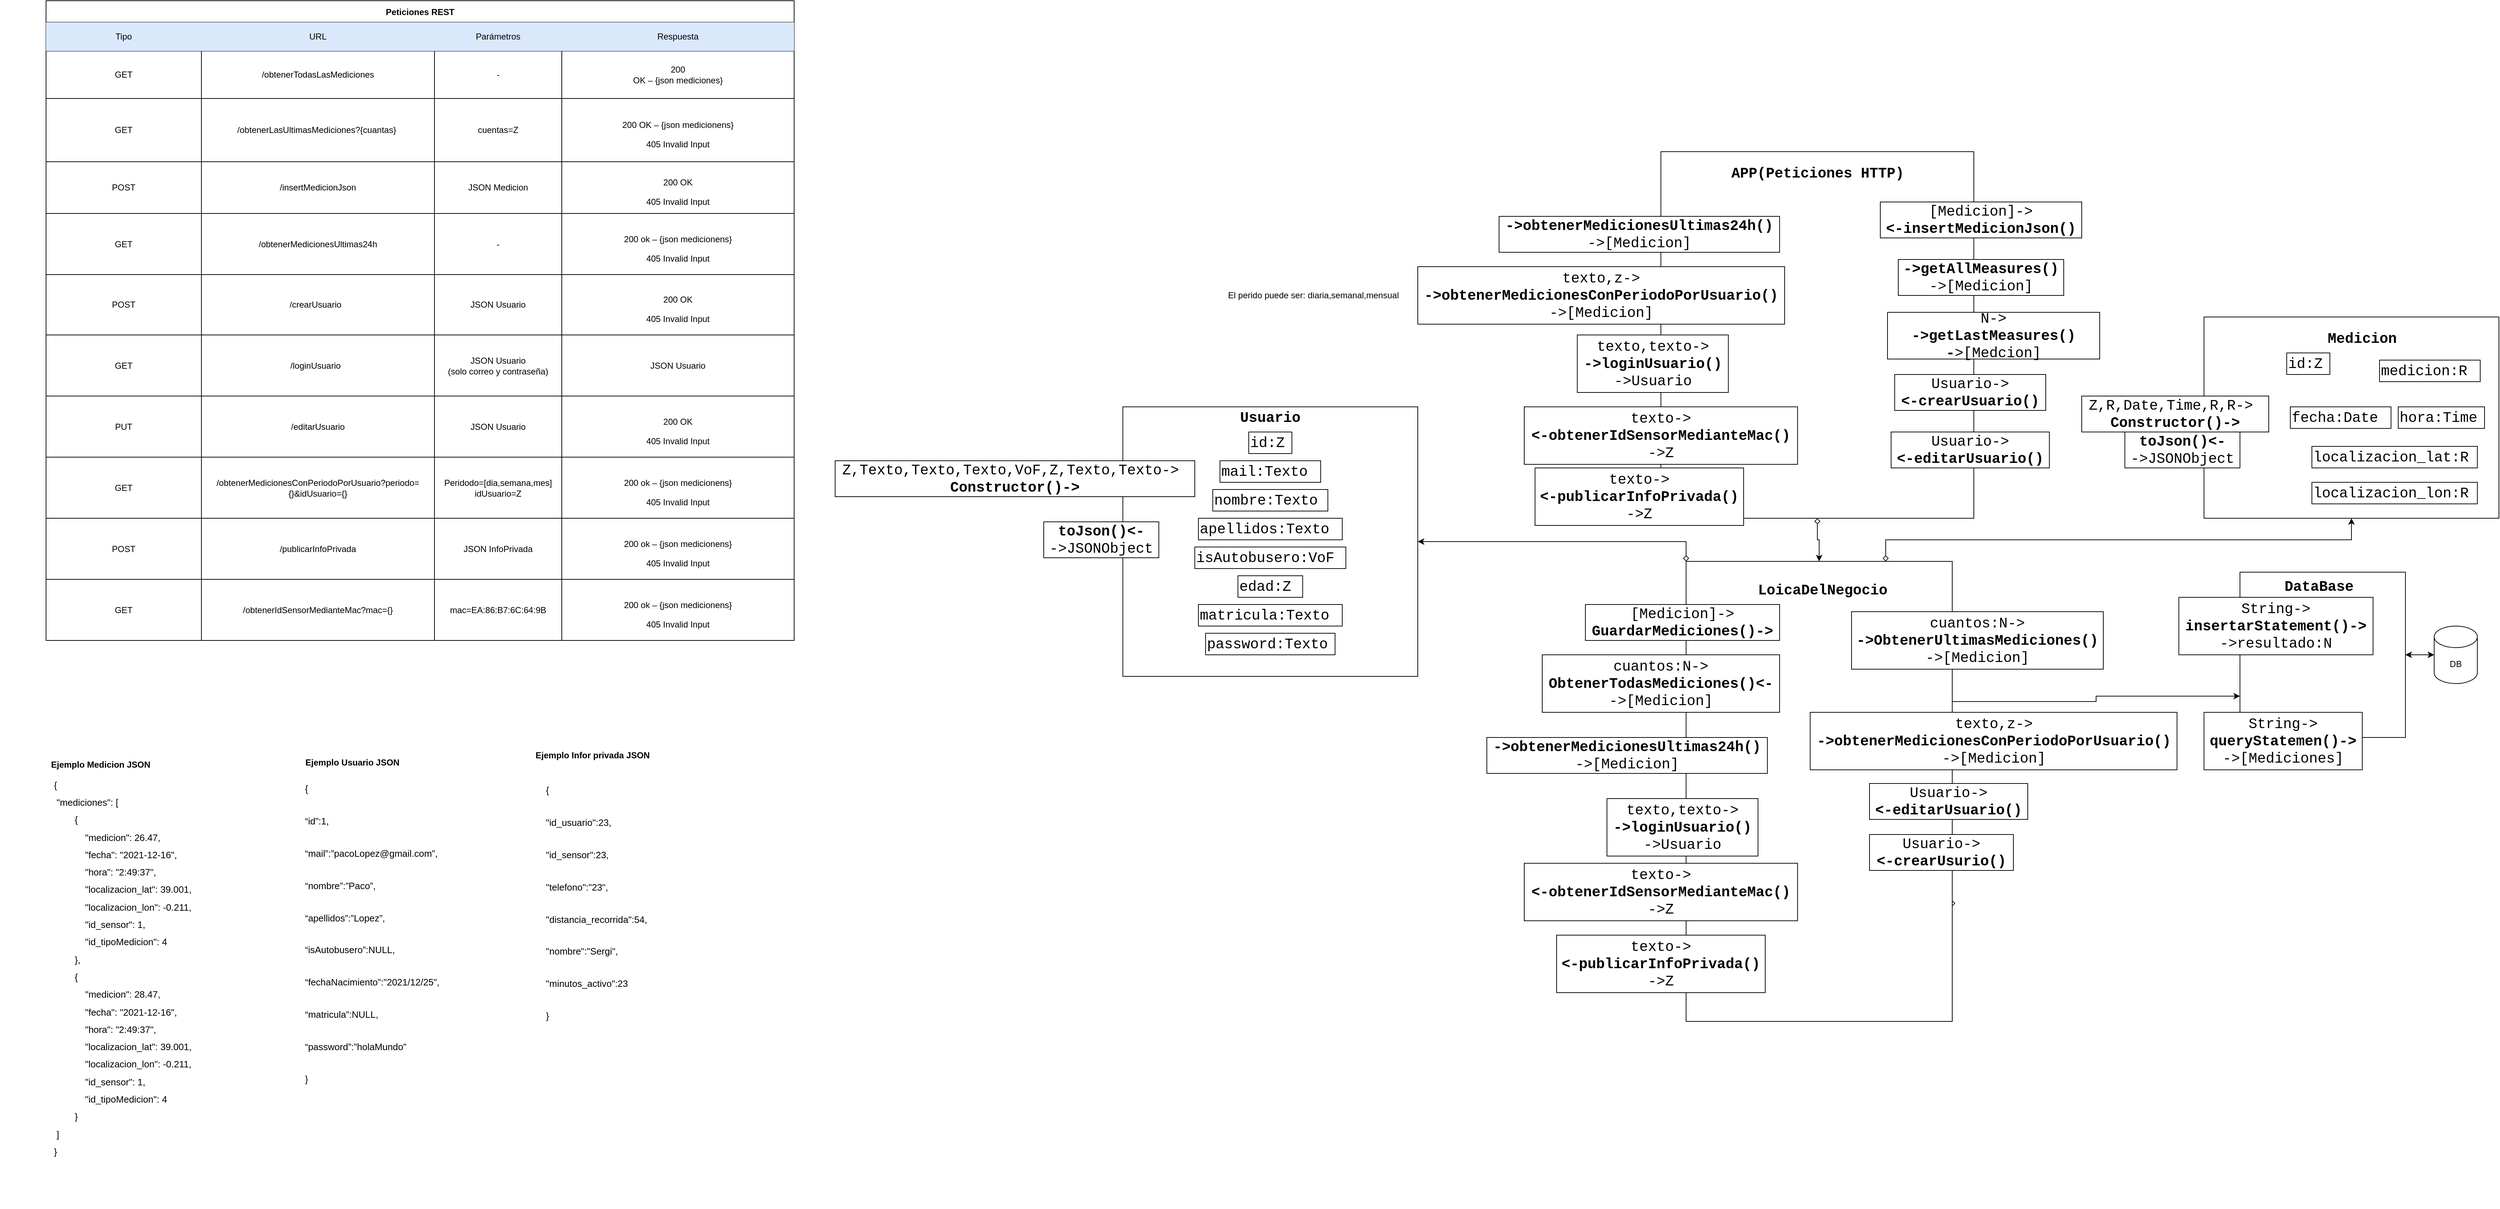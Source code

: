<mxfile version="15.4.0" type="device" pages="6"><diagram id="foed9uxpL5My0yspYUQ-" name="General"><mxGraphModel dx="4730" dy="822" grid="1" gridSize="10" guides="1" tooltips="1" connect="1" arrows="1" fold="1" page="1" pageScale="1" pageWidth="827" pageHeight="1169" math="0" shadow="0"><root><mxCell id="0"/><mxCell id="1" parent="0"/><mxCell id="3-_F2z3tW-UTjKVy8Dwz-13" style="edgeStyle=orthogonalEdgeStyle;rounded=0;orthogonalLoop=1;jettySize=auto;html=1;exitX=0.5;exitY=1;exitDx=0;exitDy=0;entryX=0.5;entryY=0;entryDx=0;entryDy=0;startArrow=diamond;startFill=0;" parent="1" source="Wq_YDlOP-gJA1r4Sld_8-1" target="3-_F2z3tW-UTjKVy8Dwz-7" edge="1"><mxGeometry relative="1" as="geometry"/></mxCell><mxCell id="Wq_YDlOP-gJA1r4Sld_8-1" value="" style="rounded=0;whiteSpace=wrap;html=1;" parent="1" vertex="1"><mxGeometry x="-585" y="240" width="435" height="510" as="geometry"/></mxCell><mxCell id="Wq_YDlOP-gJA1r4Sld_8-2" value="APP(Peticiones HTTP)" style="text;html=1;strokeColor=none;fillColor=none;align=center;verticalAlign=middle;whiteSpace=wrap;rounded=0;fontStyle=1;fontFamily=Courier New;fontSize=20;" parent="1" vertex="1"><mxGeometry x="-491.25" y="260" width="247.5" height="20" as="geometry"/></mxCell><mxCell id="Wq_YDlOP-gJA1r4Sld_8-3" value="[Medicion]-&amp;gt;&lt;br&gt;&lt;b&gt;&amp;lt;-insertMedicionJson()&lt;/b&gt;" style="rounded=0;whiteSpace=wrap;html=1;fontFamily=Courier New;fontSize=20;align=center;fontStyle=0;autosize=1;" parent="1" vertex="1"><mxGeometry x="-280" y="310" width="280" height="50" as="geometry"/></mxCell><mxCell id="Wq_YDlOP-gJA1r4Sld_8-4" value="&lt;b&gt;-&amp;gt;getAllMeasures()&lt;br&gt;&lt;/b&gt;-&amp;gt;[Medicion]" style="rounded=0;whiteSpace=wrap;html=1;fontFamily=Courier New;fontSize=20;align=center;fontStyle=0;autosize=1;" parent="1" vertex="1"><mxGeometry x="-255" y="390" width="230" height="50" as="geometry"/></mxCell><mxCell id="Wq_YDlOP-gJA1r4Sld_8-5" value="N-&amp;gt;&lt;br&gt;&lt;b&gt;-&amp;gt;getLastMeasures()&lt;/b&gt;&lt;br&gt;&lt;b&gt;-&lt;/b&gt;&amp;gt;[Medcion]" style="rounded=0;whiteSpace=wrap;html=1;fontFamily=Courier New;fontSize=20;align=center;fontStyle=0;autosize=1;" parent="1" vertex="1"><mxGeometry x="-270" y="463.5" width="295" height="65" as="geometry"/></mxCell><mxCell id="THQrVap-mPW-3qko5UC2-1" value="" style="rounded=0;whiteSpace=wrap;html=1;" parent="1" vertex="1"><mxGeometry x="170" y="470" width="410" height="280" as="geometry"/></mxCell><mxCell id="THQrVap-mPW-3qko5UC2-2" value="Medicion" style="text;html=1;strokeColor=none;fillColor=none;align=center;verticalAlign=middle;whiteSpace=wrap;rounded=0;fontStyle=1;fontFamily=Courier New;fontSize=20;" parent="1" vertex="1"><mxGeometry x="310" y="490" width="160" height="20" as="geometry"/></mxCell><mxCell id="THQrVap-mPW-3qko5UC2-3" value="id:Z" style="rounded=0;whiteSpace=wrap;html=1;fontFamily=Courier New;fontSize=20;align=left;fontStyle=0;autosize=1;" parent="1" vertex="1"><mxGeometry x="285" y="520" width="60" height="30" as="geometry"/></mxCell><mxCell id="THQrVap-mPW-3qko5UC2-4" value="medicion:R" style="rounded=0;whiteSpace=wrap;html=1;fontFamily=Courier New;fontSize=20;align=left;fontStyle=0;autosize=1;" parent="1" vertex="1"><mxGeometry x="414" y="530" width="140" height="30" as="geometry"/></mxCell><mxCell id="THQrVap-mPW-3qko5UC2-5" value="fecha:Date" style="rounded=0;whiteSpace=wrap;html=1;fontFamily=Courier New;fontSize=20;align=left;fontStyle=0;autosize=1;" parent="1" vertex="1"><mxGeometry x="290" y="595" width="140" height="30" as="geometry"/></mxCell><mxCell id="THQrVap-mPW-3qko5UC2-6" value="hora:Time" style="rounded=0;whiteSpace=wrap;html=1;fontFamily=Courier New;fontSize=20;align=left;fontStyle=0;autosize=1;" parent="1" vertex="1"><mxGeometry x="440" y="595" width="120" height="30" as="geometry"/></mxCell><mxCell id="THQrVap-mPW-3qko5UC2-7" value="localizacion_lat:R" style="rounded=0;whiteSpace=wrap;html=1;fontFamily=Courier New;fontSize=20;align=left;fontStyle=0;autosize=1;" parent="1" vertex="1"><mxGeometry x="320" y="650" width="230" height="30" as="geometry"/></mxCell><mxCell id="THQrVap-mPW-3qko5UC2-8" value="localizacion_lon:R" style="rounded=0;whiteSpace=wrap;html=1;fontFamily=Courier New;fontSize=20;align=left;fontStyle=0;autosize=1;" parent="1" vertex="1"><mxGeometry x="320" y="700" width="230" height="30" as="geometry"/></mxCell><mxCell id="THQrVap-mPW-3qko5UC2-9" value="Z,R,Date,Time,R,R-&amp;gt;&amp;nbsp;&lt;br&gt;&lt;b&gt;Constructor()-&amp;gt;&lt;/b&gt;" style="rounded=0;whiteSpace=wrap;html=1;fontFamily=Courier New;fontSize=20;align=center;fontStyle=0;autosize=1;" parent="1" vertex="1"><mxGeometry y="580" width="260" height="50" as="geometry"/></mxCell><mxCell id="THQrVap-mPW-3qko5UC2-10" value="&lt;b&gt;toJson()&amp;lt;-&lt;/b&gt;&lt;br&gt;-&amp;gt;JSONObject" style="rounded=0;whiteSpace=wrap;html=1;fontFamily=Courier New;fontSize=20;align=center;fontStyle=0;autosize=1;" parent="1" vertex="1"><mxGeometry x="60" y="630" width="160" height="50" as="geometry"/></mxCell><mxCell id="3-_F2z3tW-UTjKVy8Dwz-22" style="edgeStyle=orthogonalEdgeStyle;rounded=0;orthogonalLoop=1;jettySize=auto;html=1;exitX=0.75;exitY=0;exitDx=0;exitDy=0;entryX=0.5;entryY=1;entryDx=0;entryDy=0;startArrow=diamond;startFill=0;" parent="1" source="3-_F2z3tW-UTjKVy8Dwz-7" target="THQrVap-mPW-3qko5UC2-1" edge="1"><mxGeometry relative="1" as="geometry"/></mxCell><mxCell id="3-_F2z3tW-UTjKVy8Dwz-23" style="edgeStyle=orthogonalEdgeStyle;rounded=0;orthogonalLoop=1;jettySize=auto;html=1;exitX=1;exitY=0.75;exitDx=0;exitDy=0;entryX=0;entryY=0.75;entryDx=0;entryDy=0;startArrow=diamond;startFill=0;" parent="1" source="3-_F2z3tW-UTjKVy8Dwz-7" target="3-_F2z3tW-UTjKVy8Dwz-16" edge="1"><mxGeometry relative="1" as="geometry"><Array as="points"><mxPoint x="20" y="1005"/><mxPoint x="20" y="997"/></Array></mxGeometry></mxCell><mxCell id="3-_F2z3tW-UTjKVy8Dwz-7" value="" style="rounded=0;whiteSpace=wrap;html=1;" parent="1" vertex="1"><mxGeometry x="-550" y="810" width="370" height="640" as="geometry"/></mxCell><mxCell id="3-_F2z3tW-UTjKVy8Dwz-8" value="LoicaDelNegocio" style="text;html=1;strokeColor=none;fillColor=none;align=center;verticalAlign=middle;whiteSpace=wrap;rounded=0;fontStyle=1;fontFamily=Courier New;fontSize=20;" parent="1" vertex="1"><mxGeometry x="-440" y="840" width="160" height="20" as="geometry"/></mxCell><mxCell id="3-_F2z3tW-UTjKVy8Dwz-9" value="cuantos:N-&amp;gt;&lt;br&gt;&lt;b&gt;ObtenerTodasMediciones()&amp;lt;-&lt;/b&gt;&lt;br&gt;-&amp;gt;[Medicion]" style="rounded=0;whiteSpace=wrap;html=1;fontFamily=Courier New;fontSize=20;align=center;fontStyle=0;autosize=1;" parent="1" vertex="1"><mxGeometry x="-750" y="940" width="330" height="80" as="geometry"/></mxCell><mxCell id="3-_F2z3tW-UTjKVy8Dwz-10" value="cuantos:N-&amp;gt;&lt;br&gt;&lt;b&gt;-&amp;gt;ObtenerUltimasMediciones()&lt;/b&gt;&lt;br&gt;-&amp;gt;[Medicion]" style="rounded=0;whiteSpace=wrap;html=1;fontFamily=Courier New;fontSize=20;align=center;fontStyle=0;autosize=1;" parent="1" vertex="1"><mxGeometry x="-320" y="880" width="350" height="80" as="geometry"/></mxCell><mxCell id="3-_F2z3tW-UTjKVy8Dwz-11" value="[Medicion]-&amp;gt;&lt;br&gt;&lt;b&gt;GuardarMediciones()-&amp;gt;&lt;/b&gt;" style="rounded=0;whiteSpace=wrap;html=1;fontFamily=Courier New;fontSize=20;align=center;fontStyle=0;autosize=1;" parent="1" vertex="1"><mxGeometry x="-690" y="870" width="270" height="50" as="geometry"/></mxCell><mxCell id="3-_F2z3tW-UTjKVy8Dwz-14" value="DB" style="shape=cylinder3;whiteSpace=wrap;html=1;boundedLbl=1;backgroundOutline=1;size=15;" parent="1" vertex="1"><mxGeometry x="490" y="900" width="60" height="80" as="geometry"/></mxCell><mxCell id="3-_F2z3tW-UTjKVy8Dwz-15" style="edgeStyle=orthogonalEdgeStyle;rounded=0;orthogonalLoop=1;jettySize=auto;html=1;exitX=1;exitY=0.5;exitDx=0;exitDy=0;entryX=0;entryY=0.5;entryDx=0;entryDy=0;entryPerimeter=0;startArrow=classic;startFill=1;" parent="1" source="3-_F2z3tW-UTjKVy8Dwz-16" target="3-_F2z3tW-UTjKVy8Dwz-14" edge="1"><mxGeometry relative="1" as="geometry"/></mxCell><mxCell id="3-_F2z3tW-UTjKVy8Dwz-16" value="" style="rounded=0;whiteSpace=wrap;html=1;" parent="1" vertex="1"><mxGeometry x="220" y="825" width="230" height="230" as="geometry"/></mxCell><mxCell id="3-_F2z3tW-UTjKVy8Dwz-17" value="DataBase" style="text;html=1;strokeColor=none;fillColor=none;align=center;verticalAlign=middle;whiteSpace=wrap;rounded=0;fontStyle=1;fontFamily=Courier New;fontSize=20;" parent="1" vertex="1"><mxGeometry x="250" y="835" width="160" height="20" as="geometry"/></mxCell><mxCell id="3-_F2z3tW-UTjKVy8Dwz-18" value="String-&amp;gt;&lt;br&gt;&lt;b&gt;insertarStatement()-&amp;gt;&lt;/b&gt;&lt;br&gt;-&amp;gt;resultado:N" style="rounded=0;whiteSpace=wrap;html=1;fontFamily=Courier New;fontSize=20;align=center;fontStyle=0;autosize=1;" parent="1" vertex="1"><mxGeometry x="135" y="860" width="270" height="80" as="geometry"/></mxCell><mxCell id="3-_F2z3tW-UTjKVy8Dwz-19" value="String-&amp;gt;&lt;br&gt;&lt;b&gt;queryStatemen()-&amp;gt;&lt;/b&gt;&lt;br&gt;-&amp;gt;[Mediciones]" style="rounded=0;whiteSpace=wrap;html=1;fontFamily=Courier New;fontSize=20;align=center;fontStyle=0;autosize=1;" parent="1" vertex="1"><mxGeometry x="170" y="1020" width="220" height="80" as="geometry"/></mxCell><mxCell id="tk70snpU0P2DO-HcdP1d-1" value="&lt;b&gt;-&amp;gt;obtenerMedicionesUltimas24h()&lt;/b&gt;&lt;br&gt;-&amp;gt;[Medicion]" style="rounded=0;whiteSpace=wrap;html=1;fontFamily=Courier New;fontSize=20;align=center;fontStyle=0;autosize=1;" parent="1" vertex="1"><mxGeometry x="-810" y="330" width="390" height="50" as="geometry"/></mxCell><mxCell id="tk70snpU0P2DO-HcdP1d-3" value="texto,z-&amp;gt;&lt;br&gt;&lt;b&gt;-&amp;gt;obtenerMedicionesConPeriodoPorUsuario()&lt;/b&gt;&lt;br&gt;-&amp;gt;[Medicion]" style="rounded=0;whiteSpace=wrap;html=1;fontFamily=Courier New;fontSize=20;align=center;fontStyle=0;autosize=1;" parent="1" vertex="1"><mxGeometry x="-923" y="400" width="510" height="80" as="geometry"/></mxCell><mxCell id="tk70snpU0P2DO-HcdP1d-5" value="El perido puede ser: diaria,semanal,mensual" style="text;html=1;strokeColor=none;fillColor=none;align=center;verticalAlign=middle;whiteSpace=wrap;rounded=0;" parent="1" vertex="1"><mxGeometry x="-1193" y="425" width="250" height="30" as="geometry"/></mxCell><mxCell id="tk70snpU0P2DO-HcdP1d-6" value="texto,z-&amp;gt;&lt;br&gt;&lt;b&gt;-&amp;gt;obtenerMedicionesConPeriodoPorUsuario()&lt;/b&gt;&lt;br&gt;-&amp;gt;[Medicion]" style="rounded=0;whiteSpace=wrap;html=1;fontFamily=Courier New;fontSize=20;align=center;fontStyle=0;autosize=1;" parent="1" vertex="1"><mxGeometry x="-377.5" y="1020" width="510" height="80" as="geometry"/></mxCell><mxCell id="tk70snpU0P2DO-HcdP1d-7" value="&lt;b&gt;-&amp;gt;obtenerMedicionesUltimas24h()&lt;/b&gt;&lt;br&gt;-&amp;gt;[Medicion]" style="rounded=0;whiteSpace=wrap;html=1;fontFamily=Courier New;fontSize=20;align=center;fontStyle=0;autosize=1;" parent="1" vertex="1"><mxGeometry x="-827" y="1055" width="390" height="50" as="geometry"/></mxCell><mxCell id="tk70snpU0P2DO-HcdP1d-8" value="Usuario-&amp;gt;&lt;br&gt;&lt;b&gt;&amp;lt;-crearUsurio()&lt;/b&gt;" style="rounded=0;whiteSpace=wrap;html=1;fontFamily=Courier New;fontSize=20;align=center;fontStyle=0;autosize=1;" parent="1" vertex="1"><mxGeometry x="-295" y="1190" width="200" height="50" as="geometry"/></mxCell><mxCell id="tk70snpU0P2DO-HcdP1d-9" value="Usuario-&amp;gt;&lt;br&gt;&lt;b&gt;&amp;lt;-editarUsuario()&lt;/b&gt;" style="rounded=0;whiteSpace=wrap;html=1;fontFamily=Courier New;fontSize=20;align=center;fontStyle=0;autosize=1;" parent="1" vertex="1"><mxGeometry x="-265" y="630" width="220" height="50" as="geometry"/></mxCell><mxCell id="tk70snpU0P2DO-HcdP1d-10" value="texto,texto-&amp;gt;&lt;br&gt;&lt;b&gt;-&amp;gt;loginUsuario()&lt;/b&gt;&lt;br&gt;-&amp;gt;Usuario" style="rounded=0;whiteSpace=wrap;html=1;fontFamily=Courier New;fontSize=20;align=center;fontStyle=0;autosize=1;" parent="1" vertex="1"><mxGeometry x="-701.25" y="495" width="210" height="80" as="geometry"/></mxCell><mxCell id="tk70snpU0P2DO-HcdP1d-11" value="texto,texto-&amp;gt;&lt;br&gt;&lt;b&gt;-&amp;gt;loginUsuario()&lt;/b&gt;&lt;br&gt;-&amp;gt;Usuario" style="rounded=0;whiteSpace=wrap;html=1;fontFamily=Courier New;fontSize=20;align=center;fontStyle=0;autosize=1;" parent="1" vertex="1"><mxGeometry x="-660" y="1140" width="210" height="80" as="geometry"/></mxCell><mxCell id="tk70snpU0P2DO-HcdP1d-12" value="Usuario-&amp;gt;&lt;br&gt;&lt;b&gt;&amp;lt;-editarUsuario()&lt;/b&gt;" style="rounded=0;whiteSpace=wrap;html=1;fontFamily=Courier New;fontSize=20;align=center;fontStyle=0;autosize=1;" parent="1" vertex="1"><mxGeometry x="-295" y="1119" width="220" height="50" as="geometry"/></mxCell><mxCell id="tk70snpU0P2DO-HcdP1d-13" value="Usuario-&amp;gt;&lt;br&gt;&lt;b&gt;&amp;lt;-crearUsuario()&lt;/b&gt;" style="rounded=0;whiteSpace=wrap;html=1;fontFamily=Courier New;fontSize=20;align=center;fontStyle=0;autosize=1;" parent="1" vertex="1"><mxGeometry x="-260" y="550" width="210" height="50" as="geometry"/></mxCell><mxCell id="tk70snpU0P2DO-HcdP1d-14" value="" style="rounded=0;whiteSpace=wrap;html=1;" parent="1" vertex="1"><mxGeometry x="-1333" y="595" width="410" height="375" as="geometry"/></mxCell><mxCell id="tk70snpU0P2DO-HcdP1d-15" value="Usuario" style="text;html=1;strokeColor=none;fillColor=none;align=center;verticalAlign=middle;whiteSpace=wrap;rounded=0;fontStyle=1;fontFamily=Courier New;fontSize=20;" parent="1" vertex="1"><mxGeometry x="-1208" y="600" width="160" height="20" as="geometry"/></mxCell><mxCell id="tk70snpU0P2DO-HcdP1d-16" value="mail:Texto" style="rounded=0;whiteSpace=wrap;html=1;fontFamily=Courier New;fontSize=20;align=left;fontStyle=0;autosize=1;" parent="1" vertex="1"><mxGeometry x="-1198" y="670" width="140" height="30" as="geometry"/></mxCell><mxCell id="tk70snpU0P2DO-HcdP1d-17" value="id:Z" style="rounded=0;whiteSpace=wrap;html=1;fontFamily=Courier New;fontSize=20;align=left;fontStyle=0;autosize=1;" parent="1" vertex="1"><mxGeometry x="-1158" y="630" width="60" height="30" as="geometry"/></mxCell><mxCell id="tk70snpU0P2DO-HcdP1d-18" value="nombre:Texto" style="rounded=0;whiteSpace=wrap;html=1;fontFamily=Courier New;fontSize=20;align=left;fontStyle=0;autosize=1;" parent="1" vertex="1"><mxGeometry x="-1208" y="710" width="160" height="30" as="geometry"/></mxCell><mxCell id="tk70snpU0P2DO-HcdP1d-19" value="apellidos:Texto" style="rounded=0;whiteSpace=wrap;html=1;fontFamily=Courier New;fontSize=20;align=left;fontStyle=0;autosize=1;" parent="1" vertex="1"><mxGeometry x="-1228" y="750" width="200" height="30" as="geometry"/></mxCell><mxCell id="tk70snpU0P2DO-HcdP1d-20" value="isAutobusero:VoF" style="rounded=0;whiteSpace=wrap;html=1;fontFamily=Courier New;fontSize=20;align=left;fontStyle=0;autosize=1;" parent="1" vertex="1"><mxGeometry x="-1233" y="790" width="210" height="30" as="geometry"/></mxCell><mxCell id="tk70snpU0P2DO-HcdP1d-21" value="edad:Z" style="rounded=0;whiteSpace=wrap;html=1;fontFamily=Courier New;fontSize=20;align=left;fontStyle=0;autosize=1;" parent="1" vertex="1"><mxGeometry x="-1173" y="830" width="90" height="30" as="geometry"/></mxCell><mxCell id="tk70snpU0P2DO-HcdP1d-22" value="Z,Texto,Texto,Texto,VoF,Z,Texto,Texto-&amp;gt;&amp;nbsp;&lt;br&gt;&lt;b&gt;Constructor()-&amp;gt;&lt;/b&gt;" style="rounded=0;whiteSpace=wrap;html=1;fontFamily=Courier New;fontSize=20;align=center;fontStyle=0;autosize=1;" parent="1" vertex="1"><mxGeometry x="-1733" y="670" width="500" height="50" as="geometry"/></mxCell><mxCell id="tk70snpU0P2DO-HcdP1d-23" value="&lt;b&gt;toJson()&amp;lt;-&lt;/b&gt;&lt;br&gt;-&amp;gt;JSONObject" style="rounded=0;whiteSpace=wrap;html=1;fontFamily=Courier New;fontSize=20;align=center;fontStyle=0;autosize=1;" parent="1" vertex="1"><mxGeometry x="-1443" y="755" width="160" height="50" as="geometry"/></mxCell><mxCell id="tk70snpU0P2DO-HcdP1d-24" style="edgeStyle=orthogonalEdgeStyle;rounded=0;orthogonalLoop=1;jettySize=auto;html=1;exitX=0;exitY=0;exitDx=0;exitDy=0;entryX=1;entryY=0.5;entryDx=0;entryDy=0;startArrow=diamond;startFill=0;" parent="1" source="3-_F2z3tW-UTjKVy8Dwz-7" target="tk70snpU0P2DO-HcdP1d-14" edge="1"><mxGeometry relative="1" as="geometry"><mxPoint x="-1260" y="850" as="sourcePoint"/><mxPoint x="-612.5" y="790" as="targetPoint"/><Array as="points"><mxPoint x="-550" y="783"/></Array></mxGeometry></mxCell><mxCell id="tk70snpU0P2DO-HcdP1d-25" value="matricula:Texto" style="rounded=0;whiteSpace=wrap;html=1;fontFamily=Courier New;fontSize=20;align=left;fontStyle=0;autosize=1;" parent="1" vertex="1"><mxGeometry x="-1228" y="870" width="200" height="30" as="geometry"/></mxCell><mxCell id="tk70snpU0P2DO-HcdP1d-26" value="password:Texto" style="rounded=0;whiteSpace=wrap;html=1;fontFamily=Courier New;fontSize=20;align=left;fontStyle=0;autosize=1;" parent="1" vertex="1"><mxGeometry x="-1218" y="910" width="180" height="30" as="geometry"/></mxCell><mxCell id="tk70snpU0P2DO-HcdP1d-31" value="Peticiones REST" style="shape=table;startSize=30;container=1;collapsible=0;childLayout=tableLayout;fontStyle=1;align=center;pointerEvents=1;" parent="1" vertex="1"><mxGeometry x="-2830" y="30" width="1040" height="890" as="geometry"/></mxCell><mxCell id="tk70snpU0P2DO-HcdP1d-32" value="" style="shape=partialRectangle;html=1;whiteSpace=wrap;collapsible=0;dropTarget=0;pointerEvents=0;fillColor=none;top=0;left=0;bottom=0;right=0;points=[[0,0.5],[1,0.5]];portConstraint=eastwest;" parent="tk70snpU0P2DO-HcdP1d-31" vertex="1"><mxGeometry y="30" width="1040" height="40" as="geometry"/></mxCell><mxCell id="tk70snpU0P2DO-HcdP1d-33" value="Tipo" style="shape=partialRectangle;html=1;whiteSpace=wrap;connectable=0;fillColor=#dae8fc;top=0;left=0;bottom=0;right=0;overflow=hidden;pointerEvents=1;strokeColor=#6c8ebf;" parent="tk70snpU0P2DO-HcdP1d-32" vertex="1"><mxGeometry width="216" height="40" as="geometry"><mxRectangle width="216" height="40" as="alternateBounds"/></mxGeometry></mxCell><mxCell id="tk70snpU0P2DO-HcdP1d-34" value="URL" style="shape=partialRectangle;html=1;whiteSpace=wrap;connectable=0;fillColor=#dae8fc;top=0;left=0;bottom=0;right=0;overflow=hidden;pointerEvents=1;strokeColor=#6c8ebf;" parent="tk70snpU0P2DO-HcdP1d-32" vertex="1"><mxGeometry x="216" width="324" height="40" as="geometry"><mxRectangle width="324" height="40" as="alternateBounds"/></mxGeometry></mxCell><mxCell id="tk70snpU0P2DO-HcdP1d-35" value="Parámetros" style="shape=partialRectangle;html=1;whiteSpace=wrap;connectable=0;fillColor=#dae8fc;top=0;left=0;bottom=0;right=0;overflow=hidden;pointerEvents=1;strokeColor=#6c8ebf;" parent="tk70snpU0P2DO-HcdP1d-32" vertex="1"><mxGeometry x="540" width="177" height="40" as="geometry"><mxRectangle width="177" height="40" as="alternateBounds"/></mxGeometry></mxCell><mxCell id="tk70snpU0P2DO-HcdP1d-44" value="Respuesta" style="shape=partialRectangle;html=1;whiteSpace=wrap;connectable=0;fillColor=#dae8fc;top=0;left=0;bottom=0;right=0;overflow=hidden;pointerEvents=1;strokeColor=#6c8ebf;" parent="tk70snpU0P2DO-HcdP1d-32" vertex="1"><mxGeometry x="717" width="323" height="40" as="geometry"><mxRectangle width="323" height="40" as="alternateBounds"/></mxGeometry></mxCell><mxCell id="tk70snpU0P2DO-HcdP1d-36" value="" style="shape=partialRectangle;html=1;whiteSpace=wrap;collapsible=0;dropTarget=0;pointerEvents=0;fillColor=none;top=0;left=0;bottom=0;right=0;points=[[0,0.5],[1,0.5]];portConstraint=eastwest;" parent="tk70snpU0P2DO-HcdP1d-31" vertex="1"><mxGeometry y="70" width="1040" height="66" as="geometry"/></mxCell><mxCell id="tk70snpU0P2DO-HcdP1d-37" value="GET" style="shape=partialRectangle;html=1;whiteSpace=wrap;connectable=0;fillColor=none;top=0;left=0;bottom=0;right=0;overflow=hidden;pointerEvents=1;" parent="tk70snpU0P2DO-HcdP1d-36" vertex="1"><mxGeometry width="216" height="66" as="geometry"><mxRectangle width="216" height="66" as="alternateBounds"/></mxGeometry></mxCell><mxCell id="tk70snpU0P2DO-HcdP1d-38" value="/obtenerTodasLasMediciones" style="shape=partialRectangle;html=1;whiteSpace=wrap;connectable=0;fillColor=none;top=0;left=0;bottom=0;right=0;overflow=hidden;pointerEvents=1;" parent="tk70snpU0P2DO-HcdP1d-36" vertex="1"><mxGeometry x="216" width="324" height="66" as="geometry"><mxRectangle width="324" height="66" as="alternateBounds"/></mxGeometry></mxCell><mxCell id="tk70snpU0P2DO-HcdP1d-39" value="-" style="shape=partialRectangle;html=1;whiteSpace=wrap;connectable=0;fillColor=none;top=0;left=0;bottom=0;right=0;overflow=hidden;pointerEvents=1;" parent="tk70snpU0P2DO-HcdP1d-36" vertex="1"><mxGeometry x="540" width="177" height="66" as="geometry"><mxRectangle width="177" height="66" as="alternateBounds"/></mxGeometry></mxCell><mxCell id="tk70snpU0P2DO-HcdP1d-45" value="&lt;span lang=&quot;EN-US&quot; style=&quot;font-size: 9.0pt ; line-height: 107% ; font-family: &amp;#34;calibri&amp;#34; , sans-serif&quot;&gt;200&lt;br/&gt;OK – {json mediciones}&lt;/span&gt;" style="shape=partialRectangle;html=1;whiteSpace=wrap;connectable=0;fillColor=none;top=0;left=0;bottom=0;right=0;overflow=hidden;pointerEvents=1;" parent="tk70snpU0P2DO-HcdP1d-36" vertex="1"><mxGeometry x="717" width="323" height="66" as="geometry"><mxRectangle width="323" height="66" as="alternateBounds"/></mxGeometry></mxCell><mxCell id="tk70snpU0P2DO-HcdP1d-40" value="" style="shape=partialRectangle;html=1;whiteSpace=wrap;collapsible=0;dropTarget=0;pointerEvents=0;fillColor=none;top=0;left=0;bottom=0;right=0;points=[[0,0.5],[1,0.5]];portConstraint=eastwest;" parent="tk70snpU0P2DO-HcdP1d-31" vertex="1"><mxGeometry y="136" width="1040" height="88" as="geometry"/></mxCell><mxCell id="tk70snpU0P2DO-HcdP1d-41" value="GET" style="shape=partialRectangle;html=1;whiteSpace=wrap;connectable=0;fillColor=none;top=0;left=0;bottom=0;right=0;overflow=hidden;pointerEvents=1;" parent="tk70snpU0P2DO-HcdP1d-40" vertex="1"><mxGeometry width="216" height="88" as="geometry"><mxRectangle width="216" height="88" as="alternateBounds"/></mxGeometry></mxCell><mxCell id="tk70snpU0P2DO-HcdP1d-42" value="&lt;span style=&quot;font-size: 9.0pt ; line-height: 107% ; font-family: &amp;#34;calibri&amp;#34; , sans-serif&quot;&gt;/obtenerLasUltimasMediciones?{cuantas}&amp;nbsp;&lt;/span&gt;" style="shape=partialRectangle;html=1;whiteSpace=wrap;connectable=0;fillColor=none;top=0;left=0;bottom=0;right=0;overflow=hidden;pointerEvents=1;" parent="tk70snpU0P2DO-HcdP1d-40" vertex="1"><mxGeometry x="216" width="324" height="88" as="geometry"><mxRectangle width="324" height="88" as="alternateBounds"/></mxGeometry></mxCell><mxCell id="tk70snpU0P2DO-HcdP1d-43" value="cuentas=Z" style="shape=partialRectangle;html=1;whiteSpace=wrap;connectable=0;fillColor=none;top=0;left=0;bottom=0;right=0;overflow=hidden;pointerEvents=1;" parent="tk70snpU0P2DO-HcdP1d-40" vertex="1"><mxGeometry x="540" width="177" height="88" as="geometry"><mxRectangle width="177" height="88" as="alternateBounds"/></mxGeometry></mxCell><mxCell id="tk70snpU0P2DO-HcdP1d-46" value="&lt;p class=&quot;MsoNormal&quot;&gt;&lt;span lang=&quot;EN-US&quot; style=&quot;font-size: 9.0pt ; line-height: 107%&quot;&gt;200 OK – {json medicionens}&lt;/span&gt;&lt;/p&gt;&lt;span style=&quot;font-size: 9.0pt ; line-height: 107% ; font-family: &amp;#34;calibri&amp;#34; , sans-serif&quot;&gt;405 Invalid Input&lt;/span&gt;" style="shape=partialRectangle;html=1;whiteSpace=wrap;connectable=0;fillColor=none;top=0;left=0;bottom=0;right=0;overflow=hidden;pointerEvents=1;" parent="tk70snpU0P2DO-HcdP1d-40" vertex="1"><mxGeometry x="717" width="323" height="88" as="geometry"><mxRectangle width="323" height="88" as="alternateBounds"/></mxGeometry></mxCell><mxCell id="tk70snpU0P2DO-HcdP1d-62" style="shape=partialRectangle;html=1;whiteSpace=wrap;collapsible=0;dropTarget=0;pointerEvents=0;fillColor=none;top=0;left=0;bottom=0;right=0;points=[[0,0.5],[1,0.5]];portConstraint=eastwest;" parent="tk70snpU0P2DO-HcdP1d-31" vertex="1"><mxGeometry y="224" width="1040" height="72" as="geometry"/></mxCell><mxCell id="tk70snpU0P2DO-HcdP1d-63" value="POST" style="shape=partialRectangle;html=1;whiteSpace=wrap;connectable=0;fillColor=none;top=0;left=0;bottom=0;right=0;overflow=hidden;pointerEvents=1;" parent="tk70snpU0P2DO-HcdP1d-62" vertex="1"><mxGeometry width="216" height="72" as="geometry"><mxRectangle width="216" height="72" as="alternateBounds"/></mxGeometry></mxCell><mxCell id="tk70snpU0P2DO-HcdP1d-64" value="/&lt;span style=&quot;font-size: 9.0pt ; line-height: 107% ; font-family: &amp;#34;calibri&amp;#34; , sans-serif&quot;&gt;insertMedicionJson&lt;/span&gt;" style="shape=partialRectangle;html=1;whiteSpace=wrap;connectable=0;fillColor=none;top=0;left=0;bottom=0;right=0;overflow=hidden;pointerEvents=1;" parent="tk70snpU0P2DO-HcdP1d-62" vertex="1"><mxGeometry x="216" width="324" height="72" as="geometry"><mxRectangle width="324" height="72" as="alternateBounds"/></mxGeometry></mxCell><mxCell id="tk70snpU0P2DO-HcdP1d-65" value="JSON Medicion" style="shape=partialRectangle;html=1;whiteSpace=wrap;connectable=0;fillColor=none;top=0;left=0;bottom=0;right=0;overflow=hidden;pointerEvents=1;" parent="tk70snpU0P2DO-HcdP1d-62" vertex="1"><mxGeometry x="540" width="177" height="72" as="geometry"><mxRectangle width="177" height="72" as="alternateBounds"/></mxGeometry></mxCell><mxCell id="tk70snpU0P2DO-HcdP1d-66" value="&lt;p class=&quot;MsoNormal&quot;&gt;&lt;span lang=&quot;EN-US&quot; style=&quot;font-size: 9.0pt ; line-height: 107%&quot;&gt;200 OK&lt;/span&gt;&lt;/p&gt;&lt;span style=&quot;font-size: 9.0pt ; line-height: 107% ; font-family: &amp;#34;calibri&amp;#34; , sans-serif&quot;&gt;405 Invalid Input&lt;/span&gt;" style="shape=partialRectangle;html=1;whiteSpace=wrap;connectable=0;fillColor=none;top=0;left=0;bottom=0;right=0;overflow=hidden;pointerEvents=1;" parent="tk70snpU0P2DO-HcdP1d-62" vertex="1"><mxGeometry x="717" width="323" height="72" as="geometry"><mxRectangle width="323" height="72" as="alternateBounds"/></mxGeometry></mxCell><mxCell id="tk70snpU0P2DO-HcdP1d-67" style="shape=partialRectangle;html=1;whiteSpace=wrap;collapsible=0;dropTarget=0;pointerEvents=0;fillColor=none;top=0;left=0;bottom=0;right=0;points=[[0,0.5],[1,0.5]];portConstraint=eastwest;" parent="tk70snpU0P2DO-HcdP1d-31" vertex="1"><mxGeometry y="296" width="1040" height="85" as="geometry"/></mxCell><mxCell id="tk70snpU0P2DO-HcdP1d-68" value="GET" style="shape=partialRectangle;html=1;whiteSpace=wrap;connectable=0;fillColor=none;top=0;left=0;bottom=0;right=0;overflow=hidden;pointerEvents=1;" parent="tk70snpU0P2DO-HcdP1d-67" vertex="1"><mxGeometry width="216" height="85" as="geometry"><mxRectangle width="216" height="85" as="alternateBounds"/></mxGeometry></mxCell><mxCell id="tk70snpU0P2DO-HcdP1d-69" value="&lt;span style=&quot;font-size: 9.0pt ; line-height: 107% ; font-family: &amp;#34;calibri&amp;#34; , sans-serif&quot;&gt;/obtenerMedicionesUltimas24h&lt;/span&gt;" style="shape=partialRectangle;html=1;whiteSpace=wrap;connectable=0;fillColor=none;top=0;left=0;bottom=0;right=0;overflow=hidden;pointerEvents=1;" parent="tk70snpU0P2DO-HcdP1d-67" vertex="1"><mxGeometry x="216" width="324" height="85" as="geometry"><mxRectangle width="324" height="85" as="alternateBounds"/></mxGeometry></mxCell><mxCell id="tk70snpU0P2DO-HcdP1d-70" value="-" style="shape=partialRectangle;html=1;whiteSpace=wrap;connectable=0;fillColor=none;top=0;left=0;bottom=0;right=0;overflow=hidden;pointerEvents=1;" parent="tk70snpU0P2DO-HcdP1d-67" vertex="1"><mxGeometry x="540" width="177" height="85" as="geometry"><mxRectangle width="177" height="85" as="alternateBounds"/></mxGeometry></mxCell><mxCell id="tk70snpU0P2DO-HcdP1d-71" value="&lt;p class=&quot;MsoNormal&quot;&gt;&lt;span lang=&quot;EN-US&quot; style=&quot;font-size: 9.0pt ; line-height: 107%&quot;&gt;200 ok – {json medicionens}&lt;/span&gt;&lt;/p&gt;&lt;span style=&quot;font-size: 9.0pt ; line-height: 107% ; font-family: &amp;#34;calibri&amp;#34; , sans-serif&quot;&gt;405 Invalid Input&lt;/span&gt;" style="shape=partialRectangle;html=1;whiteSpace=wrap;connectable=0;fillColor=none;top=0;left=0;bottom=0;right=0;overflow=hidden;pointerEvents=1;" parent="tk70snpU0P2DO-HcdP1d-67" vertex="1"><mxGeometry x="717" width="323" height="85" as="geometry"><mxRectangle width="323" height="85" as="alternateBounds"/></mxGeometry></mxCell><mxCell id="tk70snpU0P2DO-HcdP1d-72" style="shape=partialRectangle;html=1;whiteSpace=wrap;collapsible=0;dropTarget=0;pointerEvents=0;fillColor=none;top=0;left=0;bottom=0;right=0;points=[[0,0.5],[1,0.5]];portConstraint=eastwest;" parent="tk70snpU0P2DO-HcdP1d-31" vertex="1"><mxGeometry y="381" width="1040" height="84" as="geometry"/></mxCell><mxCell id="tk70snpU0P2DO-HcdP1d-73" value="POST" style="shape=partialRectangle;html=1;whiteSpace=wrap;connectable=0;fillColor=none;top=0;left=0;bottom=0;right=0;overflow=hidden;pointerEvents=1;" parent="tk70snpU0P2DO-HcdP1d-72" vertex="1"><mxGeometry width="216" height="84" as="geometry"><mxRectangle width="216" height="84" as="alternateBounds"/></mxGeometry></mxCell><mxCell id="tk70snpU0P2DO-HcdP1d-74" value="/crearUsuario&amp;nbsp;&amp;nbsp;" style="shape=partialRectangle;html=1;whiteSpace=wrap;connectable=0;fillColor=none;top=0;left=0;bottom=0;right=0;overflow=hidden;pointerEvents=1;" parent="tk70snpU0P2DO-HcdP1d-72" vertex="1"><mxGeometry x="216" width="324" height="84" as="geometry"><mxRectangle width="324" height="84" as="alternateBounds"/></mxGeometry></mxCell><mxCell id="tk70snpU0P2DO-HcdP1d-75" value="JSON Usuario" style="shape=partialRectangle;html=1;whiteSpace=wrap;connectable=0;fillColor=none;top=0;left=0;bottom=0;right=0;overflow=hidden;pointerEvents=1;" parent="tk70snpU0P2DO-HcdP1d-72" vertex="1"><mxGeometry x="540" width="177" height="84" as="geometry"><mxRectangle width="177" height="84" as="alternateBounds"/></mxGeometry></mxCell><mxCell id="tk70snpU0P2DO-HcdP1d-76" value="&lt;p class=&quot;MsoNormal&quot;&gt;&lt;span lang=&quot;EN-US&quot; style=&quot;font-size: 9pt ; line-height: 12.84px&quot;&gt;200 OK&lt;/span&gt;&lt;/p&gt;&lt;span style=&quot;font-size: 9pt ; line-height: 12.84px ; font-family: &amp;#34;calibri&amp;#34; , sans-serif&quot;&gt;405 Invalid Input&lt;/span&gt;" style="shape=partialRectangle;html=1;whiteSpace=wrap;connectable=0;fillColor=none;top=0;left=0;bottom=0;right=0;overflow=hidden;pointerEvents=1;" parent="tk70snpU0P2DO-HcdP1d-72" vertex="1"><mxGeometry x="717" width="323" height="84" as="geometry"><mxRectangle width="323" height="84" as="alternateBounds"/></mxGeometry></mxCell><mxCell id="tk70snpU0P2DO-HcdP1d-77" style="shape=partialRectangle;html=1;whiteSpace=wrap;collapsible=0;dropTarget=0;pointerEvents=0;fillColor=none;top=0;left=0;bottom=0;right=0;points=[[0,0.5],[1,0.5]];portConstraint=eastwest;" parent="tk70snpU0P2DO-HcdP1d-31" vertex="1"><mxGeometry y="465" width="1040" height="85" as="geometry"/></mxCell><mxCell id="tk70snpU0P2DO-HcdP1d-78" value="GET" style="shape=partialRectangle;html=1;whiteSpace=wrap;connectable=0;fillColor=none;top=0;left=0;bottom=0;right=0;overflow=hidden;pointerEvents=1;" parent="tk70snpU0P2DO-HcdP1d-77" vertex="1"><mxGeometry width="216" height="85" as="geometry"><mxRectangle width="216" height="85" as="alternateBounds"/></mxGeometry></mxCell><mxCell id="tk70snpU0P2DO-HcdP1d-79" value="/loginUsuario&amp;nbsp;&amp;nbsp;" style="shape=partialRectangle;html=1;whiteSpace=wrap;connectable=0;fillColor=none;top=0;left=0;bottom=0;right=0;overflow=hidden;pointerEvents=1;" parent="tk70snpU0P2DO-HcdP1d-77" vertex="1"><mxGeometry x="216" width="324" height="85" as="geometry"><mxRectangle width="324" height="85" as="alternateBounds"/></mxGeometry></mxCell><mxCell id="tk70snpU0P2DO-HcdP1d-80" value="JSON Usuario&lt;br&gt;(solo correo y contraseña)" style="shape=partialRectangle;html=1;whiteSpace=wrap;connectable=0;fillColor=none;top=0;left=0;bottom=0;right=0;overflow=hidden;pointerEvents=1;" parent="tk70snpU0P2DO-HcdP1d-77" vertex="1"><mxGeometry x="540" width="177" height="85" as="geometry"><mxRectangle width="177" height="85" as="alternateBounds"/></mxGeometry></mxCell><mxCell id="tk70snpU0P2DO-HcdP1d-81" value="&lt;p class=&quot;MsoNormal&quot;&gt;JSON Usuario&lt;/p&gt;" style="shape=partialRectangle;html=1;whiteSpace=wrap;connectable=0;fillColor=none;top=0;left=0;bottom=0;right=0;overflow=hidden;pointerEvents=1;" parent="tk70snpU0P2DO-HcdP1d-77" vertex="1"><mxGeometry x="717" width="323" height="85" as="geometry"><mxRectangle width="323" height="85" as="alternateBounds"/></mxGeometry></mxCell><mxCell id="tk70snpU0P2DO-HcdP1d-82" style="shape=partialRectangle;html=1;whiteSpace=wrap;collapsible=0;dropTarget=0;pointerEvents=0;fillColor=none;top=0;left=0;bottom=0;right=0;points=[[0,0.5],[1,0.5]];portConstraint=eastwest;" parent="tk70snpU0P2DO-HcdP1d-31" vertex="1"><mxGeometry y="550" width="1040" height="85" as="geometry"/></mxCell><mxCell id="tk70snpU0P2DO-HcdP1d-83" value="PUT" style="shape=partialRectangle;html=1;whiteSpace=wrap;connectable=0;fillColor=none;top=0;left=0;bottom=0;right=0;overflow=hidden;pointerEvents=1;" parent="tk70snpU0P2DO-HcdP1d-82" vertex="1"><mxGeometry width="216" height="85" as="geometry"><mxRectangle width="216" height="85" as="alternateBounds"/></mxGeometry></mxCell><mxCell id="tk70snpU0P2DO-HcdP1d-84" value="/editarUsuario" style="shape=partialRectangle;html=1;whiteSpace=wrap;connectable=0;fillColor=none;top=0;left=0;bottom=0;right=0;overflow=hidden;pointerEvents=1;" parent="tk70snpU0P2DO-HcdP1d-82" vertex="1"><mxGeometry x="216" width="324" height="85" as="geometry"><mxRectangle width="324" height="85" as="alternateBounds"/></mxGeometry></mxCell><mxCell id="tk70snpU0P2DO-HcdP1d-85" value="JSON Usuario" style="shape=partialRectangle;html=1;whiteSpace=wrap;connectable=0;fillColor=none;top=0;left=0;bottom=0;right=0;overflow=hidden;pointerEvents=1;" parent="tk70snpU0P2DO-HcdP1d-82" vertex="1"><mxGeometry x="540" width="177" height="85" as="geometry"><mxRectangle width="177" height="85" as="alternateBounds"/></mxGeometry></mxCell><mxCell id="tk70snpU0P2DO-HcdP1d-86" value="&lt;p class=&quot;MsoNormal&quot;&gt;&lt;span lang=&quot;EN-US&quot; style=&quot;font-size: 9pt ; line-height: 12.84px&quot;&gt;200 OK&lt;/span&gt;&lt;/p&gt;&lt;span style=&quot;font-size: 9pt ; line-height: 12.84px ; font-family: &amp;#34;calibri&amp;#34; , sans-serif&quot;&gt;405 Invalid Input&lt;/span&gt;" style="shape=partialRectangle;html=1;whiteSpace=wrap;connectable=0;fillColor=none;top=0;left=0;bottom=0;right=0;overflow=hidden;pointerEvents=1;" parent="tk70snpU0P2DO-HcdP1d-82" vertex="1"><mxGeometry x="717" width="323" height="85" as="geometry"><mxRectangle width="323" height="85" as="alternateBounds"/></mxGeometry></mxCell><mxCell id="_53swNxgl57sNGlJyfmV-17" style="shape=partialRectangle;html=1;whiteSpace=wrap;collapsible=0;dropTarget=0;pointerEvents=0;fillColor=none;top=0;left=0;bottom=0;right=0;points=[[0,0.5],[1,0.5]];portConstraint=eastwest;" parent="tk70snpU0P2DO-HcdP1d-31" vertex="1"><mxGeometry y="635" width="1040" height="85" as="geometry"/></mxCell><mxCell id="_53swNxgl57sNGlJyfmV-18" value="GET" style="shape=partialRectangle;html=1;whiteSpace=wrap;connectable=0;fillColor=none;top=0;left=0;bottom=0;right=0;overflow=hidden;pointerEvents=1;" parent="_53swNxgl57sNGlJyfmV-17" vertex="1"><mxGeometry width="216" height="85" as="geometry"><mxRectangle width="216" height="85" as="alternateBounds"/></mxGeometry></mxCell><mxCell id="_53swNxgl57sNGlJyfmV-19" value="/obtenerMedicionesConPeriodoPorUsuario?periodo={}&amp;amp;idUsuario={}" style="shape=partialRectangle;html=1;whiteSpace=wrap;connectable=0;fillColor=none;top=0;left=0;bottom=0;right=0;overflow=hidden;pointerEvents=1;" parent="_53swNxgl57sNGlJyfmV-17" vertex="1"><mxGeometry x="216" width="324" height="85" as="geometry"><mxRectangle width="324" height="85" as="alternateBounds"/></mxGeometry></mxCell><mxCell id="_53swNxgl57sNGlJyfmV-20" value="Peridodo=[dia,semana,mes]&lt;br&gt;idUsuario=Z" style="shape=partialRectangle;html=1;whiteSpace=wrap;connectable=0;fillColor=none;top=0;left=0;bottom=0;right=0;overflow=hidden;pointerEvents=1;" parent="_53swNxgl57sNGlJyfmV-17" vertex="1"><mxGeometry x="540" width="177" height="85" as="geometry"><mxRectangle width="177" height="85" as="alternateBounds"/></mxGeometry></mxCell><mxCell id="_53swNxgl57sNGlJyfmV-21" style="shape=partialRectangle;html=1;whiteSpace=wrap;connectable=0;fillColor=none;top=0;left=0;bottom=0;right=0;overflow=hidden;pointerEvents=1;" parent="_53swNxgl57sNGlJyfmV-17" vertex="1"><mxGeometry x="717" width="323" height="85" as="geometry"><mxRectangle width="323" height="85" as="alternateBounds"/></mxGeometry></mxCell><mxCell id="KxALHZnelmN3HOd0g8iZ-5" style="shape=partialRectangle;html=1;whiteSpace=wrap;collapsible=0;dropTarget=0;pointerEvents=0;fillColor=none;top=0;left=0;bottom=0;right=0;points=[[0,0.5],[1,0.5]];portConstraint=eastwest;" vertex="1" parent="tk70snpU0P2DO-HcdP1d-31"><mxGeometry y="720" width="1040" height="85" as="geometry"/></mxCell><mxCell id="KxALHZnelmN3HOd0g8iZ-6" value="POST" style="shape=partialRectangle;html=1;whiteSpace=wrap;connectable=0;fillColor=none;top=0;left=0;bottom=0;right=0;overflow=hidden;pointerEvents=1;" vertex="1" parent="KxALHZnelmN3HOd0g8iZ-5"><mxGeometry width="216" height="85" as="geometry"><mxRectangle width="216" height="85" as="alternateBounds"/></mxGeometry></mxCell><mxCell id="KxALHZnelmN3HOd0g8iZ-7" value="/publicarInfoPrivada" style="shape=partialRectangle;html=1;whiteSpace=wrap;connectable=0;fillColor=none;top=0;left=0;bottom=0;right=0;overflow=hidden;pointerEvents=1;" vertex="1" parent="KxALHZnelmN3HOd0g8iZ-5"><mxGeometry x="216" width="324" height="85" as="geometry"><mxRectangle width="324" height="85" as="alternateBounds"/></mxGeometry></mxCell><mxCell id="KxALHZnelmN3HOd0g8iZ-8" value="JSON InfoPrivada" style="shape=partialRectangle;html=1;whiteSpace=wrap;connectable=0;fillColor=none;top=0;left=0;bottom=0;right=0;overflow=hidden;pointerEvents=1;" vertex="1" parent="KxALHZnelmN3HOd0g8iZ-5"><mxGeometry x="540" width="177" height="85" as="geometry"><mxRectangle width="177" height="85" as="alternateBounds"/></mxGeometry></mxCell><mxCell id="KxALHZnelmN3HOd0g8iZ-9" style="shape=partialRectangle;html=1;whiteSpace=wrap;connectable=0;fillColor=none;top=0;left=0;bottom=0;right=0;overflow=hidden;pointerEvents=1;" vertex="1" parent="KxALHZnelmN3HOd0g8iZ-5"><mxGeometry x="717" width="323" height="85" as="geometry"><mxRectangle width="323" height="85" as="alternateBounds"/></mxGeometry></mxCell><mxCell id="KxALHZnelmN3HOd0g8iZ-13" style="shape=partialRectangle;html=1;whiteSpace=wrap;collapsible=0;dropTarget=0;pointerEvents=0;fillColor=none;top=0;left=0;bottom=0;right=0;points=[[0,0.5],[1,0.5]];portConstraint=eastwest;" vertex="1" parent="tk70snpU0P2DO-HcdP1d-31"><mxGeometry y="805" width="1040" height="85" as="geometry"/></mxCell><mxCell id="KxALHZnelmN3HOd0g8iZ-14" value="GET" style="shape=partialRectangle;html=1;whiteSpace=wrap;connectable=0;fillColor=none;top=0;left=0;bottom=0;right=0;overflow=hidden;pointerEvents=1;" vertex="1" parent="KxALHZnelmN3HOd0g8iZ-13"><mxGeometry width="216" height="85" as="geometry"><mxRectangle width="216" height="85" as="alternateBounds"/></mxGeometry></mxCell><mxCell id="KxALHZnelmN3HOd0g8iZ-15" value="/obtenerIdSensorMedianteMac?mac={}" style="shape=partialRectangle;html=1;whiteSpace=wrap;connectable=0;fillColor=none;top=0;left=0;bottom=0;right=0;overflow=hidden;pointerEvents=1;" vertex="1" parent="KxALHZnelmN3HOd0g8iZ-13"><mxGeometry x="216" width="324" height="85" as="geometry"><mxRectangle width="324" height="85" as="alternateBounds"/></mxGeometry></mxCell><mxCell id="KxALHZnelmN3HOd0g8iZ-16" value="mac=EA:86:B7:6C:64:9B" style="shape=partialRectangle;html=1;whiteSpace=wrap;connectable=0;fillColor=none;top=0;left=0;bottom=0;right=0;overflow=hidden;pointerEvents=1;" vertex="1" parent="KxALHZnelmN3HOd0g8iZ-13"><mxGeometry x="540" width="177" height="85" as="geometry"><mxRectangle width="177" height="85" as="alternateBounds"/></mxGeometry></mxCell><mxCell id="KxALHZnelmN3HOd0g8iZ-17" style="shape=partialRectangle;html=1;whiteSpace=wrap;connectable=0;fillColor=none;top=0;left=0;bottom=0;right=0;overflow=hidden;pointerEvents=1;" vertex="1" parent="KxALHZnelmN3HOd0g8iZ-13"><mxGeometry x="717" width="323" height="85" as="geometry"><mxRectangle width="323" height="85" as="alternateBounds"/></mxGeometry></mxCell><mxCell id="_53swNxgl57sNGlJyfmV-22" value="&lt;p class=&quot;MsoNormal&quot;&gt;&lt;span lang=&quot;EN-US&quot; style=&quot;font-size: 9.0pt ; line-height: 107%&quot;&gt;200 ok – {json medicionens}&lt;/span&gt;&lt;/p&gt;&lt;span style=&quot;font-size: 9.0pt ; line-height: 107% ; font-family: &amp;#34;calibri&amp;#34; , sans-serif&quot;&gt;405 Invalid Input&lt;/span&gt;" style="shape=partialRectangle;html=1;whiteSpace=wrap;connectable=0;fillColor=none;top=0;left=0;bottom=0;right=0;overflow=hidden;pointerEvents=1;" parent="1" vertex="1"><mxGeometry x="-2113" y="665" width="323" height="85" as="geometry"><mxRectangle width="323" height="85" as="alternateBounds"/></mxGeometry></mxCell><mxCell id="sXPb2asgCmWxxM3pBikN-1" value="&lt;h1 style=&quot;font-size: 13px&quot;&gt;&lt;font style=&quot;font-size: 13px ; font-weight: normal&quot;&gt;{&lt;/font&gt;&lt;/h1&gt;&lt;h1 style=&quot;font-size: 13px&quot;&gt;&lt;font style=&quot;font-size: 13px ; font-weight: normal&quot;&gt;&amp;nbsp;&quot;mediciones&quot;: [&lt;/font&gt;&lt;/h1&gt;&lt;h1 style=&quot;font-size: 13px&quot;&gt;&lt;font style=&quot;font-size: 13px ; font-weight: normal&quot;&gt;&amp;nbsp; &amp;nbsp; &amp;nbsp; &amp;nbsp; {&lt;/font&gt;&lt;/h1&gt;&lt;h1 style=&quot;font-size: 13px&quot;&gt;&lt;font style=&quot;font-size: 13px ; font-weight: normal&quot;&gt;&amp;nbsp; &amp;nbsp; &amp;nbsp; &amp;nbsp; &amp;nbsp; &amp;nbsp; &quot;medicion&quot;: 26.47,&lt;/font&gt;&lt;/h1&gt;&lt;h1 style=&quot;font-size: 13px&quot;&gt;&lt;font style=&quot;font-size: 13px ; font-weight: normal&quot;&gt;&amp;nbsp; &amp;nbsp; &amp;nbsp; &amp;nbsp; &amp;nbsp; &amp;nbsp; &quot;fecha&quot;: &quot;2021-12-16&quot;,&lt;/font&gt;&lt;/h1&gt;&lt;h1 style=&quot;font-size: 13px&quot;&gt;&lt;font style=&quot;font-size: 13px ; font-weight: normal&quot;&gt;&amp;nbsp; &amp;nbsp; &amp;nbsp; &amp;nbsp; &amp;nbsp; &amp;nbsp; &quot;hora&quot;: &quot;2:49:37&quot;,&lt;/font&gt;&lt;/h1&gt;&lt;h1 style=&quot;font-size: 13px&quot;&gt;&lt;font style=&quot;font-size: 13px ; font-weight: normal&quot;&gt;&amp;nbsp; &amp;nbsp; &amp;nbsp; &amp;nbsp; &amp;nbsp; &amp;nbsp; &quot;localizacion_lat&quot;: 39.001,&lt;/font&gt;&lt;/h1&gt;&lt;h1 style=&quot;font-size: 13px&quot;&gt;&lt;font style=&quot;font-size: 13px ; font-weight: normal&quot;&gt;&amp;nbsp; &amp;nbsp; &amp;nbsp; &amp;nbsp; &amp;nbsp; &amp;nbsp; &quot;localizacion_lon&quot;: -0.211,&lt;/font&gt;&lt;/h1&gt;&lt;h1 style=&quot;font-size: 13px&quot;&gt;&lt;font style=&quot;font-size: 13px ; font-weight: normal&quot;&gt;&amp;nbsp; &amp;nbsp; &amp;nbsp; &amp;nbsp; &amp;nbsp; &amp;nbsp; &quot;id_sensor&quot;: 1,&lt;/font&gt;&lt;/h1&gt;&lt;h1 style=&quot;font-size: 13px&quot;&gt;&lt;font style=&quot;font-size: 13px ; font-weight: normal&quot;&gt;&amp;nbsp; &amp;nbsp; &amp;nbsp; &amp;nbsp; &amp;nbsp; &amp;nbsp; &quot;id_tipoMedicion&quot;: 4&lt;/font&gt;&lt;/h1&gt;&lt;h1 style=&quot;font-size: 13px&quot;&gt;&lt;font style=&quot;font-size: 13px ; font-weight: normal&quot;&gt;&amp;nbsp; &amp;nbsp; &amp;nbsp; &amp;nbsp; },&lt;/font&gt;&lt;/h1&gt;&lt;h1 style=&quot;font-size: 13px&quot;&gt;&lt;font style=&quot;font-size: 13px ; font-weight: normal&quot;&gt;&amp;nbsp; &amp;nbsp; &amp;nbsp; &amp;nbsp; {&lt;/font&gt;&lt;/h1&gt;&lt;h1 style=&quot;font-size: 13px&quot;&gt;&lt;font style=&quot;font-size: 13px ; font-weight: normal&quot;&gt;&amp;nbsp; &amp;nbsp; &amp;nbsp; &amp;nbsp; &amp;nbsp; &amp;nbsp; &quot;medicion&quot;: 28.47,&lt;/font&gt;&lt;/h1&gt;&lt;h1 style=&quot;font-size: 13px&quot;&gt;&lt;font style=&quot;font-size: 13px ; font-weight: normal&quot;&gt;&amp;nbsp; &amp;nbsp; &amp;nbsp; &amp;nbsp; &amp;nbsp; &amp;nbsp; &quot;fecha&quot;: &quot;2021-12-16&quot;,&lt;/font&gt;&lt;/h1&gt;&lt;h1 style=&quot;font-size: 13px&quot;&gt;&lt;font style=&quot;font-size: 13px ; font-weight: normal&quot;&gt;&amp;nbsp; &amp;nbsp; &amp;nbsp; &amp;nbsp; &amp;nbsp; &amp;nbsp; &quot;hora&quot;: &quot;2:49:37&quot;,&lt;/font&gt;&lt;/h1&gt;&lt;h1 style=&quot;font-size: 13px&quot;&gt;&lt;font style=&quot;font-size: 13px ; font-weight: normal&quot;&gt;&amp;nbsp; &amp;nbsp; &amp;nbsp; &amp;nbsp; &amp;nbsp; &amp;nbsp; &quot;localizacion_lat&quot;: 39.001,&lt;/font&gt;&lt;/h1&gt;&lt;h1 style=&quot;font-size: 13px&quot;&gt;&lt;font style=&quot;font-size: 13px ; font-weight: normal&quot;&gt;&amp;nbsp; &amp;nbsp; &amp;nbsp; &amp;nbsp; &amp;nbsp; &amp;nbsp; &quot;localizacion_lon&quot;: -0.211,&lt;/font&gt;&lt;/h1&gt;&lt;h1 style=&quot;font-size: 13px&quot;&gt;&lt;font style=&quot;font-size: 13px ; font-weight: normal&quot;&gt;&amp;nbsp; &amp;nbsp; &amp;nbsp; &amp;nbsp; &amp;nbsp; &amp;nbsp; &quot;id_sensor&quot;: 1,&lt;/font&gt;&lt;/h1&gt;&lt;h1 style=&quot;font-size: 13px&quot;&gt;&lt;font style=&quot;font-size: 13px ; font-weight: normal&quot;&gt;&amp;nbsp; &amp;nbsp; &amp;nbsp; &amp;nbsp; &amp;nbsp; &amp;nbsp; &quot;id_tipoMedicion&quot;: 4&lt;/font&gt;&lt;/h1&gt;&lt;h1 style=&quot;font-size: 13px&quot;&gt;&lt;font style=&quot;font-size: 13px ; font-weight: normal&quot;&gt;&amp;nbsp; &amp;nbsp; &amp;nbsp; &amp;nbsp; }&lt;/font&gt;&lt;/h1&gt;&lt;h1 style=&quot;font-size: 13px&quot;&gt;&lt;font style=&quot;font-size: 13px ; font-weight: normal&quot;&gt;&amp;nbsp;]&lt;/font&gt;&lt;/h1&gt;&lt;h1 style=&quot;font-size: 13px&quot;&gt;&lt;font style=&quot;font-size: 13px ; font-weight: normal&quot;&gt;}&lt;/font&gt;&lt;/h1&gt;" style="text;html=1;strokeColor=none;fillColor=none;spacing=5;spacingTop=-20;whiteSpace=wrap;overflow=hidden;rounded=0;" parent="1" vertex="1"><mxGeometry x="-2824" y="1115" width="310" height="595" as="geometry"/></mxCell><mxCell id="sXPb2asgCmWxxM3pBikN-2" value="&lt;b&gt;Ejemplo Medicion JSON&lt;/b&gt;" style="text;html=1;strokeColor=none;fillColor=none;align=center;verticalAlign=middle;whiteSpace=wrap;rounded=0;" parent="1" vertex="1"><mxGeometry x="-2894" y="1082.5" width="280" height="20" as="geometry"/></mxCell><mxCell id="sXPb2asgCmWxxM3pBikN-3" value="&lt;h1&gt;&lt;span style=&quot;font-size: 13px ; font-weight: 400&quot;&gt;{&lt;/span&gt;&lt;/h1&gt;&lt;h1&gt;&lt;span style=&quot;font-size: 13px ; font-weight: 400&quot;&gt;“id”:1,&lt;/span&gt;&lt;/h1&gt;&lt;h1&gt;&lt;span style=&quot;font-size: 13px ; font-weight: 400&quot;&gt;“mail”:”pacoLopez@gmail.com”,&lt;/span&gt;&lt;/h1&gt;&lt;h1&gt;&lt;span style=&quot;font-size: 13px ; font-weight: 400&quot;&gt;“nombre”:”Paco”,&lt;/span&gt;&lt;/h1&gt;&lt;h1&gt;&lt;span style=&quot;font-size: 13px ; font-weight: 400&quot;&gt;“apellidos”:”Lopez”,&lt;/span&gt;&lt;/h1&gt;&lt;h1&gt;&lt;span style=&quot;font-size: 13px ; font-weight: 400&quot;&gt;“isAutobusero”:NULL,&lt;/span&gt;&lt;/h1&gt;&lt;h1&gt;&lt;span style=&quot;font-size: 13px ; font-weight: 400&quot;&gt;“fechaNacimiento”:&quot;2021/12/25&quot;,&lt;/span&gt;&lt;/h1&gt;&lt;h1&gt;&lt;span style=&quot;font-size: 13px ; font-weight: 400&quot;&gt;“matricula”:NULL,&lt;/span&gt;&lt;/h1&gt;&lt;h1&gt;&lt;span style=&quot;font-size: 13px ; font-weight: 400&quot;&gt;“password”:”holaMundo”&lt;/span&gt;&lt;/h1&gt;&lt;h1&gt;&lt;span style=&quot;font-size: 13px ; font-weight: 400&quot;&gt;}&lt;/span&gt;&lt;/h1&gt;&lt;div&gt;&lt;br&gt;&lt;/div&gt;" style="text;html=1;strokeColor=none;fillColor=none;spacing=5;spacingTop=-20;whiteSpace=wrap;overflow=hidden;rounded=0;" parent="1" vertex="1"><mxGeometry x="-2475" y="1102.5" width="310" height="595" as="geometry"/></mxCell><mxCell id="sXPb2asgCmWxxM3pBikN-4" value="&lt;b&gt;Ejemplo Usuario JSON&lt;/b&gt;" style="text;html=1;strokeColor=none;fillColor=none;align=center;verticalAlign=middle;whiteSpace=wrap;rounded=0;" parent="1" vertex="1"><mxGeometry x="-2544" y="1080" width="280" height="20" as="geometry"/></mxCell><mxCell id="ZsdTtHRHKugAxIWRy1M1-1" value="texto-&amp;gt;&lt;br&gt;&lt;b&gt;&amp;lt;-obtenerIdSensorMedianteMac()&lt;/b&gt;&lt;br&gt;-&amp;gt;Z" style="rounded=0;whiteSpace=wrap;html=1;fontFamily=Courier New;fontSize=20;align=center;fontStyle=0;autosize=1;" parent="1" vertex="1"><mxGeometry x="-775" y="595" width="380" height="80" as="geometry"/></mxCell><mxCell id="ZsdTtHRHKugAxIWRy1M1-2" value="texto-&amp;gt;&lt;br&gt;&lt;b&gt;&amp;lt;-obtenerIdSensorMedianteMac()&lt;/b&gt;&lt;br&gt;-&amp;gt;Z" style="rounded=0;whiteSpace=wrap;html=1;fontFamily=Courier New;fontSize=20;align=center;fontStyle=0;autosize=1;" parent="1" vertex="1"><mxGeometry x="-775" y="1230" width="380" height="80" as="geometry"/></mxCell><mxCell id="KxALHZnelmN3HOd0g8iZ-10" value="&lt;p class=&quot;MsoNormal&quot;&gt;&lt;span lang=&quot;EN-US&quot; style=&quot;font-size: 9.0pt ; line-height: 107%&quot;&gt;200 ok – {json medicionens}&lt;/span&gt;&lt;/p&gt;&lt;span style=&quot;font-size: 9.0pt ; line-height: 107% ; font-family: &amp;#34;calibri&amp;#34; , sans-serif&quot;&gt;405 Invalid Input&lt;/span&gt;" style="shape=partialRectangle;html=1;whiteSpace=wrap;connectable=0;fillColor=none;top=0;left=0;bottom=0;right=0;overflow=hidden;pointerEvents=1;" vertex="1" parent="1"><mxGeometry x="-2113" y="750" width="323" height="85" as="geometry"><mxRectangle width="323" height="85" as="alternateBounds"/></mxGeometry></mxCell><mxCell id="KxALHZnelmN3HOd0g8iZ-11" value="&lt;h1&gt;&lt;span style=&quot;font-size: 13px ; font-weight: 400&quot;&gt;{&lt;/span&gt;&lt;/h1&gt;&lt;h1&gt;&lt;span style=&quot;font-size: 13px ; font-weight: 400&quot;&gt;&quot;id_usuario&quot;:23,&lt;/span&gt;&lt;/h1&gt;&lt;h1&gt;&lt;span style=&quot;font-size: 13px ; font-weight: 400&quot;&gt;&quot;id_sensor&quot;:23,&lt;/span&gt;&lt;/h1&gt;&lt;h1&gt;&lt;span style=&quot;font-size: 13px ; font-weight: 400&quot;&gt;&quot;telefono&quot;:&quot;23&quot;,&lt;/span&gt;&lt;/h1&gt;&lt;h1&gt;&lt;span style=&quot;font-size: 13px ; font-weight: 400&quot;&gt;&quot;distancia_recorrida&quot;:54,&lt;/span&gt;&lt;/h1&gt;&lt;h1&gt;&lt;span style=&quot;font-size: 13px ; font-weight: 400&quot;&gt;&quot;nombre&quot;:&quot;Sergi&quot;,&lt;/span&gt;&lt;/h1&gt;&lt;h1&gt;&lt;span style=&quot;font-size: 13px ; font-weight: 400&quot;&gt;&quot;minutos_activo&quot;:23&lt;/span&gt;&lt;/h1&gt;&lt;h1&gt;&lt;span style=&quot;font-size: 13px ; font-weight: 400&quot;&gt;}&lt;/span&gt;&lt;br&gt;&lt;/h1&gt;" style="text;html=1;strokeColor=none;fillColor=none;spacing=5;spacingTop=-20;whiteSpace=wrap;overflow=hidden;rounded=0;" vertex="1" parent="1"><mxGeometry x="-2140" y="1105" width="310" height="375" as="geometry"/></mxCell><mxCell id="KxALHZnelmN3HOd0g8iZ-12" value="&lt;b&gt;Ejemplo Infor privada JSON&lt;/b&gt;" style="text;html=1;strokeColor=none;fillColor=none;align=center;verticalAlign=middle;whiteSpace=wrap;rounded=0;" vertex="1" parent="1"><mxGeometry x="-2210" y="1070" width="280" height="20" as="geometry"/></mxCell><mxCell id="KxALHZnelmN3HOd0g8iZ-18" value="&lt;p class=&quot;MsoNormal&quot;&gt;&lt;span lang=&quot;EN-US&quot; style=&quot;font-size: 9.0pt ; line-height: 107%&quot;&gt;200 ok – {json medicionens}&lt;/span&gt;&lt;/p&gt;&lt;span style=&quot;font-size: 9.0pt ; line-height: 107% ; font-family: &amp;#34;calibri&amp;#34; , sans-serif&quot;&gt;405 Invalid Input&lt;/span&gt;" style="shape=partialRectangle;html=1;whiteSpace=wrap;connectable=0;fillColor=none;top=0;left=0;bottom=0;right=0;overflow=hidden;pointerEvents=1;" vertex="1" parent="1"><mxGeometry x="-2113" y="835" width="323" height="85" as="geometry"><mxRectangle width="323" height="85" as="alternateBounds"/></mxGeometry></mxCell><mxCell id="KxALHZnelmN3HOd0g8iZ-19" value="texto-&amp;gt;&lt;br&gt;&lt;b&gt;&amp;lt;-publicarInfoPrivada()&lt;br&gt;&lt;/b&gt;-&amp;gt;Z" style="rounded=0;whiteSpace=wrap;html=1;fontFamily=Courier New;fontSize=20;align=center;fontStyle=0;autosize=1;" vertex="1" parent="1"><mxGeometry x="-760" y="680" width="290" height="80" as="geometry"/></mxCell><mxCell id="KxALHZnelmN3HOd0g8iZ-20" value="texto-&amp;gt;&lt;br&gt;&lt;b&gt;&amp;lt;-publicarInfoPrivada()&lt;br&gt;&lt;/b&gt;-&amp;gt;Z" style="rounded=0;whiteSpace=wrap;html=1;fontFamily=Courier New;fontSize=20;align=center;fontStyle=0;autosize=1;" vertex="1" parent="1"><mxGeometry x="-730" y="1330" width="290" height="80" as="geometry"/></mxCell></root></mxGraphModel></diagram><diagram id="qp84HI22kDXCDw7DM4kk" name="LogicaNegocio"><mxGraphModel dx="1422" dy="822" grid="1" gridSize="10" guides="1" tooltips="1" connect="1" arrows="1" fold="1" page="1" pageScale="1" pageWidth="827" pageHeight="1169" math="0" shadow="0"><root><mxCell id="oxHScRqmfe43PQKlVCyX-0"/><mxCell id="oxHScRqmfe43PQKlVCyX-1" parent="oxHScRqmfe43PQKlVCyX-0"/><mxCell id="03vqXKPT3O4fJ7zVz9gh-1" value="" style="rounded=0;whiteSpace=wrap;html=1;" vertex="1" parent="oxHScRqmfe43PQKlVCyX-1"><mxGeometry x="140" y="50" width="370" height="260" as="geometry"/></mxCell><mxCell id="03vqXKPT3O4fJ7zVz9gh-2" value="LogicaDelNegocio" style="text;html=1;strokeColor=none;fillColor=none;align=center;verticalAlign=middle;whiteSpace=wrap;rounded=0;fontStyle=1;fontFamily=Courier New;fontSize=20;" vertex="1" parent="oxHScRqmfe43PQKlVCyX-1"><mxGeometry x="250" y="80" width="160" height="20" as="geometry"/></mxCell><mxCell id="03vqXKPT3O4fJ7zVz9gh-3" value="cuantos:N-&amp;gt;&lt;br&gt;&lt;b&gt;ObtenerTodasMediciones()&amp;lt;-&lt;/b&gt;&lt;br&gt;-&amp;gt;[Medicion]" style="rounded=0;whiteSpace=wrap;html=1;fontFamily=Courier New;fontSize=20;align=center;fontStyle=0;autosize=1;" vertex="1" parent="oxHScRqmfe43PQKlVCyX-1"><mxGeometry y="200" width="330" height="80" as="geometry"/></mxCell><mxCell id="03vqXKPT3O4fJ7zVz9gh-4" value="cuantos:N-&amp;gt;&lt;br&gt;&lt;b&gt;-&amp;gt;ObtenerUltimasMediciones()&lt;/b&gt;&lt;br&gt;-&amp;gt;[Medicion]" style="rounded=0;whiteSpace=wrap;html=1;fontFamily=Courier New;fontSize=20;align=center;fontStyle=0;autosize=1;" vertex="1" parent="oxHScRqmfe43PQKlVCyX-1"><mxGeometry x="370" y="120" width="350" height="80" as="geometry"/></mxCell><mxCell id="03vqXKPT3O4fJ7zVz9gh-5" value="[Medicion]-&amp;gt;&lt;br&gt;&lt;b&gt;GuardarMediciones()-&amp;gt;&lt;/b&gt;" style="rounded=0;whiteSpace=wrap;html=1;fontFamily=Courier New;fontSize=20;align=center;fontStyle=0;autosize=1;" vertex="1" parent="oxHScRqmfe43PQKlVCyX-1"><mxGeometry y="130" width="270" height="50" as="geometry"/></mxCell></root></mxGraphModel></diagram><diagram id="w0gtnLFdKodsu0-Rn5YO" name="DataBase"><mxGraphModel dx="1422" dy="822" grid="1" gridSize="10" guides="1" tooltips="1" connect="1" arrows="1" fold="1" page="1" pageScale="1" pageWidth="827" pageHeight="1169" math="0" shadow="0"><root><mxCell id="1pEtUAjmeqNUH50PUSxf-0"/><mxCell id="1pEtUAjmeqNUH50PUSxf-1" parent="1pEtUAjmeqNUH50PUSxf-0"/><mxCell id="WdochyvhWm6tWSxPo9wT-4" value="DB" style="shape=cylinder3;whiteSpace=wrap;html=1;boundedLbl=1;backgroundOutline=1;size=15;" parent="1pEtUAjmeqNUH50PUSxf-1" vertex="1"><mxGeometry x="660" y="215" width="60" height="80" as="geometry"/></mxCell><mxCell id="WdochyvhWm6tWSxPo9wT-5" style="edgeStyle=orthogonalEdgeStyle;rounded=0;orthogonalLoop=1;jettySize=auto;html=1;exitX=1;exitY=0.5;exitDx=0;exitDy=0;entryX=0;entryY=0.5;entryDx=0;entryDy=0;entryPerimeter=0;startArrow=classic;startFill=1;" parent="1pEtUAjmeqNUH50PUSxf-1" source="WdochyvhWm6tWSxPo9wT-6" target="WdochyvhWm6tWSxPo9wT-4" edge="1"><mxGeometry relative="1" as="geometry"/></mxCell><mxCell id="WdochyvhWm6tWSxPo9wT-6" value="" style="rounded=0;whiteSpace=wrap;html=1;" parent="1pEtUAjmeqNUH50PUSxf-1" vertex="1"><mxGeometry x="390" y="140" width="230" height="230" as="geometry"/></mxCell><mxCell id="WdochyvhWm6tWSxPo9wT-7" value="DataBase" style="text;html=1;strokeColor=none;fillColor=none;align=center;verticalAlign=middle;whiteSpace=wrap;rounded=0;fontStyle=1;fontFamily=Courier New;fontSize=20;" parent="1pEtUAjmeqNUH50PUSxf-1" vertex="1"><mxGeometry x="420" y="150" width="160" height="20" as="geometry"/></mxCell><mxCell id="WdochyvhWm6tWSxPo9wT-10" value="String-&amp;gt;&lt;br&gt;&lt;b&gt;insertarStatemente()-&amp;gt;&lt;/b&gt;&lt;br&gt;-&amp;gt;resultado:N" style="rounded=0;whiteSpace=wrap;html=1;fontFamily=Courier New;fontSize=20;align=center;fontStyle=0;autosize=1;" parent="1pEtUAjmeqNUH50PUSxf-1" vertex="1"><mxGeometry x="300" y="175" width="280" height="80" as="geometry"/></mxCell><mxCell id="WdochyvhWm6tWSxPo9wT-15" value="String-&amp;gt;&lt;br&gt;&lt;b&gt;queryStatemen()-&amp;gt;&lt;/b&gt;&lt;br&gt;-&amp;gt;[Mediciones]" style="rounded=0;whiteSpace=wrap;html=1;fontFamily=Courier New;fontSize=20;align=center;fontStyle=0;autosize=1;" parent="1pEtUAjmeqNUH50PUSxf-1" vertex="1"><mxGeometry x="320" y="265" width="220" height="80" as="geometry"/></mxCell></root></mxGraphModel></diagram><diagram id="bUzepzlNYxi9SpJuXL75" name="App"><mxGraphModel dx="2249" dy="822" grid="1" gridSize="10" guides="1" tooltips="1" connect="1" arrows="1" fold="1" page="1" pageScale="1" pageWidth="827" pageHeight="1169" math="0" shadow="0"><root><mxCell id="zBbYKw_T9ifCZaIw4I12-0"/><mxCell id="zBbYKw_T9ifCZaIw4I12-1" parent="zBbYKw_T9ifCZaIw4I12-0"/><mxCell id="BDCDZJ-4NLq7Fj5D4lRi-2" value="" style="rounded=0;whiteSpace=wrap;html=1;" parent="zBbYKw_T9ifCZaIw4I12-1" vertex="1"><mxGeometry x="-280" y="55" width="340" height="335" as="geometry"/></mxCell><mxCell id="BDCDZJ-4NLq7Fj5D4lRi-3" value="APP(Peticiones HTTP)" style="text;html=1;strokeColor=none;fillColor=none;align=center;verticalAlign=middle;whiteSpace=wrap;rounded=0;fontStyle=1;fontFamily=Courier New;fontSize=20;" parent="zBbYKw_T9ifCZaIw4I12-1" vertex="1"><mxGeometry x="-271.25" y="80" width="247.5" height="20" as="geometry"/></mxCell><mxCell id="BDCDZJ-4NLq7Fj5D4lRi-4" value="[Medicion]-&amp;gt;&lt;br&gt;&lt;b&gt;&amp;lt;-insertMedicionJson()&lt;/b&gt;" style="rounded=0;whiteSpace=wrap;html=1;fontFamily=Courier New;fontSize=20;align=center;fontStyle=0;autosize=1;" parent="zBbYKw_T9ifCZaIw4I12-1" vertex="1"><mxGeometry x="-110" y="130" width="280" height="50" as="geometry"/></mxCell><mxCell id="BDCDZJ-4NLq7Fj5D4lRi-6" value="&lt;b&gt;-&amp;gt;getAllMeasures()&lt;br&gt;&lt;/b&gt;-&amp;gt;[Medicion]" style="rounded=0;whiteSpace=wrap;html=1;fontFamily=Courier New;fontSize=20;align=center;fontStyle=0;autosize=1;" parent="zBbYKw_T9ifCZaIw4I12-1" vertex="1"><mxGeometry x="-77.5" y="197.5" width="230" height="50" as="geometry"/></mxCell><mxCell id="BDCDZJ-4NLq7Fj5D4lRi-9" value="N-&amp;gt;&lt;br&gt;&lt;b&gt;-&amp;gt;getLastMeasures()&lt;/b&gt;&lt;br&gt;&lt;b&gt;-&lt;/b&gt;&amp;gt;[Medcion]" style="rounded=0;whiteSpace=wrap;html=1;fontFamily=Courier New;fontSize=20;align=center;fontStyle=0;autosize=1;" parent="zBbYKw_T9ifCZaIw4I12-1" vertex="1"><mxGeometry x="-87" y="275" width="240" height="80" as="geometry"/></mxCell></root></mxGraphModel></diagram><diagram id="7NqgR-EMvv38D-NH5dh9" name="Medicion"><mxGraphModel dx="1422" dy="822" grid="1" gridSize="10" guides="1" tooltips="1" connect="1" arrows="1" fold="1" page="1" pageScale="1" pageWidth="827" pageHeight="1169" math="0" shadow="0"><root><mxCell id="wBpfsbgUCTy4mSZynKal-0"/><mxCell id="wBpfsbgUCTy4mSZynKal-1" parent="wBpfsbgUCTy4mSZynKal-0"/><mxCell id="E45bBRWr190aImn9dFcw-0" value="" style="rounded=0;whiteSpace=wrap;html=1;" parent="wBpfsbgUCTy4mSZynKal-1" vertex="1"><mxGeometry x="170" y="90" width="410" height="280" as="geometry"/></mxCell><mxCell id="E45bBRWr190aImn9dFcw-1" value="Medicion" style="text;html=1;strokeColor=none;fillColor=none;align=center;verticalAlign=middle;whiteSpace=wrap;rounded=0;fontStyle=1;fontFamily=Courier New;fontSize=20;" parent="wBpfsbgUCTy4mSZynKal-1" vertex="1"><mxGeometry x="310" y="110" width="160" height="20" as="geometry"/></mxCell><mxCell id="E45bBRWr190aImn9dFcw-3" value="id:Z" style="rounded=0;whiteSpace=wrap;html=1;fontFamily=Courier New;fontSize=20;align=left;fontStyle=0;autosize=1;" parent="wBpfsbgUCTy4mSZynKal-1" vertex="1"><mxGeometry x="285" y="140" width="60" height="30" as="geometry"/></mxCell><mxCell id="E45bBRWr190aImn9dFcw-4" value="medicion:R" style="rounded=0;whiteSpace=wrap;html=1;fontFamily=Courier New;fontSize=20;align=left;fontStyle=0;autosize=1;" parent="wBpfsbgUCTy4mSZynKal-1" vertex="1"><mxGeometry x="414" y="150" width="140" height="30" as="geometry"/></mxCell><mxCell id="E45bBRWr190aImn9dFcw-5" value="fecha:Date" style="rounded=0;whiteSpace=wrap;html=1;fontFamily=Courier New;fontSize=20;align=left;fontStyle=0;autosize=1;" parent="wBpfsbgUCTy4mSZynKal-1" vertex="1"><mxGeometry x="290" y="215" width="140" height="30" as="geometry"/></mxCell><mxCell id="E45bBRWr190aImn9dFcw-6" value="hora:Time" style="rounded=0;whiteSpace=wrap;html=1;fontFamily=Courier New;fontSize=20;align=left;fontStyle=0;autosize=1;" parent="wBpfsbgUCTy4mSZynKal-1" vertex="1"><mxGeometry x="440" y="215" width="120" height="30" as="geometry"/></mxCell><mxCell id="E45bBRWr190aImn9dFcw-7" value="localizacion_lat:R" style="rounded=0;whiteSpace=wrap;html=1;fontFamily=Courier New;fontSize=20;align=left;fontStyle=0;autosize=1;" parent="wBpfsbgUCTy4mSZynKal-1" vertex="1"><mxGeometry x="320" y="270" width="230" height="30" as="geometry"/></mxCell><mxCell id="E45bBRWr190aImn9dFcw-8" value="localizacion_lon:R" style="rounded=0;whiteSpace=wrap;html=1;fontFamily=Courier New;fontSize=20;align=left;fontStyle=0;autosize=1;" parent="wBpfsbgUCTy4mSZynKal-1" vertex="1"><mxGeometry x="320" y="320" width="230" height="30" as="geometry"/></mxCell><mxCell id="E45bBRWr190aImn9dFcw-9" value="N,R,Date,Time,R,R-&amp;gt;&amp;nbsp;&lt;br&gt;&lt;b&gt;Constructor()-&amp;gt;&lt;/b&gt;" style="rounded=0;whiteSpace=wrap;html=1;fontFamily=Courier New;fontSize=20;align=center;fontStyle=0;autosize=1;" parent="wBpfsbgUCTy4mSZynKal-1" vertex="1"><mxGeometry x="10" y="180" width="260" height="50" as="geometry"/></mxCell><mxCell id="E45bBRWr190aImn9dFcw-10" value="&lt;b&gt;toJson()&amp;lt;-&lt;/b&gt;&lt;br&gt;-&amp;gt;JSONObject" style="rounded=0;whiteSpace=wrap;html=1;fontFamily=Courier New;fontSize=20;align=center;fontStyle=0;autosize=1;" parent="wBpfsbgUCTy4mSZynKal-1" vertex="1"><mxGeometry x="60" y="250" width="160" height="50" as="geometry"/></mxCell></root></mxGraphModel></diagram><diagram id="0kHZmmWdF9rgspi6Tlw1" name="Proyecto"><mxGraphModel dx="7462" dy="3305" grid="1" gridSize="10" guides="1" tooltips="1" connect="1" arrows="1" fold="1" page="1" pageScale="1" pageWidth="827" pageHeight="1169" math="0" shadow="0"><root><mxCell id="z5iqXQoesWaznXJLHsh2-0"/><mxCell id="z5iqXQoesWaznXJLHsh2-1" parent="z5iqXQoesWaznXJLHsh2-0"/><mxCell id="E0PRmFKpdzCHpF8ELTyp-0" style="edgeStyle=orthogonalEdgeStyle;rounded=0;orthogonalLoop=1;jettySize=auto;html=1;exitX=0.5;exitY=1;exitDx=0;exitDy=0;entryX=0.5;entryY=0;entryDx=0;entryDy=0;startArrow=diamond;startFill=0;" edge="1" parent="z5iqXQoesWaznXJLHsh2-1" source="E0PRmFKpdzCHpF8ELTyp-1" target="E0PRmFKpdzCHpF8ELTyp-20"><mxGeometry relative="1" as="geometry"/></mxCell><mxCell id="E0PRmFKpdzCHpF8ELTyp-1" value="" style="rounded=0;whiteSpace=wrap;html=1;" vertex="1" parent="z5iqXQoesWaznXJLHsh2-1"><mxGeometry x="-385" y="-658.5" width="415" height="335" as="geometry"/></mxCell><mxCell id="E0PRmFKpdzCHpF8ELTyp-2" value="APP(Peticiones HTTP)" style="text;html=1;strokeColor=none;fillColor=none;align=center;verticalAlign=middle;whiteSpace=wrap;rounded=0;fontStyle=1;fontFamily=Courier New;fontSize=20;" vertex="1" parent="z5iqXQoesWaznXJLHsh2-1"><mxGeometry x="-301.25" y="-633.5" width="247.5" height="20" as="geometry"/></mxCell><mxCell id="E0PRmFKpdzCHpF8ELTyp-378" style="edgeStyle=orthogonalEdgeStyle;rounded=0;orthogonalLoop=1;jettySize=auto;html=1;exitX=0.25;exitY=1;exitDx=0;exitDy=0;entryX=0.25;entryY=0;entryDx=0;entryDy=0;startArrow=none;startFill=0;strokeWidth=2;fillColor=#f8cecc;strokeColor=#b85450;" edge="1" parent="z5iqXQoesWaznXJLHsh2-1" source="E0PRmFKpdzCHpF8ELTyp-3" target="E0PRmFKpdzCHpF8ELTyp-24"><mxGeometry relative="1" as="geometry"/></mxCell><mxCell id="E0PRmFKpdzCHpF8ELTyp-379" value="&lt;font style=&quot;font-size: 30px&quot;&gt;8&lt;/font&gt;" style="edgeLabel;html=1;align=center;verticalAlign=middle;resizable=0;points=[];" vertex="1" connectable="0" parent="E0PRmFKpdzCHpF8ELTyp-378"><mxGeometry x="0.324" y="-3" relative="1" as="geometry"><mxPoint as="offset"/></mxGeometry></mxCell><mxCell id="E0PRmFKpdzCHpF8ELTyp-3" value="[Medicion]-&amp;gt;&lt;br&gt;&lt;b&gt;insertMedicionJson()-&amp;gt;&lt;/b&gt;" style="rounded=0;whiteSpace=wrap;html=1;fontFamily=Courier New;fontSize=20;align=center;fontStyle=0;autosize=1;" vertex="1" parent="z5iqXQoesWaznXJLHsh2-1"><mxGeometry x="-540" y="-597.5" width="280" height="50" as="geometry"/></mxCell><mxCell id="E0PRmFKpdzCHpF8ELTyp-4" value="&lt;b&gt;-&amp;gt;getAllMeasures()&lt;br&gt;&lt;/b&gt;-&amp;gt;[Medicion]" style="rounded=0;whiteSpace=wrap;html=1;fontFamily=Courier New;fontSize=20;align=center;fontStyle=0;autosize=1;" vertex="1" parent="z5iqXQoesWaznXJLHsh2-1"><mxGeometry x="-45" y="-514.5" width="230" height="50" as="geometry"/></mxCell><mxCell id="E0PRmFKpdzCHpF8ELTyp-5" value="N-&amp;gt;&lt;br&gt;&lt;b&gt;-&amp;gt;getLastMeasures()&lt;/b&gt;&lt;br&gt;&lt;b&gt;-&lt;/b&gt;&amp;gt;[Medcion]" style="rounded=0;whiteSpace=wrap;html=1;fontFamily=Courier New;fontSize=20;align=center;fontStyle=0;autosize=1;" vertex="1" parent="z5iqXQoesWaznXJLHsh2-1"><mxGeometry x="-45" y="-435.5" width="240" height="80" as="geometry"/></mxCell><mxCell id="E0PRmFKpdzCHpF8ELTyp-6" value="&lt;b&gt;getAllMeasuresWeb()&amp;lt;-&lt;/b&gt;" style="rounded=0;whiteSpace=wrap;html=1;fontFamily=Courier New;fontSize=20;align=center;fontStyle=0;autosize=1;" vertex="1" parent="z5iqXQoesWaznXJLHsh2-1"><mxGeometry x="-450" y="-496" width="270" height="30" as="geometry"/></mxCell><mxCell id="E0PRmFKpdzCHpF8ELTyp-390" style="edgeStyle=orthogonalEdgeStyle;rounded=0;orthogonalLoop=1;jettySize=auto;html=1;exitX=1;exitY=0.5;exitDx=0;exitDy=0;entryX=1;entryY=0;entryDx=0;entryDy=0;startArrow=none;startFill=0;strokeWidth=2;gradientColor=#97d077;fillColor=#d5e8d4;strokeColor=#82b366;" edge="1" parent="z5iqXQoesWaznXJLHsh2-1" source="E0PRmFKpdzCHpF8ELTyp-7" target="E0PRmFKpdzCHpF8ELTyp-23"><mxGeometry relative="1" as="geometry"><Array as="points"><mxPoint x="270" y="-551"/><mxPoint x="270" y="-195"/></Array></mxGeometry></mxCell><mxCell id="E0PRmFKpdzCHpF8ELTyp-391" value="&lt;font style=&quot;font-size: 30px&quot;&gt;3&lt;/font&gt;" style="edgeLabel;html=1;align=center;verticalAlign=middle;resizable=0;points=[];" vertex="1" connectable="0" parent="E0PRmFKpdzCHpF8ELTyp-390"><mxGeometry x="-0.036" y="-3" relative="1" as="geometry"><mxPoint as="offset"/></mxGeometry></mxCell><mxCell id="E0PRmFKpdzCHpF8ELTyp-402" style="edgeStyle=orthogonalEdgeStyle;rounded=0;orthogonalLoop=1;jettySize=auto;html=1;exitX=0.75;exitY=0;exitDx=0;exitDy=0;entryX=0.25;entryY=1;entryDx=0;entryDy=0;startArrow=none;startFill=0;strokeWidth=2;gradientColor=#97d077;fillColor=#d5e8d4;strokeColor=#82b366;" edge="1" parent="z5iqXQoesWaznXJLHsh2-1" source="E0PRmFKpdzCHpF8ELTyp-7" target="E0PRmFKpdzCHpF8ELTyp-384"><mxGeometry relative="1" as="geometry"/></mxCell><mxCell id="E0PRmFKpdzCHpF8ELTyp-403" value="&lt;font style=&quot;font-size: 30px&quot;&gt;7&lt;/font&gt;" style="edgeLabel;html=1;align=center;verticalAlign=middle;resizable=0;points=[];" vertex="1" connectable="0" parent="E0PRmFKpdzCHpF8ELTyp-402"><mxGeometry x="0.203" y="-2" relative="1" as="geometry"><mxPoint as="offset"/></mxGeometry></mxCell><mxCell id="E0PRmFKpdzCHpF8ELTyp-7" value="&lt;b&gt;-&amp;gt;getLastMeasuresWeb()&lt;/b&gt;" style="rounded=0;whiteSpace=wrap;html=1;fontFamily=Courier New;fontSize=20;align=center;fontStyle=0;autosize=1;" vertex="1" parent="z5iqXQoesWaznXJLHsh2-1"><mxGeometry x="-80" y="-566" width="280" height="30" as="geometry"/></mxCell><mxCell id="E0PRmFKpdzCHpF8ELTyp-253" style="edgeStyle=orthogonalEdgeStyle;rounded=0;orthogonalLoop=1;jettySize=auto;html=1;exitX=0.25;exitY=1;exitDx=0;exitDy=0;entryX=0.5;entryY=1;entryDx=0;entryDy=0;startArrow=diamond;startFill=0;" edge="1" parent="z5iqXQoesWaznXJLHsh2-1" source="E0PRmFKpdzCHpF8ELTyp-20" target="E0PRmFKpdzCHpF8ELTyp-227"><mxGeometry relative="1" as="geometry"><Array as="points"><mxPoint x="-147" y="360"/><mxPoint x="-1875" y="360"/></Array></mxGeometry></mxCell><mxCell id="E0PRmFKpdzCHpF8ELTyp-254" style="edgeStyle=orthogonalEdgeStyle;rounded=0;orthogonalLoop=1;jettySize=auto;html=1;exitX=1;exitY=0.75;exitDx=0;exitDy=0;entryX=0.25;entryY=0;entryDx=0;entryDy=0;startArrow=diamond;startFill=0;" edge="1" parent="z5iqXQoesWaznXJLHsh2-1" source="E0PRmFKpdzCHpF8ELTyp-20" target="E0PRmFKpdzCHpF8ELTyp-27"><mxGeometry relative="1" as="geometry"/></mxCell><mxCell id="E0PRmFKpdzCHpF8ELTyp-20" value="" style="rounded=0;whiteSpace=wrap;html=1;" vertex="1" parent="z5iqXQoesWaznXJLHsh2-1"><mxGeometry x="-350" y="-265.5" width="370" height="260" as="geometry"/></mxCell><mxCell id="E0PRmFKpdzCHpF8ELTyp-21" value="LoicaDelNegocio" style="text;html=1;strokeColor=none;fillColor=none;align=center;verticalAlign=middle;whiteSpace=wrap;rounded=0;fontStyle=1;fontFamily=Courier New;fontSize=20;" vertex="1" parent="z5iqXQoesWaznXJLHsh2-1"><mxGeometry x="-240" y="-235.5" width="160" height="20" as="geometry"/></mxCell><mxCell id="E0PRmFKpdzCHpF8ELTyp-22" value="cuantos:N-&amp;gt;&lt;br&gt;&lt;b&gt;ObtenerTodasMediciones()&amp;lt;-&lt;/b&gt;&lt;br&gt;-&amp;gt;[Medicion]" style="rounded=0;whiteSpace=wrap;html=1;fontFamily=Courier New;fontSize=20;align=center;fontStyle=0;autosize=1;" vertex="1" parent="z5iqXQoesWaznXJLHsh2-1"><mxGeometry x="-490" y="-115.5" width="330" height="80" as="geometry"/></mxCell><mxCell id="E0PRmFKpdzCHpF8ELTyp-392" style="edgeStyle=orthogonalEdgeStyle;rounded=0;orthogonalLoop=1;jettySize=auto;html=1;exitX=1;exitY=0.75;exitDx=0;exitDy=0;entryX=0.75;entryY=1;entryDx=0;entryDy=0;startArrow=none;startFill=0;strokeWidth=2;gradientColor=#97d077;fillColor=#d5e8d4;strokeColor=#82b366;" edge="1" parent="z5iqXQoesWaznXJLHsh2-1" source="E0PRmFKpdzCHpF8ELTyp-23" target="E0PRmFKpdzCHpF8ELTyp-30"><mxGeometry relative="1" as="geometry"><Array as="points"><mxPoint x="440" y="-135"/><mxPoint x="440" y="363"/><mxPoint x="159" y="363"/></Array></mxGeometry></mxCell><mxCell id="E0PRmFKpdzCHpF8ELTyp-393" value="&lt;font style=&quot;font-size: 30px&quot;&gt;4&lt;/font&gt;" style="edgeLabel;html=1;align=center;verticalAlign=middle;resizable=0;points=[];" vertex="1" connectable="0" parent="E0PRmFKpdzCHpF8ELTyp-392"><mxGeometry x="0.211" y="-1" relative="1" as="geometry"><mxPoint as="offset"/></mxGeometry></mxCell><mxCell id="E0PRmFKpdzCHpF8ELTyp-399" style="edgeStyle=orthogonalEdgeStyle;rounded=0;orthogonalLoop=1;jettySize=auto;html=1;exitX=1;exitY=0.25;exitDx=0;exitDy=0;entryX=1;entryY=0;entryDx=0;entryDy=0;startArrow=none;startFill=0;strokeWidth=2;gradientColor=#97d077;fillColor=#d5e8d4;strokeColor=#82b366;" edge="1" parent="z5iqXQoesWaznXJLHsh2-1" source="E0PRmFKpdzCHpF8ELTyp-23" target="E0PRmFKpdzCHpF8ELTyp-7"><mxGeometry relative="1" as="geometry"><Array as="points"><mxPoint x="320" y="-175"/><mxPoint x="320" y="-586"/><mxPoint x="200" y="-586"/></Array></mxGeometry></mxCell><mxCell id="E0PRmFKpdzCHpF8ELTyp-401" value="&lt;font style=&quot;font-size: 30px&quot;&gt;6&lt;/font&gt;" style="edgeLabel;html=1;align=center;verticalAlign=middle;resizable=0;points=[];" vertex="1" connectable="0" parent="E0PRmFKpdzCHpF8ELTyp-399"><mxGeometry x="-0.021" relative="1" as="geometry"><mxPoint as="offset"/></mxGeometry></mxCell><mxCell id="E0PRmFKpdzCHpF8ELTyp-23" value="cuantos:N-&amp;gt;&lt;br&gt;&lt;b&gt;-&amp;gt;ObtenerUltimasMediciones()&lt;/b&gt;&lt;br&gt;-&amp;gt;[Medicion]" style="rounded=0;whiteSpace=wrap;html=1;fontFamily=Courier New;fontSize=20;align=center;fontStyle=0;autosize=1;" vertex="1" parent="z5iqXQoesWaznXJLHsh2-1"><mxGeometry x="-120" y="-195.5" width="350" height="80" as="geometry"/></mxCell><mxCell id="E0PRmFKpdzCHpF8ELTyp-380" style="edgeStyle=orthogonalEdgeStyle;rounded=0;orthogonalLoop=1;jettySize=auto;html=1;exitX=1;exitY=0.75;exitDx=0;exitDy=0;entryX=0;entryY=0.5;entryDx=0;entryDy=0;startArrow=none;startFill=0;strokeWidth=2;" edge="1" parent="z5iqXQoesWaznXJLHsh2-1" source="E0PRmFKpdzCHpF8ELTyp-24" target="E0PRmFKpdzCHpF8ELTyp-29"><mxGeometry relative="1" as="geometry"><Array as="points"><mxPoint x="-130" y="-148"/><mxPoint x="-130" y="133"/></Array></mxGeometry></mxCell><mxCell id="E0PRmFKpdzCHpF8ELTyp-381" value="&lt;font style=&quot;font-size: 30px&quot;&gt;9&lt;/font&gt;" style="edgeLabel;html=1;align=center;verticalAlign=middle;resizable=0;points=[];" vertex="1" connectable="0" parent="E0PRmFKpdzCHpF8ELTyp-380"><mxGeometry x="0.156" y="5" relative="1" as="geometry"><mxPoint as="offset"/></mxGeometry></mxCell><mxCell id="E0PRmFKpdzCHpF8ELTyp-24" value="[Medicion]-&amp;gt;&lt;br&gt;&lt;b&gt;GuardarMediciones()-&amp;gt;&lt;/b&gt;" style="rounded=0;whiteSpace=wrap;html=1;fontFamily=Courier New;fontSize=20;align=center;fontStyle=0;autosize=1;" vertex="1" parent="z5iqXQoesWaznXJLHsh2-1"><mxGeometry x="-490" y="-185.5" width="270" height="50" as="geometry"/></mxCell><mxCell id="E0PRmFKpdzCHpF8ELTyp-25" value="DB" style="shape=cylinder3;whiteSpace=wrap;html=1;boundedLbl=1;backgroundOutline=1;size=15;" vertex="1" parent="z5iqXQoesWaznXJLHsh2-1"><mxGeometry x="354" y="133" width="60" height="80" as="geometry"/></mxCell><mxCell id="E0PRmFKpdzCHpF8ELTyp-26" style="edgeStyle=orthogonalEdgeStyle;rounded=0;orthogonalLoop=1;jettySize=auto;html=1;exitX=1;exitY=0.5;exitDx=0;exitDy=0;entryX=0;entryY=0.5;entryDx=0;entryDy=0;entryPerimeter=0;startArrow=classic;startFill=1;" edge="1" parent="z5iqXQoesWaznXJLHsh2-1" source="E0PRmFKpdzCHpF8ELTyp-27" target="E0PRmFKpdzCHpF8ELTyp-25"><mxGeometry relative="1" as="geometry"/></mxCell><mxCell id="E0PRmFKpdzCHpF8ELTyp-27" value="" style="rounded=0;whiteSpace=wrap;html=1;" vertex="1" parent="z5iqXQoesWaznXJLHsh2-1"><mxGeometry x="84" y="58" width="230" height="230" as="geometry"/></mxCell><mxCell id="E0PRmFKpdzCHpF8ELTyp-28" value="DataBase" style="text;html=1;strokeColor=none;fillColor=none;align=center;verticalAlign=middle;whiteSpace=wrap;rounded=0;fontStyle=1;fontFamily=Courier New;fontSize=20;" vertex="1" parent="z5iqXQoesWaznXJLHsh2-1"><mxGeometry x="114" y="68" width="160" height="20" as="geometry"/></mxCell><mxCell id="E0PRmFKpdzCHpF8ELTyp-29" value="String-&amp;gt;&lt;br&gt;&lt;b&gt;insertarStatemente()-&amp;gt;&lt;/b&gt;&lt;br&gt;-&amp;gt;resultado:N" style="rounded=0;whiteSpace=wrap;html=1;fontFamily=Courier New;fontSize=20;align=center;fontStyle=0;autosize=1;" vertex="1" parent="z5iqXQoesWaznXJLHsh2-1"><mxGeometry x="-6" y="93" width="280" height="80" as="geometry"/></mxCell><mxCell id="E0PRmFKpdzCHpF8ELTyp-397" style="edgeStyle=orthogonalEdgeStyle;rounded=0;orthogonalLoop=1;jettySize=auto;html=1;exitX=0.25;exitY=1;exitDx=0;exitDy=0;startArrow=none;startFill=0;strokeWidth=2;gradientColor=#97d077;fillColor=#d5e8d4;strokeColor=#82b366;" edge="1" parent="z5iqXQoesWaznXJLHsh2-1" source="E0PRmFKpdzCHpF8ELTyp-30"><mxGeometry relative="1" as="geometry"><mxPoint x="230" y="-155" as="targetPoint"/><Array as="points"><mxPoint x="49" y="380"/><mxPoint x="520" y="380"/><mxPoint x="520" y="-155"/><mxPoint x="230" y="-155"/></Array></mxGeometry></mxCell><mxCell id="E0PRmFKpdzCHpF8ELTyp-398" value="&lt;font style=&quot;font-size: 30px&quot;&gt;5&lt;/font&gt;" style="edgeLabel;html=1;align=center;verticalAlign=middle;resizable=0;points=[];" vertex="1" connectable="0" parent="E0PRmFKpdzCHpF8ELTyp-397"><mxGeometry x="-0.05" y="3" relative="1" as="geometry"><mxPoint as="offset"/></mxGeometry></mxCell><mxCell id="E0PRmFKpdzCHpF8ELTyp-30" value="String-&amp;gt;&lt;br&gt;&lt;b&gt;queryStatemen()-&amp;gt;&lt;/b&gt;&lt;br&gt;-&amp;gt;[Mediciones]" style="rounded=0;whiteSpace=wrap;html=1;fontFamily=Courier New;fontSize=20;align=center;fontStyle=0;autosize=1;" vertex="1" parent="z5iqXQoesWaznXJLHsh2-1"><mxGeometry x="-6" y="263" width="220" height="80" as="geometry"/></mxCell><mxCell id="E0PRmFKpdzCHpF8ELTyp-141" style="edgeStyle=orthogonalEdgeStyle;rounded=0;orthogonalLoop=1;jettySize=auto;html=1;exitX=0.5;exitY=1;exitDx=0;exitDy=0;entryX=0.75;entryY=0;entryDx=0;entryDy=0;startArrow=diamond;startFill=0;" edge="1" parent="z5iqXQoesWaznXJLHsh2-1" source="E0PRmFKpdzCHpF8ELTyp-143" target="E0PRmFKpdzCHpF8ELTyp-223"><mxGeometry relative="1" as="geometry"/></mxCell><mxCell id="E0PRmFKpdzCHpF8ELTyp-142" style="edgeStyle=orthogonalEdgeStyle;rounded=0;orthogonalLoop=1;jettySize=auto;html=1;exitX=0.25;exitY=1;exitDx=0;exitDy=0;entryX=0.5;entryY=0;entryDx=0;entryDy=0;startArrow=diamond;startFill=0;" edge="1" parent="z5iqXQoesWaznXJLHsh2-1" source="E0PRmFKpdzCHpF8ELTyp-143" target="E0PRmFKpdzCHpF8ELTyp-172"><mxGeometry relative="1" as="geometry"/></mxCell><mxCell id="E0PRmFKpdzCHpF8ELTyp-143" value="" style="rounded=0;whiteSpace=wrap;html=1;" vertex="1" parent="z5iqXQoesWaznXJLHsh2-1"><mxGeometry x="-1130" y="-1418.5" width="470" height="420" as="geometry"/></mxCell><mxCell id="E0PRmFKpdzCHpF8ELTyp-144" value="MainActivity" style="text;html=1;strokeColor=none;fillColor=none;align=center;verticalAlign=middle;whiteSpace=wrap;rounded=0;fontStyle=1;fontFamily=Courier New;fontSize=20;" vertex="1" parent="z5iqXQoesWaznXJLHsh2-1"><mxGeometry x="-990" y="-1398.5" width="160" height="20" as="geometry"/></mxCell><mxCell id="E0PRmFKpdzCHpF8ELTyp-145" value="View-&amp;gt;&amp;nbsp;&lt;br&gt;&lt;b&gt;hacerPeticionRest()-&amp;gt;&lt;/b&gt;" style="rounded=0;whiteSpace=wrap;html=1;fontFamily=Courier New;fontSize=20;align=center;fontStyle=0;autosize=1;" vertex="1" parent="z5iqXQoesWaznXJLHsh2-1"><mxGeometry x="-1355" y="-1088.5" width="270" height="50" as="geometry"/></mxCell><mxCell id="E0PRmFKpdzCHpF8ELTyp-146" value="&lt;div&gt;&lt;/div&gt;&lt;b&gt;Bundle-&amp;gt;&lt;/b&gt;&lt;br&gt;&amp;lt;-onCreate()" style="rounded=0;whiteSpace=wrap;html=1;fontFamily=Courier New;fontSize=20;align=center;fontStyle=0;autosize=1;" vertex="1" parent="z5iqXQoesWaznXJLHsh2-1"><mxGeometry x="-696" y="-1383.5" width="160" height="50" as="geometry"/></mxCell><mxCell id="E0PRmFKpdzCHpF8ELTyp-147" value="ETIQUETA_LOG:Texto" style="rounded=0;whiteSpace=wrap;html=1;fontFamily=Courier New;fontSize=20;align=left;fontStyle=0;autosize=1;" vertex="1" parent="z5iqXQoesWaznXJLHsh2-1"><mxGeometry x="-980" y="-1363.5" width="230" height="30" as="geometry"/></mxCell><mxCell id="E0PRmFKpdzCHpF8ELTyp-148" value="elIntentDelServicio:Intent" style="rounded=0;whiteSpace=wrap;html=1;fontFamily=Courier New;fontSize=20;align=left;fontStyle=0;autosize=1;" vertex="1" parent="z5iqXQoesWaznXJLHsh2-1"><mxGeometry x="-1031" y="-1318.5" width="330" height="30" as="geometry"/></mxCell><mxCell id="E0PRmFKpdzCHpF8ELTyp-149" value="View-&amp;gt;&amp;nbsp;&lt;br&gt;&lt;b&gt;botonDetenerServicioPulsado()-&amp;gt;&lt;/b&gt;" style="rounded=0;whiteSpace=wrap;html=1;fontFamily=Courier New;fontSize=20;align=center;fontStyle=0;autosize=1;" vertex="1" parent="z5iqXQoesWaznXJLHsh2-1"><mxGeometry x="-1440" y="-1268.5" width="390" height="50" as="geometry"/></mxCell><mxCell id="E0PRmFKpdzCHpF8ELTyp-150" value="Z,Texto,[Z]-&amp;gt;&lt;br&gt;&lt;b&gt;&amp;lt;-onRequestOermissionResult()&lt;/b&gt;" style="rounded=0;whiteSpace=wrap;html=1;fontFamily=Courier New;fontSize=20;align=center;fontStyle=0;autosize=1;" vertex="1" parent="z5iqXQoesWaznXJLHsh2-1"><mxGeometry x="-706" y="-1268.5" width="360" height="50" as="geometry"/></mxCell><mxCell id="E0PRmFKpdzCHpF8ELTyp-151" value="View-&amp;gt;&lt;br&gt;&lt;b&gt;&amp;lt;-botonDetenerBusquedaDispositivoBTLEPulsado()&lt;/b&gt;" style="rounded=0;whiteSpace=wrap;html=1;fontFamily=Courier New;fontSize=20;align=center;fontStyle=0;autosize=1;" vertex="1" parent="z5iqXQoesWaznXJLHsh2-1"><mxGeometry x="-1020" y="-1088.5" width="570" height="50" as="geometry"/></mxCell><mxCell id="E0PRmFKpdzCHpF8ELTyp-152" value="&lt;b&gt;comprobarPermisosBlueetooth()-&amp;gt;&lt;/b&gt;" style="rounded=0;whiteSpace=wrap;html=1;fontFamily=Courier New;fontSize=20;align=center;fontStyle=0;autosize=1;" vertex="1" parent="z5iqXQoesWaznXJLHsh2-1"><mxGeometry x="-1440" y="-1178.5" width="390" height="30" as="geometry"/></mxCell><mxCell id="E0PRmFKpdzCHpF8ELTyp-153" value="CODIGO_PETICION_PERMISOS:Z" style="rounded=0;whiteSpace=wrap;html=1;fontFamily=Courier New;fontSize=20;align=left;fontStyle=0;autosize=1;" vertex="1" parent="z5iqXQoesWaznXJLHsh2-1"><mxGeometry x="-1036" y="-1208.5" width="330" height="30" as="geometry"/></mxCell><mxCell id="E0PRmFKpdzCHpF8ELTyp-154" value="logicaFake:LogicaFake" style="rounded=0;whiteSpace=wrap;html=1;fontFamily=Courier New;fontSize=20;align=left;fontStyle=0;autosize=1;" vertex="1" parent="z5iqXQoesWaznXJLHsh2-1"><mxGeometry x="-995" y="-1258.5" width="270" height="30" as="geometry"/></mxCell><mxCell id="E0PRmFKpdzCHpF8ELTyp-155" value="DIRECCION_SERVIDOR:Texto" style="rounded=0;whiteSpace=wrap;html=1;fontFamily=Courier New;fontSize=20;align=left;fontStyle=0;autosize=1;" vertex="1" parent="z5iqXQoesWaznXJLHsh2-1"><mxGeometry x="-1036" y="-1148.5" width="300" height="30" as="geometry"/></mxCell><mxCell id="E0PRmFKpdzCHpF8ELTyp-156" value="" style="rounded=0;whiteSpace=wrap;html=1;" vertex="1" parent="z5iqXQoesWaznXJLHsh2-1"><mxGeometry x="-1220" y="-536" width="470" height="330" as="geometry"/></mxCell><mxCell id="E0PRmFKpdzCHpF8ELTyp-157" value="PeticionarioRest" style="text;html=1;strokeColor=none;fillColor=none;align=center;verticalAlign=middle;whiteSpace=wrap;rounded=0;fontStyle=1;fontFamily=Courier New;fontSize=20;" vertex="1" parent="z5iqXQoesWaznXJLHsh2-1"><mxGeometry x="-1080" y="-516" width="160" height="20" as="geometry"/></mxCell><mxCell id="E0PRmFKpdzCHpF8ELTyp-158" value="Texto,Texto,Texto,RespuestaREST-&amp;gt;&amp;nbsp;&lt;br&gt;&lt;b&gt;hacerPeticionREST()-&amp;gt;&lt;/b&gt;" style="rounded=0;whiteSpace=wrap;html=1;fontFamily=Courier New;fontSize=20;align=center;fontStyle=0;autosize=1;" vertex="1" parent="z5iqXQoesWaznXJLHsh2-1"><mxGeometry x="-1510" y="-491" width="420" height="50" as="geometry"/></mxCell><mxCell id="E0PRmFKpdzCHpF8ELTyp-159" value="&lt;div&gt;&lt;/div&gt;&lt;b&gt;Bundle-&amp;gt;&lt;br&gt;&amp;lt;-onCreate()&lt;/b&gt;" style="rounded=0;whiteSpace=wrap;html=1;fontFamily=Courier New;fontSize=20;align=center;fontStyle=0;autosize=1;" vertex="1" parent="z5iqXQoesWaznXJLHsh2-1"><mxGeometry x="-820" y="-496" width="160" height="50" as="geometry"/></mxCell><mxCell id="E0PRmFKpdzCHpF8ELTyp-160" value="elMetodo:Texto" style="rounded=0;whiteSpace=wrap;html=1;fontFamily=Courier New;fontSize=20;align=left;fontStyle=0;autosize=1;" vertex="1" parent="z5iqXQoesWaznXJLHsh2-1"><mxGeometry x="-1080" y="-481" width="180" height="30" as="geometry"/></mxCell><mxCell id="E0PRmFKpdzCHpF8ELTyp-161" value="elCuerpo:Texto" style="rounded=0;whiteSpace=wrap;html=1;fontFamily=Courier New;fontSize=20;align=left;fontStyle=0;autosize=1;" vertex="1" parent="z5iqXQoesWaznXJLHsh2-1"><mxGeometry x="-1080" y="-396" width="180" height="30" as="geometry"/></mxCell><mxCell id="E0PRmFKpdzCHpF8ELTyp-162" value="laRespuesta:RespuestaREST" style="rounded=0;whiteSpace=wrap;html=1;fontFamily=Courier New;fontSize=20;align=left;fontStyle=0;autosize=1;" vertex="1" parent="z5iqXQoesWaznXJLHsh2-1"><mxGeometry x="-1080" y="-356" width="320" height="30" as="geometry"/></mxCell><mxCell id="E0PRmFKpdzCHpF8ELTyp-163" value="V/F-&amp;gt;&amp;nbsp;&lt;br&gt;&lt;b&gt;onPostExecute()-&amp;gt;&lt;/b&gt;" style="rounded=0;whiteSpace=wrap;html=1;fontFamily=Courier New;fontSize=20;align=center;fontStyle=0;autosize=1;" vertex="1" parent="z5iqXQoesWaznXJLHsh2-1"><mxGeometry x="-1360" y="-411" width="220" height="50" as="geometry"/></mxCell><mxCell id="E0PRmFKpdzCHpF8ELTyp-164" value="urlDestino:Texto" style="rounded=0;whiteSpace=wrap;html=1;fontFamily=Courier New;fontSize=20;align=left;fontStyle=0;autosize=1;" vertex="1" parent="z5iqXQoesWaznXJLHsh2-1"><mxGeometry x="-1080" y="-441" width="210" height="30" as="geometry"/></mxCell><mxCell id="E0PRmFKpdzCHpF8ELTyp-165" value="codigoRespuesta:Z" style="rounded=0;whiteSpace=wrap;html=1;fontFamily=Courier New;fontSize=20;align=left;fontStyle=0;autosize=1;" vertex="1" parent="z5iqXQoesWaznXJLHsh2-1"><mxGeometry x="-1080" y="-316" width="220" height="30" as="geometry"/></mxCell><mxCell id="E0PRmFKpdzCHpF8ELTyp-166" value="codigoRespuesta:Texto" style="rounded=0;whiteSpace=wrap;html=1;fontFamily=Courier New;fontSize=20;align=left;fontStyle=0;autosize=1;" vertex="1" parent="z5iqXQoesWaznXJLHsh2-1"><mxGeometry x="-1080" y="-276" width="270" height="30" as="geometry"/></mxCell><mxCell id="E0PRmFKpdzCHpF8ELTyp-167" value="&lt;b&gt;&amp;lt;-doInBackground()&lt;/b&gt;" style="rounded=0;whiteSpace=wrap;html=1;fontFamily=Courier New;fontSize=20;align=center;fontStyle=0;autosize=1;" vertex="1" parent="z5iqXQoesWaznXJLHsh2-1"><mxGeometry x="-790" y="-306" width="230" height="30" as="geometry"/></mxCell><mxCell id="E0PRmFKpdzCHpF8ELTyp-168" style="edgeStyle=orthogonalEdgeStyle;rounded=0;orthogonalLoop=1;jettySize=auto;html=1;exitX=1;exitY=0.5;exitDx=0;exitDy=0;entryX=0;entryY=0.25;entryDx=0;entryDy=0;startArrow=diamond;startFill=0;" edge="1" parent="z5iqXQoesWaznXJLHsh2-1" source="E0PRmFKpdzCHpF8ELTyp-171" target="E0PRmFKpdzCHpF8ELTyp-223"><mxGeometry relative="1" as="geometry"><Array as="points"><mxPoint x="-1220" y="-761"/></Array></mxGeometry></mxCell><mxCell id="E0PRmFKpdzCHpF8ELTyp-169" style="edgeStyle=orthogonalEdgeStyle;rounded=0;orthogonalLoop=1;jettySize=auto;html=1;exitX=0.5;exitY=1;exitDx=0;exitDy=0;startArrow=diamond;startFill=0;entryX=0;entryY=0;entryDx=0;entryDy=0;" edge="1" parent="z5iqXQoesWaznXJLHsh2-1" source="E0PRmFKpdzCHpF8ELTyp-171" target="E0PRmFKpdzCHpF8ELTyp-228"><mxGeometry relative="1" as="geometry"><mxPoint x="-1863" y="130" as="targetPoint"/></mxGeometry></mxCell><mxCell id="E0PRmFKpdzCHpF8ELTyp-170" style="edgeStyle=orthogonalEdgeStyle;rounded=0;orthogonalLoop=1;jettySize=auto;html=1;exitX=0.25;exitY=0;exitDx=0;exitDy=0;entryX=0.5;entryY=1;entryDx=0;entryDy=0;startArrow=diamond;startFill=0;" edge="1" parent="z5iqXQoesWaznXJLHsh2-1" source="E0PRmFKpdzCHpF8ELTyp-171" target="E0PRmFKpdzCHpF8ELTyp-184"><mxGeometry relative="1" as="geometry"/></mxCell><mxCell id="E0PRmFKpdzCHpF8ELTyp-171" value="" style="rounded=0;whiteSpace=wrap;html=1;" vertex="1" parent="z5iqXQoesWaznXJLHsh2-1"><mxGeometry x="-2098" y="-956" width="470" height="390" as="geometry"/></mxCell><mxCell id="E0PRmFKpdzCHpF8ELTyp-172" value="ServicioEscucharBeacons" style="text;html=1;strokeColor=none;fillColor=none;align=center;verticalAlign=middle;whiteSpace=wrap;rounded=0;fontStyle=1;fontFamily=Courier New;fontSize=20;" vertex="1" parent="z5iqXQoesWaznXJLHsh2-1"><mxGeometry x="-1958" y="-936" width="160" height="20" as="geometry"/></mxCell><mxCell id="E0PRmFKpdzCHpF8ELTyp-173" value="Intent-&amp;gt;&amp;nbsp;&lt;br&gt;&lt;b&gt;onHandleIntent()-&amp;gt;&lt;/b&gt;" style="rounded=0;whiteSpace=wrap;html=1;fontFamily=Courier New;fontSize=20;align=center;fontStyle=0;autosize=1;" vertex="1" parent="z5iqXQoesWaznXJLHsh2-1"><mxGeometry x="-2253" y="-876" width="230" height="50" as="geometry"/></mxCell><mxCell id="E0PRmFKpdzCHpF8ELTyp-174" value="&lt;div&gt;&lt;/div&gt;&lt;b&gt;ServicioEscuharBeacons()-&amp;gt;&lt;/b&gt;" style="rounded=0;whiteSpace=wrap;html=1;fontFamily=Courier New;fontSize=20;align=center;fontStyle=0;autosize=1;" vertex="1" parent="z5iqXQoesWaznXJLHsh2-1"><mxGeometry x="-2303" y="-806" width="330" height="30" as="geometry"/></mxCell><mxCell id="E0PRmFKpdzCHpF8ELTyp-175" value="ETIQUETA_LOG:Texto" style="rounded=0;whiteSpace=wrap;html=1;fontFamily=Courier New;fontSize=20;align=left;fontStyle=0;autosize=1;" vertex="1" parent="z5iqXQoesWaznXJLHsh2-1"><mxGeometry x="-1948" y="-901" width="230" height="30" as="geometry"/></mxCell><mxCell id="E0PRmFKpdzCHpF8ELTyp-176" value="encendido:Z" style="rounded=0;whiteSpace=wrap;html=1;fontFamily=Courier New;fontSize=20;align=left;fontStyle=0;autosize=1;" vertex="1" parent="z5iqXQoesWaznXJLHsh2-1"><mxGeometry x="-1958" y="-856" width="150" height="30" as="geometry"/></mxCell><mxCell id="E0PRmFKpdzCHpF8ELTyp-177" value="&lt;b&gt;&amp;lt;-onDestroy()&lt;/b&gt;" style="rounded=0;whiteSpace=wrap;html=1;fontFamily=Courier New;fontSize=20;align=left;fontStyle=0;autosize=1;" vertex="1" parent="z5iqXQoesWaznXJLHsh2-1"><mxGeometry x="-1680" y="-931" width="170" height="30" as="geometry"/></mxCell><mxCell id="E0PRmFKpdzCHpF8ELTyp-178" value="&lt;b&gt;&amp;lt;-parar()&lt;/b&gt;" style="rounded=0;whiteSpace=wrap;html=1;fontFamily=Courier New;fontSize=20;align=left;fontStyle=0;autosize=1;" vertex="1" parent="z5iqXQoesWaznXJLHsh2-1"><mxGeometry x="-1666" y="-816" width="120" height="30" as="geometry"/></mxCell><mxCell id="E0PRmFKpdzCHpF8ELTyp-179" value="seguir:T/F" style="rounded=0;whiteSpace=wrap;html=1;fontFamily=Courier New;fontSize=20;align=left;fontStyle=0;autosize=1;" vertex="1" parent="z5iqXQoesWaznXJLHsh2-1"><mxGeometry x="-1938" y="-816" width="140" height="30" as="geometry"/></mxCell><mxCell id="E0PRmFKpdzCHpF8ELTyp-372" style="edgeStyle=orthogonalEdgeStyle;rounded=0;orthogonalLoop=1;jettySize=auto;html=1;exitX=1;exitY=0.5;exitDx=0;exitDy=0;entryX=1;entryY=0.5;entryDx=0;entryDy=0;startArrow=none;startFill=0;strokeWidth=2;fillColor=#f8cecc;strokeColor=#b85450;" edge="1" parent="z5iqXQoesWaznXJLHsh2-1" source="E0PRmFKpdzCHpF8ELTyp-180" target="E0PRmFKpdzCHpF8ELTyp-182"><mxGeometry relative="1" as="geometry"/></mxCell><mxCell id="E0PRmFKpdzCHpF8ELTyp-373" value="&lt;font style=&quot;font-size: 30px&quot;&gt;5&lt;/font&gt;" style="edgeLabel;html=1;align=center;verticalAlign=middle;resizable=0;points=[];" vertex="1" connectable="0" parent="E0PRmFKpdzCHpF8ELTyp-372"><mxGeometry x="-0.127" relative="1" as="geometry"><mxPoint as="offset"/></mxGeometry></mxCell><mxCell id="E0PRmFKpdzCHpF8ELTyp-180" value="&amp;nbsp;&lt;b&gt;buscarEsteDispositivoBTLE()-&amp;gt;&lt;/b&gt;" style="rounded=0;whiteSpace=wrap;html=1;fontFamily=Courier New;fontSize=20;align=center;fontStyle=0;autosize=1;" vertex="1" parent="z5iqXQoesWaznXJLHsh2-1"><mxGeometry x="-2278" y="-736" width="380" height="30" as="geometry"/></mxCell><mxCell id="E0PRmFKpdzCHpF8ELTyp-181" value="&lt;b&gt;detenerBusquedaDispositivosBTLE()-&amp;gt;&lt;/b&gt;" style="rounded=0;whiteSpace=wrap;html=1;fontFamily=Courier New;fontSize=20;align=center;fontStyle=0;autosize=1;" vertex="1" parent="z5iqXQoesWaznXJLHsh2-1"><mxGeometry x="-2348" y="-686" width="440" height="30" as="geometry"/></mxCell><mxCell id="E0PRmFKpdzCHpF8ELTyp-182" value="&lt;b&gt;ScanResult-&amp;gt;&lt;br&gt;-&amp;gt;mostrarInformacionDispositivoBTLE()&lt;/b&gt;" style="rounded=0;whiteSpace=wrap;html=1;fontFamily=Courier New;fontSize=20;align=center;fontStyle=0;autosize=1;" vertex="1" parent="z5iqXQoesWaznXJLHsh2-1"><mxGeometry x="-2398" y="-636" width="460" height="50" as="geometry"/></mxCell><mxCell id="E0PRmFKpdzCHpF8ELTyp-183" value="&lt;b&gt;&amp;lt;-incializarBluetooth()&lt;/b&gt;" style="rounded=0;whiteSpace=wrap;html=1;fontFamily=Courier New;fontSize=20;align=center;fontStyle=0;autosize=1;" vertex="1" parent="z5iqXQoesWaznXJLHsh2-1"><mxGeometry x="-1763" y="-666" width="290" height="30" as="geometry"/></mxCell><mxCell id="E0PRmFKpdzCHpF8ELTyp-184" value="" style="rounded=0;whiteSpace=wrap;html=1;" vertex="1" parent="z5iqXQoesWaznXJLHsh2-1"><mxGeometry x="-2280" y="-1620" width="670" height="545" as="geometry"/></mxCell><mxCell id="E0PRmFKpdzCHpF8ELTyp-185" value="TramIBeacon" style="text;html=1;strokeColor=none;fillColor=none;align=center;verticalAlign=middle;whiteSpace=wrap;rounded=0;fontStyle=1;fontFamily=Courier New;fontSize=20;" vertex="1" parent="z5iqXQoesWaznXJLHsh2-1"><mxGeometry x="-2060" y="-1605" width="160" height="20" as="geometry"/></mxCell><mxCell id="E0PRmFKpdzCHpF8ELTyp-186" value="[byte]-&amp;gt;&amp;nbsp;&lt;br&gt;&lt;b&gt;Constructor()-&amp;gt;&lt;/b&gt;" style="rounded=0;whiteSpace=wrap;html=1;fontFamily=Courier New;fontSize=20;align=center;fontStyle=0;autosize=1;" vertex="1" parent="z5iqXQoesWaznXJLHsh2-1"><mxGeometry x="-2360" y="-1595" width="200" height="50" as="geometry"/></mxCell><mxCell id="E0PRmFKpdzCHpF8ELTyp-187" value="prefijo:[byte]" style="rounded=0;whiteSpace=wrap;html=1;fontFamily=Courier New;fontSize=20;align=left;fontStyle=0;autosize=1;" vertex="1" parent="z5iqXQoesWaznXJLHsh2-1"><mxGeometry x="-2190" y="-1535" width="180" height="30" as="geometry"/></mxCell><mxCell id="E0PRmFKpdzCHpF8ELTyp-188" value="uuid:[byte]" style="rounded=0;whiteSpace=wrap;html=1;fontFamily=Courier New;fontSize=20;align=left;fontStyle=0;autosize=1;" vertex="1" parent="z5iqXQoesWaznXJLHsh2-1"><mxGeometry x="-2190" y="-1485" width="150" height="30" as="geometry"/></mxCell><mxCell id="E0PRmFKpdzCHpF8ELTyp-189" value="losBytes:[byte]" style="rounded=0;whiteSpace=wrap;html=1;fontFamily=Courier New;fontSize=20;align=left;fontStyle=0;autosize=1;" vertex="1" parent="z5iqXQoesWaznXJLHsh2-1"><mxGeometry x="-2190" y="-1385" width="200" height="30" as="geometry"/></mxCell><mxCell id="E0PRmFKpdzCHpF8ELTyp-190" value="major:[byte]" style="rounded=0;whiteSpace=wrap;html=1;fontFamily=Courier New;fontSize=20;align=left;fontStyle=0;autosize=1;" vertex="1" parent="z5iqXQoesWaznXJLHsh2-1"><mxGeometry x="-1945" y="-1475" width="160" height="30" as="geometry"/></mxCell><mxCell id="E0PRmFKpdzCHpF8ELTyp-191" value="minor:[byte]" style="rounded=0;whiteSpace=wrap;html=1;fontFamily=Courier New;fontSize=20;align=left;fontStyle=0;autosize=1;" vertex="1" parent="z5iqXQoesWaznXJLHsh2-1"><mxGeometry x="-2190" y="-1435" width="160" height="30" as="geometry"/></mxCell><mxCell id="E0PRmFKpdzCHpF8ELTyp-192" value="txtPower:byte" style="rounded=0;whiteSpace=wrap;html=1;fontFamily=Courier New;fontSize=20;align=left;fontStyle=0;autosize=1;" vertex="1" parent="z5iqXQoesWaznXJLHsh2-1"><mxGeometry x="-1940" y="-1435" width="170" height="30" as="geometry"/></mxCell><mxCell id="E0PRmFKpdzCHpF8ELTyp-193" value="advFlags:[byte]" style="rounded=0;whiteSpace=wrap;html=1;fontFamily=Courier New;fontSize=20;align=left;fontStyle=0;autosize=1;" vertex="1" parent="z5iqXQoesWaznXJLHsh2-1"><mxGeometry x="-1945" y="-1525" width="200" height="30" as="geometry"/></mxCell><mxCell id="E0PRmFKpdzCHpF8ELTyp-194" value="advHeader:[byte]" style="rounded=0;whiteSpace=wrap;html=1;fontFamily=Courier New;fontSize=20;align=left;fontStyle=0;autosize=1;" vertex="1" parent="z5iqXQoesWaznXJLHsh2-1"><mxGeometry x="-1940" y="-1385" width="210" height="30" as="geometry"/></mxCell><mxCell id="E0PRmFKpdzCHpF8ELTyp-195" value="companyId:[byte]" style="rounded=0;whiteSpace=wrap;html=1;fontFamily=Courier New;fontSize=20;align=left;fontStyle=0;autosize=1;" vertex="1" parent="z5iqXQoesWaznXJLHsh2-1"><mxGeometry x="-2190" y="-1335" width="210" height="30" as="geometry"/></mxCell><mxCell id="E0PRmFKpdzCHpF8ELTyp-196" value="iBeaconType:byte" style="rounded=0;whiteSpace=wrap;html=1;fontFamily=Courier New;fontSize=20;align=left;fontStyle=0;autosize=1;" vertex="1" parent="z5iqXQoesWaznXJLHsh2-1"><mxGeometry x="-1940" y="-1335" width="210" height="30" as="geometry"/></mxCell><mxCell id="E0PRmFKpdzCHpF8ELTyp-197" value="iBeaconLength:byte" style="rounded=0;whiteSpace=wrap;html=1;fontFamily=Courier New;fontSize=20;align=left;fontStyle=0;autosize=1;" vertex="1" parent="z5iqXQoesWaznXJLHsh2-1"><mxGeometry x="-2190" y="-1285" width="230" height="30" as="geometry"/></mxCell><mxCell id="E0PRmFKpdzCHpF8ELTyp-198" value="&amp;nbsp;&lt;b&gt;getPrefijo()&amp;lt;-&lt;/b&gt;&lt;br&gt;-&amp;gt;[byte]" style="rounded=0;whiteSpace=wrap;html=1;fontFamily=Courier New;fontSize=20;align=center;fontStyle=0;autosize=1;" vertex="1" parent="z5iqXQoesWaznXJLHsh2-1"><mxGeometry x="-2410" y="-1515" width="200" height="50" as="geometry"/></mxCell><mxCell id="E0PRmFKpdzCHpF8ELTyp-199" value="-&amp;gt;&lt;b&gt;getPrefijo()&lt;/b&gt;&lt;br&gt;-&amp;gt;[byte]" style="rounded=0;whiteSpace=wrap;html=1;fontFamily=Courier New;fontSize=20;align=center;fontStyle=0;autosize=1;" vertex="1" parent="z5iqXQoesWaznXJLHsh2-1"><mxGeometry x="-1670" y="-1555" width="180" height="50" as="geometry"/></mxCell><mxCell id="E0PRmFKpdzCHpF8ELTyp-200" value="&amp;nbsp;&lt;b&gt;getUuid()&amp;lt;-&lt;/b&gt;&lt;br&gt;-&amp;gt;[byte]" style="rounded=0;whiteSpace=wrap;html=1;fontFamily=Courier New;fontSize=20;align=center;fontStyle=0;autosize=1;" vertex="1" parent="z5iqXQoesWaznXJLHsh2-1"><mxGeometry x="-2390" y="-1435" width="160" height="50" as="geometry"/></mxCell><mxCell id="E0PRmFKpdzCHpF8ELTyp-201" value="&amp;nbsp;&lt;b&gt;getMinor()&amp;lt;-&lt;/b&gt;&lt;br&gt;-&amp;gt;[byte]" style="rounded=0;whiteSpace=wrap;html=1;fontFamily=Courier New;fontSize=20;align=center;fontStyle=0;autosize=1;" vertex="1" parent="z5iqXQoesWaznXJLHsh2-1"><mxGeometry x="-2380" y="-1355" width="170" height="50" as="geometry"/></mxCell><mxCell id="E0PRmFKpdzCHpF8ELTyp-202" value="&amp;nbsp;&lt;b&gt;getLosBytes()&amp;lt;-&lt;/b&gt;&lt;br&gt;-&amp;gt;[byte]" style="rounded=0;whiteSpace=wrap;html=1;fontFamily=Courier New;fontSize=20;align=center;fontStyle=0;autosize=1;" vertex="1" parent="z5iqXQoesWaznXJLHsh2-1"><mxGeometry x="-2400" y="-1275" width="210" height="50" as="geometry"/></mxCell><mxCell id="E0PRmFKpdzCHpF8ELTyp-203" value="-&amp;gt;&lt;b&gt;getCompanyId()&lt;/b&gt;&lt;br&gt;-&amp;gt;[byte]" style="rounded=0;whiteSpace=wrap;html=1;fontFamily=Courier New;fontSize=20;align=center;fontStyle=0;autosize=1;" vertex="1" parent="z5iqXQoesWaznXJLHsh2-1"><mxGeometry x="-1670" y="-1485" width="210" height="50" as="geometry"/></mxCell><mxCell id="E0PRmFKpdzCHpF8ELTyp-204" value="-&amp;gt;&lt;b&gt;getAdvFlags()&lt;/b&gt;&lt;br&gt;-&amp;gt;[byte]" style="rounded=0;whiteSpace=wrap;html=1;fontFamily=Courier New;fontSize=20;align=center;fontStyle=0;autosize=1;" vertex="1" parent="z5iqXQoesWaznXJLHsh2-1"><mxGeometry x="-1670" y="-1405" width="200" height="50" as="geometry"/></mxCell><mxCell id="E0PRmFKpdzCHpF8ELTyp-205" value="-&amp;gt;&lt;b&gt;getMajor()&lt;/b&gt;&lt;br&gt;-&amp;gt;[byte]" style="rounded=0;whiteSpace=wrap;html=1;fontFamily=Courier New;fontSize=20;align=center;fontStyle=0;autosize=1;" vertex="1" parent="z5iqXQoesWaznXJLHsh2-1"><mxGeometry x="-1670" y="-1325" width="160" height="50" as="geometry"/></mxCell><mxCell id="E0PRmFKpdzCHpF8ELTyp-206" value="-&amp;gt;&lt;b&gt;getIBeaconLenght()&lt;/b&gt;&lt;br&gt;-&amp;gt;byte" style="rounded=0;whiteSpace=wrap;html=1;fontFamily=Courier New;fontSize=20;align=center;fontStyle=0;autosize=1;" vertex="1" parent="z5iqXQoesWaznXJLHsh2-1"><mxGeometry x="-1715" y="-1175" width="260" height="50" as="geometry"/></mxCell><mxCell id="E0PRmFKpdzCHpF8ELTyp-207" value="&amp;nbsp;&lt;b&gt;getTxPower()&amp;lt;-&lt;/b&gt;&lt;br&gt;-&amp;gt;byte" style="rounded=0;whiteSpace=wrap;html=1;fontFamily=Courier New;fontSize=20;align=center;fontStyle=0;autosize=1;" vertex="1" parent="z5iqXQoesWaznXJLHsh2-1"><mxGeometry x="-2380" y="-1215" width="200" height="50" as="geometry"/></mxCell><mxCell id="E0PRmFKpdzCHpF8ELTyp-208" value="&amp;nbsp;&lt;b&gt;getIBeaconType()&amp;lt;-&lt;/b&gt;&lt;br&gt;-&amp;gt;byte" style="rounded=0;whiteSpace=wrap;html=1;fontFamily=Courier New;fontSize=20;align=center;fontStyle=0;autosize=1;" vertex="1" parent="z5iqXQoesWaznXJLHsh2-1"><mxGeometry x="-2400" y="-1135" width="240" height="50" as="geometry"/></mxCell><mxCell id="E0PRmFKpdzCHpF8ELTyp-209" value="-&amp;gt;&lt;b&gt;getAdvHeader()&lt;/b&gt;&lt;br&gt;-&amp;gt;[byte]" style="rounded=0;whiteSpace=wrap;html=1;fontFamily=Courier New;fontSize=20;align=center;fontStyle=0;autosize=1;" vertex="1" parent="z5iqXQoesWaznXJLHsh2-1"><mxGeometry x="-1685" y="-1245" width="210" height="50" as="geometry"/></mxCell><mxCell id="E0PRmFKpdzCHpF8ELTyp-210" value="" style="rounded=0;whiteSpace=wrap;html=1;" vertex="1" parent="z5iqXQoesWaznXJLHsh2-1"><mxGeometry x="-1240" y="-146" width="470" height="440" as="geometry"/></mxCell><mxCell id="E0PRmFKpdzCHpF8ELTyp-211" value="Utilidades" style="text;html=1;strokeColor=none;fillColor=none;align=center;verticalAlign=middle;whiteSpace=wrap;rounded=0;fontStyle=1;fontFamily=Courier New;fontSize=20;" vertex="1" parent="z5iqXQoesWaznXJLHsh2-1"><mxGeometry x="-1100" y="-126" width="160" height="20" as="geometry"/></mxCell><mxCell id="E0PRmFKpdzCHpF8ELTyp-212" value="Texto-&amp;gt;&amp;nbsp;&lt;br&gt;&lt;b&gt;stringToUUID()&lt;/b&gt;&lt;br&gt;-&amp;gt;UUID" style="rounded=0;whiteSpace=wrap;html=1;fontFamily=Courier New;fontSize=20;align=center;fontStyle=0;autosize=1;" vertex="1" parent="z5iqXQoesWaznXJLHsh2-1"><mxGeometry x="-1340" y="-106" width="180" height="80" as="geometry"/></mxCell><mxCell id="E0PRmFKpdzCHpF8ELTyp-213" value="UUID-&amp;gt;&amp;nbsp;&lt;br&gt;&lt;b&gt;uuidToString()&lt;/b&gt;&lt;br&gt;-&amp;gt;String" style="rounded=0;whiteSpace=wrap;html=1;fontFamily=Courier New;fontSize=20;align=center;fontStyle=0;autosize=1;" vertex="1" parent="z5iqXQoesWaznXJLHsh2-1"><mxGeometry x="-870" y="-96" width="180" height="80" as="geometry"/></mxCell><mxCell id="E0PRmFKpdzCHpF8ELTyp-214" value="[byte]-&amp;gt;&amp;nbsp;&lt;br&gt;&lt;b&gt;bytesToString()&lt;/b&gt;&lt;br&gt;-&amp;gt;String" style="rounded=0;whiteSpace=wrap;html=1;fontFamily=Courier New;fontSize=20;align=center;fontStyle=0;autosize=1;" vertex="1" parent="z5iqXQoesWaznXJLHsh2-1"><mxGeometry x="-1350" y="-6" width="200" height="80" as="geometry"/></mxCell><mxCell id="E0PRmFKpdzCHpF8ELTyp-215" value="Z,Z-&amp;gt;&amp;nbsp;&lt;br&gt;&lt;b&gt;dosLongToBytes()&lt;/b&gt;&lt;br&gt;-&amp;gt;[byte]" style="rounded=0;whiteSpace=wrap;html=1;fontFamily=Courier New;fontSize=20;align=center;fontStyle=0;autosize=1;" vertex="1" parent="z5iqXQoesWaznXJLHsh2-1"><mxGeometry x="-1315" y="84" width="210" height="80" as="geometry"/></mxCell><mxCell id="E0PRmFKpdzCHpF8ELTyp-216" value="UUID-&amp;gt;&amp;nbsp;&lt;br&gt;&lt;b&gt;uuidToHexString()&lt;/b&gt;&lt;br&gt;-&amp;gt;String" style="rounded=0;whiteSpace=wrap;html=1;fontFamily=Courier New;fontSize=20;align=center;fontStyle=0;autosize=1;" vertex="1" parent="z5iqXQoesWaznXJLHsh2-1"><mxGeometry x="-890" y="-6" width="220" height="80" as="geometry"/></mxCell><mxCell id="E0PRmFKpdzCHpF8ELTyp-217" value="[bytes]-&amp;gt;&amp;nbsp;&lt;br&gt;&lt;b&gt;bytesToHexString()&lt;/b&gt;&lt;br&gt;-&amp;gt;String" style="rounded=0;whiteSpace=wrap;html=1;fontFamily=Courier New;fontSize=20;align=center;fontStyle=0;autosize=1;" vertex="1" parent="z5iqXQoesWaznXJLHsh2-1"><mxGeometry x="-1120" y="254" width="230" height="80" as="geometry"/></mxCell><mxCell id="E0PRmFKpdzCHpF8ELTyp-218" value="[byte]-&amp;gt;&amp;nbsp;&lt;br&gt;&lt;b&gt;bytesToLong()&lt;/b&gt;&lt;br&gt;-&amp;gt;Z" style="rounded=0;whiteSpace=wrap;html=1;fontFamily=Courier New;fontSize=20;align=center;fontStyle=0;autosize=1;" vertex="1" parent="z5iqXQoesWaznXJLHsh2-1"><mxGeometry x="-875" y="184" width="170" height="80" as="geometry"/></mxCell><mxCell id="E0PRmFKpdzCHpF8ELTyp-219" value="[byte]-&amp;gt;&amp;nbsp;&lt;br&gt;&lt;b&gt;bytesToInt()&lt;/b&gt;&lt;br&gt;-&amp;gt;z" style="rounded=0;whiteSpace=wrap;html=1;fontFamily=Courier New;fontSize=20;align=center;fontStyle=0;autosize=1;" vertex="1" parent="z5iqXQoesWaznXJLHsh2-1"><mxGeometry x="-880" y="84" width="160" height="80" as="geometry"/></mxCell><mxCell id="E0PRmFKpdzCHpF8ELTyp-220" value="[byte]-&amp;gt;&amp;nbsp;&lt;br&gt;&lt;b&gt;bytesToIntOK()&lt;br&gt;&lt;/b&gt;-&amp;gt;Z" style="rounded=0;whiteSpace=wrap;html=1;fontFamily=Courier New;fontSize=20;align=center;fontStyle=0;autosize=1;" vertex="1" parent="z5iqXQoesWaznXJLHsh2-1"><mxGeometry x="-1325" y="184" width="180" height="80" as="geometry"/></mxCell><mxCell id="E0PRmFKpdzCHpF8ELTyp-221" style="edgeStyle=orthogonalEdgeStyle;rounded=0;orthogonalLoop=1;jettySize=auto;html=1;exitX=0.5;exitY=1;exitDx=0;exitDy=0;entryX=0.5;entryY=0;entryDx=0;entryDy=0;startArrow=diamond;startFill=0;" edge="1" parent="z5iqXQoesWaznXJLHsh2-1" source="E0PRmFKpdzCHpF8ELTyp-223" target="E0PRmFKpdzCHpF8ELTyp-156"><mxGeometry relative="1" as="geometry"/></mxCell><mxCell id="E0PRmFKpdzCHpF8ELTyp-222" style="edgeStyle=orthogonalEdgeStyle;rounded=0;orthogonalLoop=1;jettySize=auto;html=1;exitX=0;exitY=0.75;exitDx=0;exitDy=0;entryX=0.75;entryY=0;entryDx=0;entryDy=0;startArrow=diamond;startFill=0;" edge="1" parent="z5iqXQoesWaznXJLHsh2-1" source="E0PRmFKpdzCHpF8ELTyp-223" target="E0PRmFKpdzCHpF8ELTyp-227"><mxGeometry relative="1" as="geometry"><Array as="points"><mxPoint x="-1330" y="-656"/><mxPoint x="-1330" y="-546"/><mxPoint x="-1672" y="-546"/></Array></mxGeometry></mxCell><mxCell id="E0PRmFKpdzCHpF8ELTyp-223" value="" style="rounded=0;whiteSpace=wrap;html=1;" vertex="1" parent="z5iqXQoesWaznXJLHsh2-1"><mxGeometry x="-1220" y="-836" width="470" height="240" as="geometry"/></mxCell><mxCell id="E0PRmFKpdzCHpF8ELTyp-224" value="LogicaFake" style="text;html=1;strokeColor=none;fillColor=none;align=center;verticalAlign=middle;whiteSpace=wrap;rounded=0;fontStyle=1;fontFamily=Courier New;fontSize=20;" vertex="1" parent="z5iqXQoesWaznXJLHsh2-1"><mxGeometry x="-1080" y="-816" width="160" height="20" as="geometry"/></mxCell><mxCell id="E0PRmFKpdzCHpF8ELTyp-376" style="edgeStyle=orthogonalEdgeStyle;rounded=0;orthogonalLoop=1;jettySize=auto;html=1;exitX=1;exitY=0.25;exitDx=0;exitDy=0;entryX=0.25;entryY=0;entryDx=0;entryDy=0;startArrow=none;startFill=0;strokeWidth=2;fillColor=#f8cecc;strokeColor=#b85450;" edge="1" parent="z5iqXQoesWaznXJLHsh2-1" source="E0PRmFKpdzCHpF8ELTyp-225" target="E0PRmFKpdzCHpF8ELTyp-3"><mxGeometry relative="1" as="geometry"/></mxCell><mxCell id="E0PRmFKpdzCHpF8ELTyp-377" value="&lt;font style=&quot;font-size: 30px&quot;&gt;7&lt;/font&gt;" style="edgeLabel;html=1;align=center;verticalAlign=middle;resizable=0;points=[];" vertex="1" connectable="0" parent="E0PRmFKpdzCHpF8ELTyp-376"><mxGeometry x="0.187" relative="1" as="geometry"><mxPoint y="1" as="offset"/></mxGeometry></mxCell><mxCell id="E0PRmFKpdzCHpF8ELTyp-225" value="[Medicion], Context-&amp;gt;&amp;nbsp;&lt;br&gt;&lt;b&gt;insertarMediciones()-&amp;gt;&lt;/b&gt;" style="rounded=0;whiteSpace=wrap;html=1;fontFamily=Courier New;fontSize=20;align=center;fontStyle=0;autosize=1;" vertex="1" parent="z5iqXQoesWaznXJLHsh2-1"><mxGeometry x="-830" y="-696" width="280" height="50" as="geometry"/></mxCell><mxCell id="E0PRmFKpdzCHpF8ELTyp-226" value="direccionIpServidor:Texto" style="rounded=0;whiteSpace=wrap;html=1;fontFamily=Courier New;fontSize=20;align=left;fontStyle=0;autosize=1;" vertex="1" parent="z5iqXQoesWaznXJLHsh2-1"><mxGeometry x="-1145" y="-766" width="320" height="30" as="geometry"/></mxCell><mxCell id="E0PRmFKpdzCHpF8ELTyp-227" value="" style="rounded=0;whiteSpace=wrap;html=1;" vertex="1" parent="z5iqXQoesWaznXJLHsh2-1"><mxGeometry x="-2140.5" y="-377" width="530" height="580" as="geometry"/></mxCell><mxCell id="E0PRmFKpdzCHpF8ELTyp-228" value="Medicion" style="text;html=1;strokeColor=none;fillColor=none;align=center;verticalAlign=middle;whiteSpace=wrap;rounded=0;fontStyle=1;fontFamily=Courier New;fontSize=20;" vertex="1" parent="z5iqXQoesWaznXJLHsh2-1"><mxGeometry x="-2000.5" y="-357" width="160" height="20" as="geometry"/></mxCell><mxCell id="E0PRmFKpdzCHpF8ELTyp-229" value="R,Date,Time,R,R-&amp;gt;&amp;nbsp;&lt;br&gt;&lt;b&gt;Constructor()-&amp;gt;&lt;/b&gt;" style="rounded=0;whiteSpace=wrap;html=1;fontFamily=Courier New;fontSize=20;align=center;fontStyle=0;autosize=1;" vertex="1" parent="z5iqXQoesWaznXJLHsh2-1"><mxGeometry x="-2270.5" y="-347" width="230" height="50" as="geometry"/></mxCell><mxCell id="E0PRmFKpdzCHpF8ELTyp-230" value="id:Z" style="rounded=0;whiteSpace=wrap;html=1;fontFamily=Courier New;fontSize=20;align=left;fontStyle=0;autosize=1;" vertex="1" parent="z5iqXQoesWaznXJLHsh2-1"><mxGeometry x="-2025.5" y="-327" width="60" height="30" as="geometry"/></mxCell><mxCell id="E0PRmFKpdzCHpF8ELTyp-231" value="medicion:R" style="rounded=0;whiteSpace=wrap;html=1;fontFamily=Courier New;fontSize=20;align=left;fontStyle=0;autosize=1;" vertex="1" parent="z5iqXQoesWaznXJLHsh2-1"><mxGeometry x="-1896.5" y="-317" width="140" height="30" as="geometry"/></mxCell><mxCell id="E0PRmFKpdzCHpF8ELTyp-232" value="fecha:Date" style="rounded=0;whiteSpace=wrap;html=1;fontFamily=Courier New;fontSize=20;align=left;fontStyle=0;autosize=1;" vertex="1" parent="z5iqXQoesWaznXJLHsh2-1"><mxGeometry x="-1990.5" y="-257" width="140" height="30" as="geometry"/></mxCell><mxCell id="E0PRmFKpdzCHpF8ELTyp-233" value="hora:Time" style="rounded=0;whiteSpace=wrap;html=1;fontFamily=Courier New;fontSize=20;align=left;fontStyle=0;autosize=1;" vertex="1" parent="z5iqXQoesWaznXJLHsh2-1"><mxGeometry x="-1830.5" y="-257" width="120" height="30" as="geometry"/></mxCell><mxCell id="E0PRmFKpdzCHpF8ELTyp-234" value="localizacion_lat:R" style="rounded=0;whiteSpace=wrap;html=1;fontFamily=Courier New;fontSize=20;align=left;fontStyle=0;autosize=1;" vertex="1" parent="z5iqXQoesWaznXJLHsh2-1"><mxGeometry x="-1990.5" y="-197" width="230" height="30" as="geometry"/></mxCell><mxCell id="E0PRmFKpdzCHpF8ELTyp-235" value="localizacion_lon:R" style="rounded=0;whiteSpace=wrap;html=1;fontFamily=Courier New;fontSize=20;align=left;fontStyle=0;autosize=1;" vertex="1" parent="z5iqXQoesWaznXJLHsh2-1"><mxGeometry x="-1990.5" y="-147" width="230" height="30" as="geometry"/></mxCell><mxCell id="E0PRmFKpdzCHpF8ELTyp-236" value="N,R,Date,Time,R,R-&amp;gt;&amp;nbsp;&lt;br&gt;&lt;b&gt;Constructor()-&amp;gt;&lt;/b&gt;" style="rounded=0;whiteSpace=wrap;html=1;fontFamily=Courier New;fontSize=20;align=center;fontStyle=0;autosize=1;" vertex="1" parent="z5iqXQoesWaznXJLHsh2-1"><mxGeometry x="-2300.5" y="-287" width="260" height="50" as="geometry"/></mxCell><mxCell id="E0PRmFKpdzCHpF8ELTyp-237" value="&lt;b&gt;toJson()&amp;lt;-&lt;/b&gt;&lt;br&gt;-&amp;gt;JSONObject" style="rounded=0;whiteSpace=wrap;html=1;fontFamily=Courier New;fontSize=20;align=center;fontStyle=0;autosize=1;" vertex="1" parent="z5iqXQoesWaznXJLHsh2-1"><mxGeometry x="-2250.5" y="-217" width="160" height="50" as="geometry"/></mxCell><mxCell id="E0PRmFKpdzCHpF8ELTyp-238" value="&lt;b&gt;&amp;nbsp;-&amp;gt;getId()&lt;br&gt;&lt;/b&gt;-&amp;gt;N" style="rounded=0;whiteSpace=wrap;html=1;fontFamily=Courier New;fontSize=20;align=center;fontStyle=0;autosize=1;" vertex="1" parent="z5iqXQoesWaznXJLHsh2-1"><mxGeometry x="-1670.5" y="-337" width="140" height="50" as="geometry"/></mxCell><mxCell id="E0PRmFKpdzCHpF8ELTyp-239" value="&amp;nbsp;&lt;b&gt;&amp;nbsp;-&amp;gt;&lt;/b&gt;&lt;b&gt;getFecha()&lt;/b&gt;&lt;br&gt;-&amp;gt;Date" style="rounded=0;whiteSpace=wrap;html=1;fontFamily=Courier New;fontSize=20;align=center;fontStyle=0;autosize=1;" vertex="1" parent="z5iqXQoesWaznXJLHsh2-1"><mxGeometry x="-1675.5" y="-277" width="180" height="50" as="geometry"/></mxCell><mxCell id="E0PRmFKpdzCHpF8ELTyp-240" value="&amp;nbsp;&lt;b&gt;&amp;nbsp;-&amp;gt;&lt;/b&gt;&lt;b&gt;getHora()&lt;/b&gt;&lt;br&gt;-&amp;gt;Time" style="rounded=0;whiteSpace=wrap;html=1;fontFamily=Courier New;fontSize=20;align=center;fontStyle=0;autosize=1;" vertex="1" parent="z5iqXQoesWaznXJLHsh2-1"><mxGeometry x="-1695.5" y="-137" width="170" height="50" as="geometry"/></mxCell><mxCell id="E0PRmFKpdzCHpF8ELTyp-241" value="&amp;nbsp;&lt;b&gt;&amp;nbsp;-&amp;gt;&lt;/b&gt;&lt;b&gt;getLocalizacion_lat()&lt;/b&gt;&lt;br&gt;-&amp;gt;R" style="rounded=0;whiteSpace=wrap;html=1;fontFamily=Courier New;fontSize=20;align=center;fontStyle=0;autosize=1;" vertex="1" parent="z5iqXQoesWaznXJLHsh2-1"><mxGeometry x="-1745.5" y="-62" width="320" height="50" as="geometry"/></mxCell><mxCell id="E0PRmFKpdzCHpF8ELTyp-242" value="&lt;b&gt;&amp;nbsp;-&amp;gt;&lt;/b&gt;&lt;b&gt;getLocalizacion_lon()&lt;/b&gt;&lt;br&gt;-&amp;gt;R" style="rounded=0;whiteSpace=wrap;html=1;fontFamily=Courier New;fontSize=20;align=center;fontStyle=0;autosize=1;" vertex="1" parent="z5iqXQoesWaznXJLHsh2-1"><mxGeometry x="-1725.5" y="8" width="300" height="50" as="geometry"/></mxCell><mxCell id="E0PRmFKpdzCHpF8ELTyp-243" value="&amp;nbsp;&lt;b&gt;&amp;nbsp;-&amp;gt;&lt;/b&gt;&lt;b&gt;getMedicion()&lt;/b&gt;&lt;br&gt;-&amp;gt;R" style="rounded=0;whiteSpace=wrap;html=1;fontFamily=Courier New;fontSize=20;align=center;fontStyle=0;autosize=1;" vertex="1" parent="z5iqXQoesWaznXJLHsh2-1"><mxGeometry x="-1695.5" y="-207" width="220" height="50" as="geometry"/></mxCell><mxCell id="E0PRmFKpdzCHpF8ELTyp-244" value="-&amp;gt;N&lt;br&gt;&lt;b&gt;setId()-&amp;gt;&lt;/b&gt;" style="rounded=0;whiteSpace=wrap;html=1;fontFamily=Courier New;fontSize=20;align=center;fontStyle=0;autosize=1;" vertex="1" parent="z5iqXQoesWaznXJLHsh2-1"><mxGeometry x="-2210.5" y="-147" width="120" height="50" as="geometry"/></mxCell><mxCell id="E0PRmFKpdzCHpF8ELTyp-245" value="-&amp;gt;Date&lt;br&gt;&lt;b&gt;setFecha()-&amp;gt;&lt;/b&gt;" style="rounded=0;whiteSpace=wrap;html=1;fontFamily=Courier New;fontSize=20;align=center;fontStyle=0;autosize=1;" vertex="1" parent="z5iqXQoesWaznXJLHsh2-1"><mxGeometry x="-2235.5" y="-77" width="160" height="50" as="geometry"/></mxCell><mxCell id="E0PRmFKpdzCHpF8ELTyp-246" value="-&amp;gt;R&lt;br&gt;&lt;b&gt;setMedicion()-&amp;gt;&lt;/b&gt;" style="rounded=0;whiteSpace=wrap;html=1;fontFamily=Courier New;fontSize=20;align=center;fontStyle=0;autosize=1;" vertex="1" parent="z5iqXQoesWaznXJLHsh2-1"><mxGeometry x="-2270.5" y="-7" width="200" height="50" as="geometry"/></mxCell><mxCell id="E0PRmFKpdzCHpF8ELTyp-247" value="-&amp;gt;Time&lt;br&gt;&lt;b&gt;setHora()-&amp;gt;&lt;/b&gt;" style="rounded=0;whiteSpace=wrap;html=1;fontFamily=Courier New;fontSize=20;align=center;fontStyle=0;autosize=1;" vertex="1" parent="z5iqXQoesWaznXJLHsh2-1"><mxGeometry x="-2220.5" y="133" width="150" height="50" as="geometry"/></mxCell><mxCell id="E0PRmFKpdzCHpF8ELTyp-248" value="-&amp;gt;R&lt;br&gt;&lt;b&gt;setLocalizacion_lat()-&amp;gt;&lt;/b&gt;" style="rounded=0;whiteSpace=wrap;html=1;fontFamily=Courier New;fontSize=20;align=center;fontStyle=0;autosize=1;" vertex="1" parent="z5iqXQoesWaznXJLHsh2-1"><mxGeometry x="-2275.5" y="68" width="290" height="50" as="geometry"/></mxCell><mxCell id="E0PRmFKpdzCHpF8ELTyp-249" value="-&amp;gt;R&lt;br&gt;&lt;b&gt;&amp;lt;-setLocalizacion_lon()&lt;/b&gt;" style="rounded=0;whiteSpace=wrap;html=1;fontFamily=Courier New;fontSize=20;align=center;fontStyle=0;autosize=1;" vertex="1" parent="z5iqXQoesWaznXJLHsh2-1"><mxGeometry x="-1745.5" y="93" width="290" height="50" as="geometry"/></mxCell><mxCell id="E0PRmFKpdzCHpF8ELTyp-256" style="edgeStyle=orthogonalEdgeStyle;rounded=0;orthogonalLoop=1;jettySize=auto;html=1;exitX=0.25;exitY=0;exitDx=0;exitDy=0;entryX=0.5;entryY=1;entryDx=0;entryDy=0;startArrow=diamond;startFill=0;" edge="1" parent="z5iqXQoesWaznXJLHsh2-1" source="E0PRmFKpdzCHpF8ELTyp-261" target="E0PRmFKpdzCHpF8ELTyp-290"><mxGeometry relative="1" as="geometry"/></mxCell><mxCell id="E0PRmFKpdzCHpF8ELTyp-257" style="edgeStyle=orthogonalEdgeStyle;rounded=0;orthogonalLoop=1;jettySize=auto;html=1;exitX=0.75;exitY=0;exitDx=0;exitDy=0;entryX=0.479;entryY=1.025;entryDx=0;entryDy=0;entryPerimeter=0;startArrow=diamond;startFill=0;" edge="1" parent="z5iqXQoesWaznXJLHsh2-1" source="E0PRmFKpdzCHpF8ELTyp-261" target="E0PRmFKpdzCHpF8ELTyp-299"><mxGeometry relative="1" as="geometry"/></mxCell><mxCell id="E0PRmFKpdzCHpF8ELTyp-258" style="edgeStyle=orthogonalEdgeStyle;rounded=0;orthogonalLoop=1;jettySize=auto;html=1;exitX=1;exitY=0.75;exitDx=0;exitDy=0;entryX=0;entryY=0.75;entryDx=0;entryDy=0;startArrow=diamond;startFill=0;" edge="1" parent="z5iqXQoesWaznXJLHsh2-1" source="E0PRmFKpdzCHpF8ELTyp-261" target="E0PRmFKpdzCHpF8ELTyp-304"><mxGeometry relative="1" as="geometry"/></mxCell><mxCell id="E0PRmFKpdzCHpF8ELTyp-259" style="edgeStyle=orthogonalEdgeStyle;rounded=0;orthogonalLoop=1;jettySize=auto;html=1;exitX=0.5;exitY=0;exitDx=0;exitDy=0;entryX=0.5;entryY=1;entryDx=0;entryDy=0;startArrow=diamond;startFill=0;" edge="1" parent="z5iqXQoesWaznXJLHsh2-1" source="E0PRmFKpdzCHpF8ELTyp-261" target="E0PRmFKpdzCHpF8ELTyp-314"><mxGeometry relative="1" as="geometry"/></mxCell><mxCell id="E0PRmFKpdzCHpF8ELTyp-368" style="edgeStyle=orthogonalEdgeStyle;rounded=0;orthogonalLoop=1;jettySize=auto;html=1;exitX=0;exitY=0;exitDx=0;exitDy=0;entryX=0.75;entryY=0;entryDx=0;entryDy=0;startArrow=diamond;startFill=0;strokeWidth=1;" edge="1" parent="z5iqXQoesWaznXJLHsh2-1" source="E0PRmFKpdzCHpF8ELTyp-261" target="E0PRmFKpdzCHpF8ELTyp-272"><mxGeometry relative="1" as="geometry"><Array as="points"><mxPoint x="-4240" y="-746.81"/><mxPoint x="-4867" y="-746.81"/></Array></mxGeometry></mxCell><mxCell id="E0PRmFKpdzCHpF8ELTyp-261" value="" style="rounded=0;whiteSpace=wrap;html=1;" vertex="1" parent="z5iqXQoesWaznXJLHsh2-1"><mxGeometry x="-4240" y="-715.19" width="470" height="230" as="geometry"/></mxCell><mxCell id="E0PRmFKpdzCHpF8ELTyp-262" value="HolaMundoBeacon" style="text;html=1;strokeColor=none;fillColor=none;align=center;verticalAlign=middle;whiteSpace=wrap;rounded=0;fontStyle=1;fontFamily=Courier New;fontSize=20;" vertex="1" parent="z5iqXQoesWaznXJLHsh2-1"><mxGeometry x="-4100" y="-695.19" width="160" height="20" as="geometry"/></mxCell><mxCell id="E0PRmFKpdzCHpF8ELTyp-263" value="&lt;b&gt;inicializarPlaquita()-&amp;gt;&lt;/b&gt;" style="rounded=0;whiteSpace=wrap;html=1;fontFamily=Courier New;fontSize=20;align=left;fontStyle=0;autosize=1;" vertex="1" parent="z5iqXQoesWaznXJLHsh2-1"><mxGeometry x="-4420" y="-625.19" width="290" height="30" as="geometry"/></mxCell><mxCell id="E0PRmFKpdzCHpF8ELTyp-264" value="&lt;b&gt;&amp;lt;-setup()&lt;/b&gt;" style="rounded=0;whiteSpace=wrap;html=1;fontFamily=Courier New;fontSize=20;align=left;fontStyle=0;autosize=1;" vertex="1" parent="z5iqXQoesWaznXJLHsh2-1"><mxGeometry x="-3810" y="-660.19" width="120" height="30" as="geometry"/></mxCell><mxCell id="E0PRmFKpdzCHpF8ELTyp-265" value="&lt;b&gt;lucecitas()-&amp;gt;&lt;/b&gt;" style="rounded=0;whiteSpace=wrap;html=1;fontFamily=Courier New;fontSize=20;align=left;fontStyle=0;autosize=1;" vertex="1" parent="z5iqXQoesWaznXJLHsh2-1"><mxGeometry x="-4330" y="-555.19" width="170" height="30" as="geometry"/></mxCell><mxCell id="E0PRmFKpdzCHpF8ELTyp-266" value="&lt;b&gt;&amp;lt;-loop()&lt;/b&gt;" style="rounded=0;whiteSpace=wrap;html=1;fontFamily=Courier New;fontSize=20;align=left;fontStyle=0;autosize=1;" vertex="1" parent="z5iqXQoesWaznXJLHsh2-1"><mxGeometry x="-3810" y="-610.19" width="110" height="30" as="geometry"/></mxCell><mxCell id="E0PRmFKpdzCHpF8ELTyp-267" value="elPublicador:Publicador" style="rounded=0;whiteSpace=wrap;html=1;fontFamily=Courier New;fontSize=20;align=left;fontStyle=0;autosize=1;" vertex="1" parent="z5iqXQoesWaznXJLHsh2-1"><mxGeometry x="-4121" y="-660.19" width="290" height="30" as="geometry"/></mxCell><mxCell id="E0PRmFKpdzCHpF8ELTyp-268" value="elMedidor:Medidor" style="rounded=0;whiteSpace=wrap;html=1;fontFamily=Courier New;fontSize=20;align=left;fontStyle=0;autosize=1;" vertex="1" parent="z5iqXQoesWaznXJLHsh2-1"><mxGeometry x="-4121" y="-610.19" width="220" height="30" as="geometry"/></mxCell><mxCell id="E0PRmFKpdzCHpF8ELTyp-269" value="elLed:LED" style="rounded=0;whiteSpace=wrap;html=1;fontFamily=Courier New;fontSize=20;align=left;fontStyle=0;autosize=1;" vertex="1" parent="z5iqXQoesWaznXJLHsh2-1"><mxGeometry x="-4121" y="-565.19" width="120" height="30" as="geometry"/></mxCell><mxCell id="E0PRmFKpdzCHpF8ELTyp-270" value="elPuerto:PuertoSerie" style="rounded=0;whiteSpace=wrap;html=1;fontFamily=Courier New;fontSize=20;align=left;fontStyle=0;autosize=1;" vertex="1" parent="z5iqXQoesWaznXJLHsh2-1"><mxGeometry x="-4121" y="-525.19" width="260" height="30" as="geometry"/></mxCell><mxCell id="E0PRmFKpdzCHpF8ELTyp-271" style="edgeStyle=orthogonalEdgeStyle;rounded=0;orthogonalLoop=1;jettySize=auto;html=1;exitX=0.5;exitY=1;exitDx=0;exitDy=0;entryX=0;entryY=0.75;entryDx=0;entryDy=0;startArrow=diamond;startFill=0;" edge="1" parent="z5iqXQoesWaznXJLHsh2-1" source="E0PRmFKpdzCHpF8ELTyp-272" target="E0PRmFKpdzCHpF8ELTyp-321"><mxGeometry relative="1" as="geometry"/></mxCell><mxCell id="E0PRmFKpdzCHpF8ELTyp-272" value="" style="rounded=0;whiteSpace=wrap;html=1;" vertex="1" parent="z5iqXQoesWaznXJLHsh2-1"><mxGeometry x="-5220" y="-735.19" width="470" height="610" as="geometry"/></mxCell><mxCell id="E0PRmFKpdzCHpF8ELTyp-273" value="EmisoraBLE" style="text;html=1;strokeColor=none;fillColor=none;align=center;verticalAlign=middle;whiteSpace=wrap;rounded=0;fontStyle=1;fontFamily=Courier New;fontSize=20;" vertex="1" parent="z5iqXQoesWaznXJLHsh2-1"><mxGeometry x="-5080" y="-715.19" width="160" height="20" as="geometry"/></mxCell><mxCell id="E0PRmFKpdzCHpF8ELTyp-274" value="Texto,N,Z -&amp;gt;&amp;nbsp;&lt;br&gt;&lt;b&gt;Constructor()-&amp;gt;&lt;/b&gt;" style="rounded=0;whiteSpace=wrap;html=1;fontFamily=Courier New;fontSize=20;align=center;fontStyle=0;autosize=1;" vertex="1" parent="z5iqXQoesWaznXJLHsh2-1"><mxGeometry x="-5325" y="-705.19" width="200" height="50" as="geometry"/></mxCell><mxCell id="E0PRmFKpdzCHpF8ELTyp-369" style="edgeStyle=orthogonalEdgeStyle;rounded=0;orthogonalLoop=1;jettySize=auto;html=1;exitX=0.5;exitY=0;exitDx=0;exitDy=0;startArrow=none;startFill=0;strokeWidth=2;entryX=0;entryY=0.5;entryDx=0;entryDy=0;fillColor=#f8cecc;strokeColor=#b85450;" edge="1" parent="z5iqXQoesWaznXJLHsh2-1" source="E0PRmFKpdzCHpF8ELTyp-275" target="E0PRmFKpdzCHpF8ELTyp-180"><mxGeometry relative="1" as="geometry"><mxPoint x="-4580" y="-860" as="targetPoint"/><Array as="points"><mxPoint x="-4720" y="-705"/><mxPoint x="-4720" y="-848"/><mxPoint x="-4860" y="-848"/><mxPoint x="-4860" y="-1410"/><mxPoint x="-2880" y="-1410"/><mxPoint x="-2880" y="-721"/></Array></mxGeometry></mxCell><mxCell id="E0PRmFKpdzCHpF8ELTyp-371" value="&lt;font style=&quot;font-size: 30px&quot;&gt;4&lt;/font&gt;" style="edgeLabel;html=1;align=center;verticalAlign=middle;resizable=0;points=[];" vertex="1" connectable="0" parent="E0PRmFKpdzCHpF8ELTyp-369"><mxGeometry x="-0.269" relative="1" as="geometry"><mxPoint as="offset"/></mxGeometry></mxCell><mxCell id="E0PRmFKpdzCHpF8ELTyp-275" value="N,Z,Z,N-&amp;gt;&lt;br&gt;&lt;b&gt;&amp;lt;-emitirAnuncioIBeacon()&lt;/b&gt;" style="rounded=0;whiteSpace=wrap;html=1;fontFamily=Courier New;fontSize=20;align=center;fontStyle=0;autosize=1;" vertex="1" parent="z5iqXQoesWaznXJLHsh2-1"><mxGeometry x="-4820" y="-705.19" width="300" height="50" as="geometry"/></mxCell><mxCell id="E0PRmFKpdzCHpF8ELTyp-276" value="&lt;b&gt;CallbackConexionEstablecida,CallbackConexionTerminada-&amp;gt;&lt;br&gt;&lt;/b&gt;detenerAnuncio()-&amp;gt;" style="rounded=0;whiteSpace=wrap;html=1;fontFamily=Courier New;fontSize=20;align=center;fontStyle=0;autosize=1;" vertex="1" parent="z5iqXQoesWaznXJLHsh2-1"><mxGeometry x="-5760" y="-595.19" width="680" height="50" as="geometry"/></mxCell><mxCell id="E0PRmFKpdzCHpF8ELTyp-277" value="nombreEmisora:Texto&lt;br&gt;" style="rounded=0;whiteSpace=wrap;html=1;fontFamily=Courier New;fontSize=20;align=left;fontStyle=0;autosize=1;" vertex="1" parent="z5iqXQoesWaznXJLHsh2-1"><mxGeometry x="-5070" y="-680.19" width="240" height="30" as="geometry"/></mxCell><mxCell id="E0PRmFKpdzCHpF8ELTyp-278" value="fabricanteID:N" style="rounded=0;whiteSpace=wrap;html=1;fontFamily=Courier New;fontSize=20;align=left;fontStyle=0;autosize=1;" vertex="1" parent="z5iqXQoesWaznXJLHsh2-1"><mxGeometry x="-5080" y="-635.19" width="180" height="30" as="geometry"/></mxCell><mxCell id="E0PRmFKpdzCHpF8ELTyp-279" value="&lt;b&gt;encederEmisora()-&amp;gt;&lt;/b&gt;" style="rounded=0;whiteSpace=wrap;html=1;fontFamily=Courier New;fontSize=20;align=left;fontStyle=0;autosize=1;" vertex="1" parent="z5iqXQoesWaznXJLHsh2-1"><mxGeometry x="-5340" y="-635.19" width="230" height="30" as="geometry"/></mxCell><mxCell id="E0PRmFKpdzCHpF8ELTyp-280" value="txPower:Z" style="rounded=0;whiteSpace=wrap;html=1;fontFamily=Courier New;fontSize=20;align=left;fontStyle=0;autosize=1;" vertex="1" parent="z5iqXQoesWaznXJLHsh2-1"><mxGeometry x="-5045" y="-595.19" width="120" height="30" as="geometry"/></mxCell><mxCell id="E0PRmFKpdzCHpF8ELTyp-281" value="&lt;b&gt;estaAnunciando()&amp;lt;-&lt;br&gt;&lt;/b&gt;-&amp;gt;T/F" style="rounded=0;whiteSpace=wrap;html=1;fontFamily=Courier New;fontSize=20;align=center;fontStyle=0;autosize=1;" vertex="1" parent="z5iqXQoesWaznXJLHsh2-1"><mxGeometry x="-5390" y="-535.19" width="230" height="50" as="geometry"/></mxCell><mxCell id="E0PRmFKpdzCHpF8ELTyp-282" value="Texto,N-&amp;gt;&lt;br&gt;&lt;b&gt;&amp;lt;-emitirAnuncioIBeaconLibre()&lt;/b&gt;" style="rounded=0;whiteSpace=wrap;html=1;fontFamily=Courier New;fontSize=20;align=center;fontStyle=0;autosize=1;" vertex="1" parent="z5iqXQoesWaznXJLHsh2-1"><mxGeometry x="-4820" y="-625.19" width="360" height="50" as="geometry"/></mxCell><mxCell id="E0PRmFKpdzCHpF8ELTyp-283" value="ServicioEnEmisora-&amp;gt;&lt;br&gt;&lt;b&gt;&amp;lt;-anyadirServicio()&lt;br&gt;&lt;/b&gt;-&amp;gt;T/F" style="rounded=0;whiteSpace=wrap;html=1;fontFamily=Courier New;fontSize=20;align=center;fontStyle=0;autosize=1;" vertex="1" parent="z5iqXQoesWaznXJLHsh2-1"><mxGeometry x="-4845" y="-545.19" width="240" height="80" as="geometry"/></mxCell><mxCell id="E0PRmFKpdzCHpF8ELTyp-284" value="ServicioEnEmisora-&amp;gt;&lt;br&gt;&lt;b&gt;&amp;lt;-anyadirServicioConSusCaracteristicas()&lt;br&gt;&lt;/b&gt;-&amp;gt;T/F" style="rounded=0;whiteSpace=wrap;html=1;fontFamily=Courier New;fontSize=20;align=center;fontStyle=0;autosize=1;" vertex="1" parent="z5iqXQoesWaznXJLHsh2-1"><mxGeometry x="-4840" y="-460.19" width="500" height="80" as="geometry"/></mxCell><mxCell id="E0PRmFKpdzCHpF8ELTyp-285" value="ServicioEnEmisora, [ServicioEnEmisora::Caracteristica]-&amp;gt;&lt;br&gt;&lt;b&gt;&amp;lt;-anyadirServicioConSusCaracteristicas()&lt;br&gt;&lt;/b&gt;-&amp;gt;T/F" style="rounded=0;whiteSpace=wrap;html=1;fontFamily=Courier New;fontSize=20;align=center;fontStyle=0;autosize=1;" vertex="1" parent="z5iqXQoesWaznXJLHsh2-1"><mxGeometry x="-4860" y="-345.19" width="690" height="80" as="geometry"/></mxCell><mxCell id="E0PRmFKpdzCHpF8ELTyp-286" value="ServicioEnEmisora, [ServicioEnEmisora::Caracteristica]-&amp;gt;&lt;br&gt;&lt;b&gt;&amp;lt;-anyadirServicioConSusCaracteristicasYActivar()&lt;br&gt;&lt;/b&gt;-&amp;gt;T/F" style="rounded=0;whiteSpace=wrap;html=1;fontFamily=Courier New;fontSize=20;align=center;fontStyle=0;autosize=1;" vertex="1" parent="z5iqXQoesWaznXJLHsh2-1"><mxGeometry x="-4880" y="-245.19" width="690" height="80" as="geometry"/></mxCell><mxCell id="E0PRmFKpdzCHpF8ELTyp-287" value="CallbackConexionEstablecida-&amp;gt;&lt;br&gt;&lt;b&gt;instalarCallbackConexionEstablecida()-&amp;gt;&lt;/b&gt;" style="rounded=0;whiteSpace=wrap;html=1;fontFamily=Courier New;fontSize=20;align=left;fontStyle=0;autosize=1;" vertex="1" parent="z5iqXQoesWaznXJLHsh2-1"><mxGeometry x="-5470" y="-225.19" width="480" height="50" as="geometry"/></mxCell><mxCell id="E0PRmFKpdzCHpF8ELTyp-288" value="&lt;b&gt;instalarCallbackConexionEstablecida()-&amp;gt;&lt;/b&gt;" style="rounded=0;whiteSpace=wrap;html=1;fontFamily=Courier New;fontSize=20;align=left;fontStyle=0;autosize=1;" vertex="1" parent="z5iqXQoesWaznXJLHsh2-1"><mxGeometry x="-5510" y="-455.19" width="480" height="30" as="geometry"/></mxCell><mxCell id="E0PRmFKpdzCHpF8ELTyp-289" value="N-&amp;gt;&lt;br&gt;&lt;b&gt;getConexion()&amp;lt;-&lt;br&gt;&lt;/b&gt;-&amp;gt;BLEConnection" style="rounded=0;whiteSpace=wrap;html=1;fontFamily=Courier New;fontSize=20;align=center;fontStyle=0;autosize=1;" vertex="1" parent="z5iqXQoesWaznXJLHsh2-1"><mxGeometry x="-5270" y="-395.19" width="200" height="80" as="geometry"/></mxCell><mxCell id="E0PRmFKpdzCHpF8ELTyp-290" value="" style="rounded=0;whiteSpace=wrap;html=1;" vertex="1" parent="z5iqXQoesWaznXJLHsh2-1"><mxGeometry x="-4610" y="-995.19" width="470" height="200" as="geometry"/></mxCell><mxCell id="E0PRmFKpdzCHpF8ELTyp-291" value="Led" style="text;html=1;strokeColor=none;fillColor=none;align=center;verticalAlign=middle;whiteSpace=wrap;rounded=0;fontStyle=1;fontFamily=Courier New;fontSize=20;" vertex="1" parent="z5iqXQoesWaznXJLHsh2-1"><mxGeometry x="-4470" y="-975.19" width="160" height="20" as="geometry"/></mxCell><mxCell id="E0PRmFKpdzCHpF8ELTyp-292" value="Z -&amp;gt;&amp;nbsp;&lt;br&gt;&lt;b&gt;Constructor()-&amp;gt;&lt;/b&gt;" style="rounded=0;whiteSpace=wrap;html=1;fontFamily=Courier New;fontSize=20;align=center;fontStyle=0;autosize=1;" vertex="1" parent="z5iqXQoesWaznXJLHsh2-1"><mxGeometry x="-4710" y="-975.19" width="200" height="50" as="geometry"/></mxCell><mxCell id="E0PRmFKpdzCHpF8ELTyp-293" value="&lt;b&gt;&amp;lt;-encender()&lt;/b&gt;" style="rounded=0;whiteSpace=wrap;html=1;fontFamily=Courier New;fontSize=20;align=left;fontStyle=0;autosize=1;" vertex="1" parent="z5iqXQoesWaznXJLHsh2-1"><mxGeometry x="-4200" y="-940.19" width="160" height="30" as="geometry"/></mxCell><mxCell id="E0PRmFKpdzCHpF8ELTyp-294" value="&lt;div&gt;&lt;span&gt;Z -&amp;gt;&lt;/span&gt;&lt;/div&gt;&lt;b&gt;brillar()&lt;/b&gt;" style="rounded=0;whiteSpace=wrap;html=1;fontFamily=Courier New;fontSize=20;align=center;fontStyle=0;autosize=1;" vertex="1" parent="z5iqXQoesWaznXJLHsh2-1"><mxGeometry x="-4670" y="-905.19" width="120" height="50" as="geometry"/></mxCell><mxCell id="E0PRmFKpdzCHpF8ELTyp-295" value="numeroLed:Z" style="rounded=0;whiteSpace=wrap;html=1;fontFamily=Courier New;fontSize=20;align=left;fontStyle=0;autosize=1;" vertex="1" parent="z5iqXQoesWaznXJLHsh2-1"><mxGeometry x="-4460" y="-940.19" width="150" height="30" as="geometry"/></mxCell><mxCell id="E0PRmFKpdzCHpF8ELTyp-296" value="encendido:T/F" style="rounded=0;whiteSpace=wrap;html=1;fontFamily=Courier New;fontSize=20;align=left;fontStyle=0;autosize=1;" vertex="1" parent="z5iqXQoesWaznXJLHsh2-1"><mxGeometry x="-4470" y="-895.19" width="170" height="30" as="geometry"/></mxCell><mxCell id="E0PRmFKpdzCHpF8ELTyp-297" value="&lt;b&gt;&amp;lt;-apagar()&lt;/b&gt;" style="rounded=0;whiteSpace=wrap;html=1;fontFamily=Courier New;fontSize=20;align=left;fontStyle=0;autosize=1;" vertex="1" parent="z5iqXQoesWaznXJLHsh2-1"><mxGeometry x="-4190" y="-885.19" width="140" height="30" as="geometry"/></mxCell><mxCell id="E0PRmFKpdzCHpF8ELTyp-298" value="&lt;b&gt;alternar()&lt;/b&gt;" style="rounded=0;whiteSpace=wrap;html=1;fontFamily=Courier New;fontSize=20;align=left;fontStyle=0;autosize=1;" vertex="1" parent="z5iqXQoesWaznXJLHsh2-1"><mxGeometry x="-4680" y="-845.19" width="140" height="30" as="geometry"/></mxCell><mxCell id="E0PRmFKpdzCHpF8ELTyp-299" value="" style="rounded=0;whiteSpace=wrap;html=1;" vertex="1" parent="z5iqXQoesWaznXJLHsh2-1"><mxGeometry x="-3700" y="-980.19" width="470" height="110" as="geometry"/></mxCell><mxCell id="E0PRmFKpdzCHpF8ELTyp-300" value="PuertoSerie" style="text;html=1;strokeColor=none;fillColor=none;align=center;verticalAlign=middle;whiteSpace=wrap;rounded=0;fontStyle=1;fontFamily=Courier New;fontSize=20;" vertex="1" parent="z5iqXQoesWaznXJLHsh2-1"><mxGeometry x="-3560" y="-960.19" width="160" height="20" as="geometry"/></mxCell><mxCell id="E0PRmFKpdzCHpF8ELTyp-301" value="Z-&amp;gt;&lt;br&gt;&lt;b&gt;Constructor()-&amp;gt;&lt;/b&gt;" style="rounded=0;whiteSpace=wrap;html=1;fontFamily=Courier New;fontSize=20;align=center;fontStyle=0;autosize=1;" vertex="1" parent="z5iqXQoesWaznXJLHsh2-1"><mxGeometry x="-3810" y="-935.19" width="200" height="50" as="geometry"/></mxCell><mxCell id="E0PRmFKpdzCHpF8ELTyp-302" value="&lt;b&gt;esperarDisponible()&lt;/b&gt;" style="rounded=0;whiteSpace=wrap;html=1;fontFamily=Courier New;fontSize=20;align=left;fontStyle=0;autosize=1;" vertex="1" parent="z5iqXQoesWaznXJLHsh2-1"><mxGeometry x="-3355" y="-955.19" width="240" height="30" as="geometry"/></mxCell><mxCell id="E0PRmFKpdzCHpF8ELTyp-303" value="text-&amp;gt;&lt;br&gt;&lt;b&gt;escribir()&lt;/b&gt;" style="rounded=0;whiteSpace=wrap;html=1;fontFamily=Courier New;fontSize=20;align=center;fontStyle=0;autosize=1;" vertex="1" parent="z5iqXQoesWaznXJLHsh2-1"><mxGeometry x="-3320" y="-905.19" width="140" height="50" as="geometry"/></mxCell><mxCell id="E0PRmFKpdzCHpF8ELTyp-344" style="edgeStyle=orthogonalEdgeStyle;rounded=0;orthogonalLoop=1;jettySize=auto;html=1;exitX=1;exitY=0.25;exitDx=0;exitDy=0;startArrow=diamond;startFill=0;entryX=0.25;entryY=0;entryDx=0;entryDy=0;" edge="1" parent="z5iqXQoesWaznXJLHsh2-1" source="E0PRmFKpdzCHpF8ELTyp-304" target="E0PRmFKpdzCHpF8ELTyp-272"><mxGeometry relative="1" as="geometry"><mxPoint x="-2900" y="-870.19" as="targetPoint"/><Array as="points"><mxPoint x="-3010" y="-670.19"/><mxPoint x="-3010" y="-1210.19"/><mxPoint x="-5102" y="-1210.19"/></Array></mxGeometry></mxCell><mxCell id="E0PRmFKpdzCHpF8ELTyp-304" value="" style="rounded=0;whiteSpace=wrap;html=1;" vertex="1" parent="z5iqXQoesWaznXJLHsh2-1"><mxGeometry x="-3500" y="-745.19" width="470" height="300" as="geometry"/></mxCell><mxCell id="E0PRmFKpdzCHpF8ELTyp-305" value="Publicador" style="text;html=1;strokeColor=none;fillColor=none;align=center;verticalAlign=middle;whiteSpace=wrap;rounded=0;fontStyle=1;fontFamily=Courier New;fontSize=20;" vertex="1" parent="z5iqXQoesWaznXJLHsh2-1"><mxGeometry x="-3360" y="-725.19" width="160" height="20" as="geometry"/></mxCell><mxCell id="E0PRmFKpdzCHpF8ELTyp-306" value="RSSI:Z" style="rounded=0;whiteSpace=wrap;html=1;fontFamily=Courier New;fontSize=20;align=left;fontStyle=0;autosize=1;" vertex="1" parent="z5iqXQoesWaznXJLHsh2-1"><mxGeometry x="-3545" y="-660.19" width="90" height="30" as="geometry"/></mxCell><mxCell id="E0PRmFKpdzCHpF8ELTyp-307" value="&lt;b&gt;&amp;lt;-Constructor()&lt;/b&gt;" style="rounded=0;whiteSpace=wrap;html=1;fontFamily=Courier New;fontSize=20;align=left;fontStyle=0;autosize=1;" vertex="1" parent="z5iqXQoesWaznXJLHsh2-1"><mxGeometry x="-3130" y="-660.19" width="200" height="30" as="geometry"/></mxCell><mxCell id="E0PRmFKpdzCHpF8ELTyp-364" style="edgeStyle=orthogonalEdgeStyle;rounded=0;orthogonalLoop=1;jettySize=auto;html=1;exitX=1;exitY=0.5;exitDx=0;exitDy=0;startArrow=none;startFill=0;strokeWidth=2;fillColor=#f8cecc;strokeColor=#b85450;" edge="1" parent="z5iqXQoesWaznXJLHsh2-1" source="E0PRmFKpdzCHpF8ELTyp-308"><mxGeometry relative="1" as="geometry"><mxPoint x="-4520" y="-656.81" as="targetPoint"/><Array as="points"><mxPoint x="-2870" y="-549.81"/><mxPoint x="-2870" y="-416.81"/><mxPoint x="-4320" y="-416.81"/><mxPoint x="-4320" y="-496.81"/><mxPoint x="-4450" y="-496.81"/><mxPoint x="-4450" y="-656.81"/></Array></mxGeometry></mxCell><mxCell id="E0PRmFKpdzCHpF8ELTyp-365" value="&lt;font style=&quot;font-size: 31px&quot;&gt;3&lt;/font&gt;" style="edgeLabel;html=1;align=center;verticalAlign=middle;resizable=0;points=[];" vertex="1" connectable="0" parent="E0PRmFKpdzCHpF8ELTyp-364"><mxGeometry x="-0.17" y="-1" relative="1" as="geometry"><mxPoint as="offset"/></mxGeometry></mxCell><mxCell id="E0PRmFKpdzCHpF8ELTyp-308" value="&lt;span style=&quot;text-align: left&quot;&gt;Z,N,Z&lt;/span&gt;&lt;b&gt;&lt;br&gt;&amp;lt;-publicarCO2()&lt;/b&gt;" style="rounded=0;whiteSpace=wrap;html=1;fontFamily=Courier New;fontSize=20;align=center;fontStyle=0;autosize=1;" vertex="1" parent="z5iqXQoesWaznXJLHsh2-1"><mxGeometry x="-3175" y="-575.19" width="200" height="50" as="geometry"/></mxCell><mxCell id="E0PRmFKpdzCHpF8ELTyp-309" value="beaconUUID:[N]" style="rounded=0;whiteSpace=wrap;html=1;fontFamily=Courier New;fontSize=20;align=left;fontStyle=0;autosize=1;" vertex="1" parent="z5iqXQoesWaznXJLHsh2-1"><mxGeometry x="-3355" y="-690.19" width="180" height="30" as="geometry"/></mxCell><mxCell id="E0PRmFKpdzCHpF8ELTyp-310" value="&lt;b&gt;&amp;lt;-encenderEmisora()&lt;/b&gt;" style="rounded=0;whiteSpace=wrap;html=1;fontFamily=Courier New;fontSize=20;align=left;fontStyle=0;autosize=1;" vertex="1" parent="z5iqXQoesWaznXJLHsh2-1"><mxGeometry x="-3140" y="-615.19" width="240" height="30" as="geometry"/></mxCell><mxCell id="E0PRmFKpdzCHpF8ELTyp-311" value="&lt;div style=&quot;text-align: center&quot;&gt;&lt;span&gt;Z,N,Z-&amp;gt;&lt;/span&gt;&lt;/div&gt;&lt;b&gt;&amp;lt;-publicarTemperatura()&lt;/b&gt;" style="rounded=0;whiteSpace=wrap;html=1;fontFamily=Courier New;fontSize=20;align=left;fontStyle=0;autosize=1;" vertex="1" parent="z5iqXQoesWaznXJLHsh2-1"><mxGeometry x="-3210" y="-495.19" width="290" height="50" as="geometry"/></mxCell><mxCell id="E0PRmFKpdzCHpF8ELTyp-312" value="laEmisora:EmisoraBLE" style="rounded=0;whiteSpace=wrap;html=1;fontFamily=Courier New;fontSize=20;align=left;fontStyle=0;autosize=1;" vertex="1" parent="z5iqXQoesWaznXJLHsh2-1"><mxGeometry x="-3630" y="-615.19" width="260" height="30" as="geometry"/></mxCell><mxCell id="E0PRmFKpdzCHpF8ELTyp-313" value="MedicionesID:Z,Z,Z" style="rounded=0;whiteSpace=wrap;html=1;fontFamily=Courier New;fontSize=20;align=left;fontStyle=0;autosize=1;" vertex="1" parent="z5iqXQoesWaznXJLHsh2-1"><mxGeometry x="-3620" y="-565.19" width="230" height="30" as="geometry"/></mxCell><mxCell id="E0PRmFKpdzCHpF8ELTyp-314" value="" style="rounded=0;whiteSpace=wrap;html=1;" vertex="1" parent="z5iqXQoesWaznXJLHsh2-1"><mxGeometry x="-4181" y="-1175.19" width="470" height="160" as="geometry"/></mxCell><mxCell id="E0PRmFKpdzCHpF8ELTyp-315" value="Medidor" style="text;html=1;strokeColor=none;fillColor=none;align=center;verticalAlign=middle;whiteSpace=wrap;rounded=0;fontStyle=1;fontFamily=Courier New;fontSize=20;" vertex="1" parent="z5iqXQoesWaznXJLHsh2-1"><mxGeometry x="-4041" y="-1155.19" width="160" height="20" as="geometry"/></mxCell><mxCell id="E0PRmFKpdzCHpF8ELTyp-316" value="&lt;b&gt;Constructor()-&amp;gt;&lt;/b&gt;" style="rounded=0;whiteSpace=wrap;html=1;fontFamily=Courier New;fontSize=20;align=left;fontStyle=0;autosize=1;" vertex="1" parent="z5iqXQoesWaznXJLHsh2-1"><mxGeometry x="-4261" y="-1120.19" width="200" height="30" as="geometry"/></mxCell><mxCell id="E0PRmFKpdzCHpF8ELTyp-317" value="&lt;b&gt;iniciarMedidor()-&amp;gt;&lt;/b&gt;" style="rounded=0;whiteSpace=wrap;html=1;fontFamily=Courier New;fontSize=20;align=left;fontStyle=0;autosize=1;" vertex="1" parent="z5iqXQoesWaznXJLHsh2-1"><mxGeometry x="-4271" y="-1065.19" width="230" height="30" as="geometry"/></mxCell><mxCell id="E0PRmFKpdzCHpF8ELTyp-318" value="&lt;b&gt;-&amp;gt;medirC02()&lt;br&gt;&lt;/b&gt;-&amp;gt;Z" style="rounded=0;whiteSpace=wrap;html=1;fontFamily=Courier New;fontSize=20;align=center;fontStyle=0;autosize=1;" vertex="1" parent="z5iqXQoesWaznXJLHsh2-1"><mxGeometry x="-3790" y="-1085.19" width="160" height="50" as="geometry"/></mxCell><mxCell id="E0PRmFKpdzCHpF8ELTyp-319" value="&lt;b&gt;-&amp;gt;medirTemperatura()&lt;br&gt;&lt;/b&gt;-&amp;gt;Z" style="rounded=0;whiteSpace=wrap;html=1;fontFamily=Courier New;fontSize=20;align=center;fontStyle=0;autosize=1;" vertex="1" parent="z5iqXQoesWaznXJLHsh2-1"><mxGeometry x="-3820" y="-1145.19" width="260" height="50" as="geometry"/></mxCell><mxCell id="E0PRmFKpdzCHpF8ELTyp-320" style="edgeStyle=orthogonalEdgeStyle;rounded=0;orthogonalLoop=1;jettySize=auto;html=1;exitX=1;exitY=0.5;exitDx=0;exitDy=0;entryX=0;entryY=0.5;entryDx=0;entryDy=0;startArrow=diamond;startFill=0;" edge="1" parent="z5iqXQoesWaznXJLHsh2-1" source="E0PRmFKpdzCHpF8ELTyp-321" target="E0PRmFKpdzCHpF8ELTyp-327"><mxGeometry relative="1" as="geometry"/></mxCell><mxCell id="E0PRmFKpdzCHpF8ELTyp-321" value="" style="rounded=0;whiteSpace=wrap;html=1;" vertex="1" parent="z5iqXQoesWaznXJLHsh2-1"><mxGeometry x="-3951.5" y="-325.19" width="470" height="340" as="geometry"/></mxCell><mxCell id="E0PRmFKpdzCHpF8ELTyp-322" value="ServicioEnEmisora" style="text;html=1;strokeColor=none;fillColor=none;align=center;verticalAlign=middle;whiteSpace=wrap;rounded=0;fontStyle=1;fontFamily=Courier New;fontSize=20;" vertex="1" parent="z5iqXQoesWaznXJLHsh2-1"><mxGeometry x="-3811.5" y="-315.19" width="160" height="20" as="geometry"/></mxCell><mxCell id="E0PRmFKpdzCHpF8ELTyp-323" value="nombreServicio_-&amp;gt;&lt;br&gt;&lt;b&gt;Constructor()-&amp;gt;&lt;/b&gt;" style="rounded=0;whiteSpace=wrap;html=1;fontFamily=Courier New;fontSize=20;align=center;fontStyle=0;autosize=1;" vertex="1" parent="z5iqXQoesWaznXJLHsh2-1"><mxGeometry x="-4081.5" y="-290.19" width="220" height="50" as="geometry"/></mxCell><mxCell id="E0PRmFKpdzCHpF8ELTyp-324" value="&lt;b&gt;escribeUUID()&lt;/b&gt;" style="rounded=0;whiteSpace=wrap;html=1;fontFamily=Courier New;fontSize=20;align=left;fontStyle=0;autosize=1;" vertex="1" parent="z5iqXQoesWaznXJLHsh2-1"><mxGeometry x="-4041.5" y="-225.19" width="170" height="30" as="geometry"/></mxCell><mxCell id="E0PRmFKpdzCHpF8ELTyp-325" value="&lt;b&gt;&amp;lt;-activarServicio()&lt;/b&gt;" style="rounded=0;whiteSpace=wrap;html=1;fontFamily=Courier New;fontSize=20;align=left;fontStyle=0;autosize=1;" vertex="1" parent="z5iqXQoesWaznXJLHsh2-1"><mxGeometry x="-3571.5" y="-225.19" width="240" height="30" as="geometry"/></mxCell><mxCell id="E0PRmFKpdzCHpF8ELTyp-326" value="Caracteristica-&amp;gt;&lt;br&gt;&lt;b&gt;&amp;lt;-anyadirCaracteristica()&lt;/b&gt;" style="rounded=0;whiteSpace=wrap;html=1;fontFamily=Courier New;fontSize=20;align=center;fontStyle=0;autosize=1;" vertex="1" parent="z5iqXQoesWaznXJLHsh2-1"><mxGeometry x="-3616.5" y="-290.19" width="320" height="50" as="geometry"/></mxCell><mxCell id="E0PRmFKpdzCHpF8ELTyp-327" value="" style="rounded=0;whiteSpace=wrap;html=1;" vertex="1" parent="z5iqXQoesWaznXJLHsh2-1"><mxGeometry x="-3236" y="-385.19" width="746" height="540" as="geometry"/></mxCell><mxCell id="E0PRmFKpdzCHpF8ELTyp-328" value="Caracteristica" style="text;html=1;strokeColor=none;fillColor=none;align=center;verticalAlign=middle;whiteSpace=wrap;rounded=0;fontStyle=1;fontFamily=Courier New;fontSize=20;" vertex="1" parent="z5iqXQoesWaznXJLHsh2-1"><mxGeometry x="-2943" y="-375.19" width="160" height="20" as="geometry"/></mxCell><mxCell id="E0PRmFKpdzCHpF8ELTyp-329" value="Text-&amp;gt;&lt;br&gt;&lt;b&gt;Constructor()-&amp;gt;&lt;/b&gt;" style="rounded=0;whiteSpace=wrap;html=1;fontFamily=Courier New;fontSize=20;align=center;fontStyle=0;autosize=1;" vertex="1" parent="z5iqXQoesWaznXJLHsh2-1"><mxGeometry x="-3320" y="-340.19" width="200" height="50" as="geometry"/></mxCell><mxCell id="E0PRmFKpdzCHpF8ELTyp-330" value="N-&amp;gt;asignarPropiedades()-&amp;gt;" style="rounded=0;whiteSpace=wrap;html=1;fontFamily=Courier New;fontSize=20;align=left;fontStyle=0;autosize=1;" vertex="1" parent="z5iqXQoesWaznXJLHsh2-1"><mxGeometry x="-3076" y="-245.19" width="320" height="30" as="geometry"/></mxCell><mxCell id="E0PRmFKpdzCHpF8ELTyp-331" value="uuidCaracteristica:[N]" style="rounded=0;whiteSpace=wrap;html=1;fontFamily=Courier New;fontSize=20;align=left;fontStyle=0;autosize=1;" vertex="1" parent="z5iqXQoesWaznXJLHsh2-1"><mxGeometry x="-3020" y="-340.19" width="280" height="30" as="geometry"/></mxCell><mxCell id="E0PRmFKpdzCHpF8ELTyp-332" value="&lt;div&gt;laCaracteristica:BLECharacteristic&lt;/div&gt;" style="rounded=0;whiteSpace=wrap;html=1;fontFamily=Courier New;fontSize=20;align=left;fontStyle=0;autosize=1;" vertex="1" parent="z5iqXQoesWaznXJLHsh2-1"><mxGeometry x="-3110" y="-295.19" width="420" height="30" as="geometry"/></mxCell><mxCell id="E0PRmFKpdzCHpF8ELTyp-333" value="Text,N,BleSecurityMode,BleSecurityMode,N-&amp;gt;&lt;br&gt;&lt;b&gt;Constructor()-&amp;gt;&lt;/b&gt;" style="rounded=0;whiteSpace=wrap;html=1;fontFamily=Courier New;fontSize=20;align=center;fontStyle=0;autosize=1;" vertex="1" parent="z5iqXQoesWaznXJLHsh2-1"><mxGeometry x="-3470" y="-75.19" width="520" height="50" as="geometry"/></mxCell><mxCell id="E0PRmFKpdzCHpF8ELTyp-334" value="BleSecurityMode,BleSecurityMode-&amp;gt;asignarPermisos()-&amp;gt;" style="rounded=0;whiteSpace=wrap;html=1;fontFamily=Courier New;fontSize=20;align=left;fontStyle=0;autosize=1;" vertex="1" parent="z5iqXQoesWaznXJLHsh2-1"><mxGeometry x="-3200" y="-205.69" width="640" height="30" as="geometry"/></mxCell><mxCell id="E0PRmFKpdzCHpF8ELTyp-335" value="N-&amp;gt;asignarTamanyoDatos()-&amp;gt;" style="rounded=0;whiteSpace=wrap;html=1;fontFamily=Courier New;fontSize=20;align=left;fontStyle=0;autosize=1;" vertex="1" parent="z5iqXQoesWaznXJLHsh2-1"><mxGeometry x="-3045" y="-165.19" width="330" height="30" as="geometry"/></mxCell><mxCell id="E0PRmFKpdzCHpF8ELTyp-336" value="N,BleSecurityMode,BleSecurityMode,N-&amp;gt;&lt;br&gt;&lt;b&gt;asignarPropiedadesPermisosYTamanyoDatos()-&amp;gt;&lt;/b&gt;" style="rounded=0;whiteSpace=wrap;html=1;fontFamily=Courier New;fontSize=20;align=center;fontStyle=0;autosize=1;" vertex="1" parent="z5iqXQoesWaznXJLHsh2-1"><mxGeometry x="-3455" y="-15.19" width="530" height="50" as="geometry"/></mxCell><mxCell id="E0PRmFKpdzCHpF8ELTyp-337" value="Text-&amp;gt;&lt;br&gt;&lt;b&gt;-&amp;gt;notificarDatos()&lt;br&gt;&lt;/b&gt;-&amp;gt;N" style="rounded=0;whiteSpace=wrap;html=1;fontFamily=Courier New;fontSize=20;align=center;fontStyle=0;autosize=1;" vertex="1" parent="z5iqXQoesWaznXJLHsh2-1"><mxGeometry x="-2647" y="49.81" width="230" height="80" as="geometry"/></mxCell><mxCell id="E0PRmFKpdzCHpF8ELTyp-338" value="Text-&amp;gt;&lt;br&gt;&lt;b&gt;escribirDatos()-&amp;gt;&lt;br&gt;&lt;/b&gt;-&amp;gt;N" style="rounded=0;whiteSpace=wrap;html=1;fontFamily=Courier New;fontSize=20;align=center;fontStyle=0;autosize=1;" vertex="1" parent="z5iqXQoesWaznXJLHsh2-1"><mxGeometry x="-3287" y="34.81" width="220" height="80" as="geometry"/></mxCell><mxCell id="E0PRmFKpdzCHpF8ELTyp-339" value="CallbackCaracteristicaEscrita-&amp;gt;&lt;br&gt;&lt;b&gt;&amp;lt;-instalarCallbackCaracteristicaEscrita()&lt;/b&gt;" style="rounded=0;whiteSpace=wrap;html=1;fontFamily=Courier New;fontSize=20;align=center;fontStyle=0;autosize=1;" vertex="1" parent="z5iqXQoesWaznXJLHsh2-1"><mxGeometry x="-2877" y="-95.19" width="510" height="50" as="geometry"/></mxCell><mxCell id="E0PRmFKpdzCHpF8ELTyp-340" value="&lt;b&gt;&amp;lt;-activar()&lt;/b&gt;" style="rounded=0;whiteSpace=wrap;html=1;fontFamily=Courier New;fontSize=20;align=left;fontStyle=0;autosize=1;" vertex="1" parent="z5iqXQoesWaznXJLHsh2-1"><mxGeometry x="-2577" y="-15.19" width="150" height="30" as="geometry"/></mxCell><mxCell id="E0PRmFKpdzCHpF8ELTyp-341" value="uuidServicio:[N]" style="rounded=0;whiteSpace=wrap;html=1;fontFamily=Courier New;fontSize=20;align=left;fontStyle=0;autosize=1;" vertex="1" parent="z5iqXQoesWaznXJLHsh2-1"><mxGeometry x="-3836.5" y="-255.19" width="210" height="30" as="geometry"/></mxCell><mxCell id="E0PRmFKpdzCHpF8ELTyp-342" value="&lt;div&gt;elServicio:BLEService&lt;/div&gt;" style="rounded=0;whiteSpace=wrap;html=1;fontFamily=Courier New;fontSize=20;align=left;fontStyle=0;autosize=1;" vertex="1" parent="z5iqXQoesWaznXJLHsh2-1"><mxGeometry x="-3851.5" y="-185.19" width="270" height="30" as="geometry"/></mxCell><mxCell id="E0PRmFKpdzCHpF8ELTyp-343" value="&lt;div&gt;lasCaracteristicas:[Caracteristica]&lt;/div&gt;" style="rounded=0;whiteSpace=wrap;html=1;fontFamily=Courier New;fontSize=20;align=left;fontStyle=0;autosize=1;" vertex="1" parent="z5iqXQoesWaznXJLHsh2-1"><mxGeometry x="-3931.5" y="-125.19" width="440" height="30" as="geometry"/></mxCell><mxCell id="E0PRmFKpdzCHpF8ELTyp-356" style="edgeStyle=orthogonalEdgeStyle;rounded=0;orthogonalLoop=1;jettySize=auto;html=1;exitX=0;exitY=0.333;exitDx=0;exitDy=0;exitPerimeter=0;entryX=0.851;entryY=0.036;entryDx=0;entryDy=0;entryPerimeter=0;startArrow=none;startFill=0;strokeWidth=2;fillColor=#f8cecc;strokeColor=#b85450;" edge="1" parent="z5iqXQoesWaznXJLHsh2-1" source="E0PRmFKpdzCHpF8ELTyp-349" target="E0PRmFKpdzCHpF8ELTyp-261"><mxGeometry relative="1" as="geometry"/></mxCell><mxCell id="E0PRmFKpdzCHpF8ELTyp-359" value="&lt;font style=&quot;font-size: 30px&quot;&gt;1&lt;/font&gt;" style="edgeLabel;html=1;align=center;verticalAlign=middle;resizable=0;points=[];" vertex="1" connectable="0" parent="E0PRmFKpdzCHpF8ELTyp-356"><mxGeometry x="0.193" y="2" relative="1" as="geometry"><mxPoint as="offset"/></mxGeometry></mxCell><mxCell id="E0PRmFKpdzCHpF8ELTyp-349" value="Usuario lleva el sensor" style="shape=umlActor;verticalLabelPosition=bottom;verticalAlign=top;html=1;outlineConnect=0;" vertex="1" parent="z5iqXQoesWaznXJLHsh2-1"><mxGeometry x="-3705" y="-787.81" width="30" height="60" as="geometry"/></mxCell><mxCell id="E0PRmFKpdzCHpF8ELTyp-354" style="edgeStyle=orthogonalEdgeStyle;rounded=0;orthogonalLoop=1;jettySize=auto;html=1;exitX=1;exitY=0.5;exitDx=0;exitDy=0;entryX=0;entryY=0.5;entryDx=0;entryDy=0;startArrow=none;startFill=0;strokeWidth=2;fillColor=#f8cecc;strokeColor=#b85450;" edge="1" parent="z5iqXQoesWaznXJLHsh2-1" source="E0PRmFKpdzCHpF8ELTyp-266" target="E0PRmFKpdzCHpF8ELTyp-308"><mxGeometry relative="1" as="geometry"><Array as="points"><mxPoint x="-3660" y="-594.81"/><mxPoint x="-3660" y="-696.81"/><mxPoint x="-3360" y="-696.81"/><mxPoint x="-3360" y="-549.81"/></Array></mxGeometry></mxCell><mxCell id="E0PRmFKpdzCHpF8ELTyp-363" value="&lt;font style=&quot;font-size: 30px&quot;&gt;2&lt;/font&gt;" style="edgeLabel;html=1;align=center;verticalAlign=middle;resizable=0;points=[];" vertex="1" connectable="0" parent="E0PRmFKpdzCHpF8ELTyp-354"><mxGeometry x="-0.182" relative="1" as="geometry"><mxPoint x="-45" y="-1" as="offset"/></mxGeometry></mxCell><mxCell id="E0PRmFKpdzCHpF8ELTyp-386" style="edgeStyle=orthogonalEdgeStyle;rounded=0;orthogonalLoop=1;jettySize=auto;html=1;exitX=0;exitY=0.333;exitDx=0;exitDy=0;exitPerimeter=0;entryX=1;entryY=0.5;entryDx=0;entryDy=0;startArrow=none;startFill=0;strokeWidth=2;gradientColor=#97d077;fillColor=#d5e8d4;strokeColor=#82b366;" edge="1" parent="z5iqXQoesWaznXJLHsh2-1" source="E0PRmFKpdzCHpF8ELTyp-382" target="E0PRmFKpdzCHpF8ELTyp-384"><mxGeometry relative="1" as="geometry"/></mxCell><mxCell id="E0PRmFKpdzCHpF8ELTyp-388" value="&lt;font style=&quot;font-size: 30px&quot;&gt;1&lt;/font&gt;" style="edgeLabel;html=1;align=center;verticalAlign=middle;resizable=0;points=[];" vertex="1" connectable="0" parent="E0PRmFKpdzCHpF8ELTyp-386"><mxGeometry x="-0.313" relative="1" as="geometry"><mxPoint as="offset"/></mxGeometry></mxCell><mxCell id="E0PRmFKpdzCHpF8ELTyp-382" value="Actor" style="shape=umlActor;verticalLabelPosition=bottom;verticalAlign=top;html=1;outlineConnect=0;" vertex="1" parent="z5iqXQoesWaznXJLHsh2-1"><mxGeometry x="430" y="-847.81" width="30" height="60" as="geometry"/></mxCell><mxCell id="E0PRmFKpdzCHpF8ELTyp-387" style="edgeStyle=orthogonalEdgeStyle;rounded=0;orthogonalLoop=1;jettySize=auto;html=1;exitX=0.25;exitY=1;exitDx=0;exitDy=0;entryX=0.5;entryY=0;entryDx=0;entryDy=0;startArrow=none;startFill=0;strokeWidth=2;gradientColor=#97d077;fillColor=#d5e8d4;strokeColor=#82b366;" edge="1" parent="z5iqXQoesWaznXJLHsh2-1" source="E0PRmFKpdzCHpF8ELTyp-384" target="E0PRmFKpdzCHpF8ELTyp-7"><mxGeometry relative="1" as="geometry"><Array as="points"><mxPoint x="60" y="-790"/></Array></mxGeometry></mxCell><mxCell id="E0PRmFKpdzCHpF8ELTyp-389" value="&lt;font style=&quot;font-size: 30px&quot;&gt;2&lt;/font&gt;" style="edgeLabel;html=1;align=center;verticalAlign=middle;resizable=0;points=[];" vertex="1" connectable="0" parent="E0PRmFKpdzCHpF8ELTyp-387"><mxGeometry x="-0.419" relative="1" as="geometry"><mxPoint as="offset"/></mxGeometry></mxCell><mxCell id="E0PRmFKpdzCHpF8ELTyp-384" value="" style="rounded=0;whiteSpace=wrap;html=1;" vertex="1" parent="z5iqXQoesWaznXJLHsh2-1"><mxGeometry x="180" y="-890" width="140" height="100" as="geometry"/></mxCell><mxCell id="E0PRmFKpdzCHpF8ELTyp-385" value="WEB" style="text;html=1;strokeColor=none;fillColor=none;align=center;verticalAlign=middle;whiteSpace=wrap;rounded=0;fontStyle=1;fontFamily=Courier New;fontSize=20;" vertex="1" parent="z5iqXQoesWaznXJLHsh2-1"><mxGeometry x="120" y="-845.19" width="247.5" height="20" as="geometry"/></mxCell><mxCell id="E0PRmFKpdzCHpF8ELTyp-374" style="edgeStyle=orthogonalEdgeStyle;rounded=0;orthogonalLoop=1;jettySize=auto;html=1;exitX=1;exitY=1;exitDx=0;exitDy=0;entryX=0;entryY=0.5;entryDx=0;entryDy=0;startArrow=none;startFill=0;strokeWidth=2;fillColor=#f8cecc;strokeColor=#b85450;" edge="1" parent="z5iqXQoesWaznXJLHsh2-1" source="E0PRmFKpdzCHpF8ELTyp-182" target="E0PRmFKpdzCHpF8ELTyp-225"><mxGeometry relative="1" as="geometry"><Array as="points"><mxPoint x="-1384" y="-586"/><mxPoint x="-1384" y="-671"/></Array></mxGeometry></mxCell><mxCell id="E0PRmFKpdzCHpF8ELTyp-375" value="&lt;font style=&quot;font-size: 30px&quot;&gt;6&lt;/font&gt;" style="edgeLabel;html=1;align=center;verticalAlign=middle;resizable=0;points=[];" vertex="1" connectable="0" parent="E0PRmFKpdzCHpF8ELTyp-374"><mxGeometry x="-0.356" y="-3" relative="1" as="geometry"><mxPoint as="offset"/></mxGeometry></mxCell></root></mxGraphModel></diagram></mxfile>